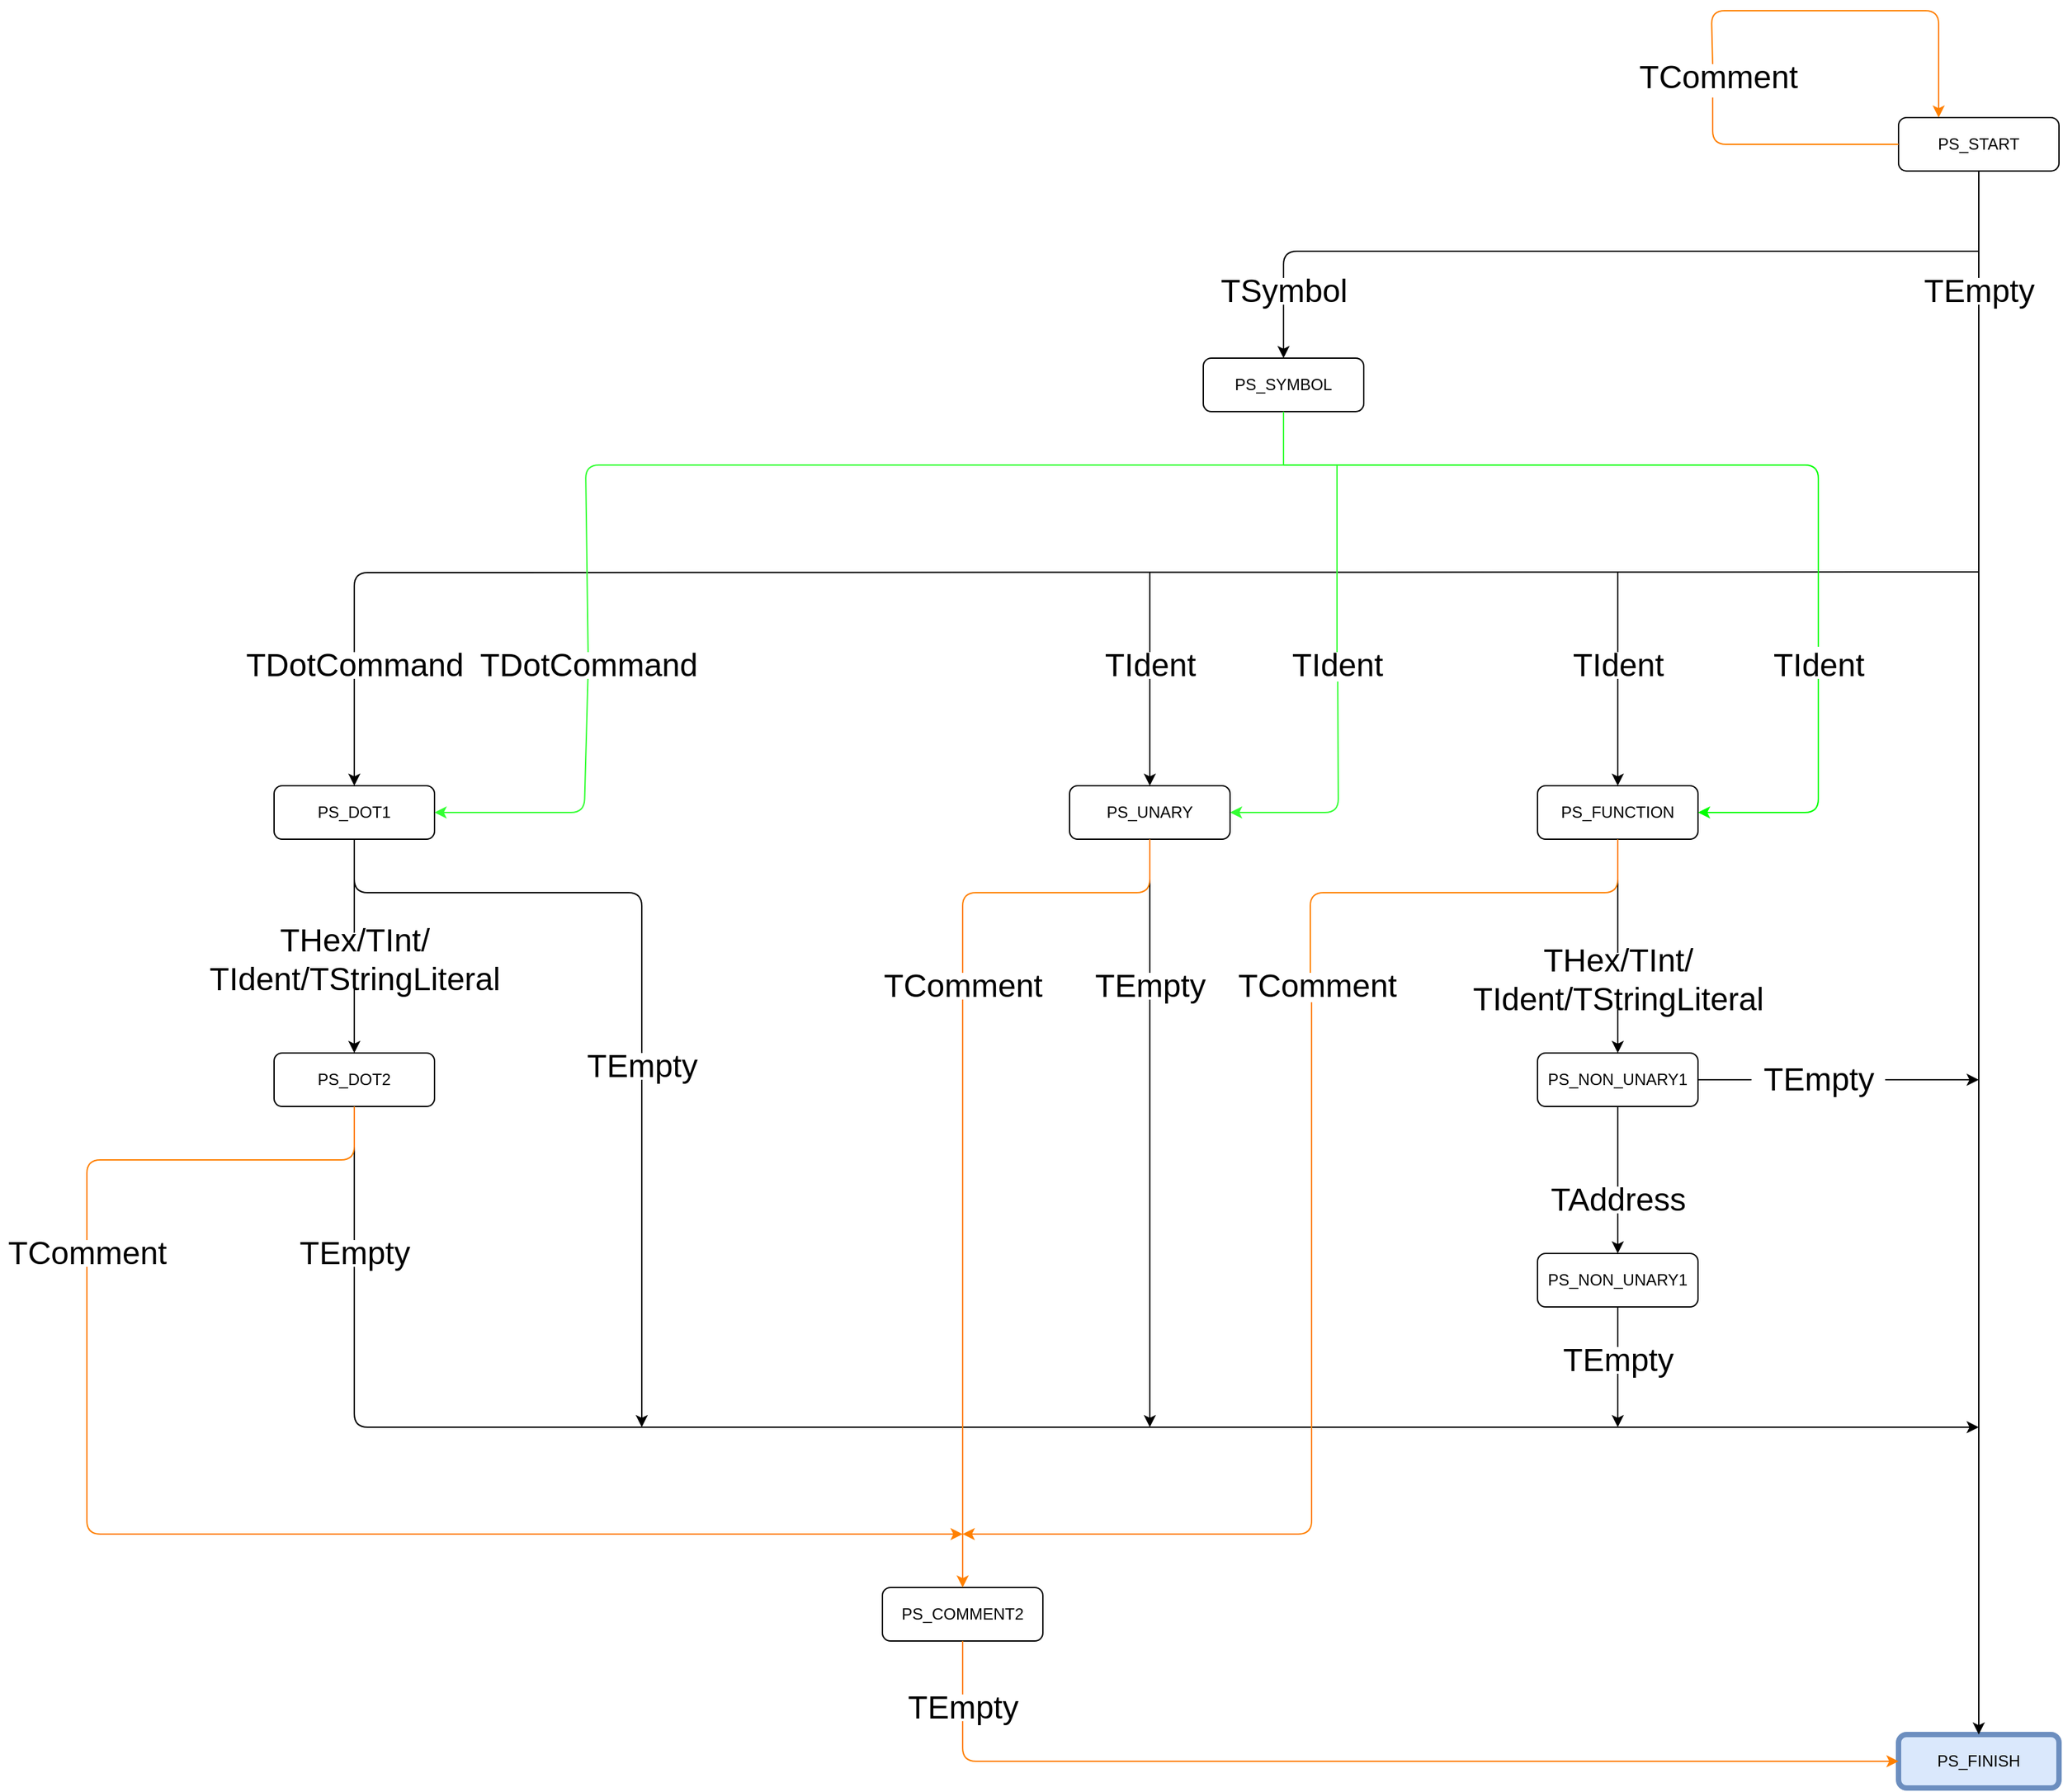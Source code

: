 <mxfile version="15.0.5" type="github" pages="7">
  <diagram name="Translator" id="MH78IomrJqzAsg-W4SIo">
    <mxGraphModel dx="2547" dy="2746" grid="1" gridSize="10" guides="1" tooltips="1" connect="1" arrows="1" fold="1" page="1" pageScale="1" pageWidth="827" pageHeight="1169" math="0" shadow="0">
      <root>
        <mxCell id="WIyWlLk6GJQsqaUBKTNV-0" />
        <mxCell id="WIyWlLk6GJQsqaUBKTNV-1" parent="WIyWlLk6GJQsqaUBKTNV-0" />
        <mxCell id="WIyWlLk6GJQsqaUBKTNV-3" value="PS_START" style="rounded=1;whiteSpace=wrap;html=1;fontSize=12;glass=0;strokeWidth=1;shadow=0;" parent="WIyWlLk6GJQsqaUBKTNV-1" vertex="1">
          <mxGeometry x="740" y="-60" width="120" height="40" as="geometry" />
        </mxCell>
        <mxCell id="9fOPiK6Cyf-GxQi1RAT0-7" style="edgeStyle=orthogonalEdgeStyle;rounded=0;orthogonalLoop=1;jettySize=auto;html=1;startArrow=none;" parent="WIyWlLk6GJQsqaUBKTNV-1" source="BwAWwdijLhmff7g70wNX-19" target="9fOPiK6Cyf-GxQi1RAT0-5" edge="1">
          <mxGeometry relative="1" as="geometry" />
        </mxCell>
        <mxCell id="9fOPiK6Cyf-GxQi1RAT0-0" value="PS_FUNCTION" style="rounded=1;whiteSpace=wrap;html=1;fontSize=12;glass=0;strokeWidth=1;shadow=0;" parent="WIyWlLk6GJQsqaUBKTNV-1" vertex="1">
          <mxGeometry x="470" y="440" width="120" height="40" as="geometry" />
        </mxCell>
        <mxCell id="9fOPiK6Cyf-GxQi1RAT0-11" style="edgeStyle=orthogonalEdgeStyle;rounded=0;orthogonalLoop=1;jettySize=auto;html=1;entryX=0.5;entryY=0;entryDx=0;entryDy=0;startArrow=none;" parent="WIyWlLk6GJQsqaUBKTNV-1" source="BwAWwdijLhmff7g70wNX-30" target="9fOPiK6Cyf-GxQi1RAT0-10" edge="1">
          <mxGeometry relative="1" as="geometry" />
        </mxCell>
        <mxCell id="9fOPiK6Cyf-GxQi1RAT0-1" value="PS_DOT1" style="rounded=1;whiteSpace=wrap;html=1;fontSize=12;glass=0;strokeWidth=1;shadow=0;" parent="WIyWlLk6GJQsqaUBKTNV-1" vertex="1">
          <mxGeometry x="-475" y="440" width="120" height="40" as="geometry" />
        </mxCell>
        <mxCell id="9fOPiK6Cyf-GxQi1RAT0-4" value="PS_FINISH" style="rounded=1;whiteSpace=wrap;html=1;fontSize=12;glass=0;strokeWidth=4;shadow=0;fillColor=#dae8fc;strokeColor=#6c8ebf;" parent="WIyWlLk6GJQsqaUBKTNV-1" vertex="1">
          <mxGeometry x="740" y="1150" width="120" height="40" as="geometry" />
        </mxCell>
        <mxCell id="9fOPiK6Cyf-GxQi1RAT0-9" style="edgeStyle=orthogonalEdgeStyle;rounded=0;orthogonalLoop=1;jettySize=auto;html=1;entryX=0.5;entryY=0;entryDx=0;entryDy=0;startArrow=none;" parent="WIyWlLk6GJQsqaUBKTNV-1" source="BwAWwdijLhmff7g70wNX-21" target="9fOPiK6Cyf-GxQi1RAT0-8" edge="1">
          <mxGeometry relative="1" as="geometry">
            <mxPoint x="530" y="575" as="targetPoint" />
          </mxGeometry>
        </mxCell>
        <mxCell id="9fOPiK6Cyf-GxQi1RAT0-5" value="PS_NON_UNARY1" style="rounded=1;whiteSpace=wrap;html=1;fontSize=12;glass=0;strokeWidth=1;shadow=0;" parent="WIyWlLk6GJQsqaUBKTNV-1" vertex="1">
          <mxGeometry x="470" y="640" width="120" height="40" as="geometry" />
        </mxCell>
        <mxCell id="9fOPiK6Cyf-GxQi1RAT0-8" value="PS_NON_UNARY1" style="rounded=1;whiteSpace=wrap;html=1;fontSize=12;glass=0;strokeWidth=1;shadow=0;" parent="WIyWlLk6GJQsqaUBKTNV-1" vertex="1">
          <mxGeometry x="470" y="790" width="120" height="40" as="geometry" />
        </mxCell>
        <mxCell id="9fOPiK6Cyf-GxQi1RAT0-10" value="PS_DOT2" style="rounded=1;whiteSpace=wrap;html=1;fontSize=12;glass=0;strokeWidth=1;shadow=0;" parent="WIyWlLk6GJQsqaUBKTNV-1" vertex="1">
          <mxGeometry x="-475" y="640" width="120" height="40" as="geometry" />
        </mxCell>
        <mxCell id="9fOPiK6Cyf-GxQi1RAT0-36" style="edgeStyle=orthogonalEdgeStyle;rounded=1;orthogonalLoop=1;jettySize=auto;html=1;exitX=0.5;exitY=1;exitDx=0;exitDy=0;startArrow=none;" parent="WIyWlLk6GJQsqaUBKTNV-1" source="BwAWwdijLhmff7g70wNX-26" edge="1">
          <mxGeometry relative="1" as="geometry">
            <Array as="points">
              <mxPoint x="-415" y="920" />
              <mxPoint x="800" y="920" />
            </Array>
            <mxPoint x="800" y="920" as="targetPoint" />
          </mxGeometry>
        </mxCell>
        <mxCell id="9fOPiK6Cyf-GxQi1RAT0-17" value="PS_UNARY" style="rounded=1;whiteSpace=wrap;html=1;fontSize=12;glass=0;strokeWidth=1;shadow=0;" parent="WIyWlLk6GJQsqaUBKTNV-1" vertex="1">
          <mxGeometry x="120" y="440" width="120" height="40" as="geometry" />
        </mxCell>
        <mxCell id="9fOPiK6Cyf-GxQi1RAT0-22" style="edgeStyle=orthogonalEdgeStyle;rounded=1;orthogonalLoop=1;jettySize=auto;html=1;startArrow=none;" parent="WIyWlLk6GJQsqaUBKTNV-1" source="BwAWwdijLhmff7g70wNX-2" target="9fOPiK6Cyf-GxQi1RAT0-1" edge="1">
          <mxGeometry relative="1" as="geometry">
            <mxPoint x="415" y="280" as="sourcePoint" />
            <mxPoint x="545" y="355" as="targetPoint" />
          </mxGeometry>
        </mxCell>
        <mxCell id="9fOPiK6Cyf-GxQi1RAT0-44" style="edgeStyle=orthogonalEdgeStyle;rounded=1;orthogonalLoop=1;jettySize=auto;html=1;entryX=1;entryY=0.5;entryDx=0;entryDy=0;strokeColor=#00FF00;startArrow=none;" parent="WIyWlLk6GJQsqaUBKTNV-1" source="BwAWwdijLhmff7g70wNX-64" target="9fOPiK6Cyf-GxQi1RAT0-0" edge="1">
          <mxGeometry relative="1" as="geometry">
            <mxPoint x="280" y="200" as="sourcePoint" />
            <Array as="points">
              <mxPoint x="680" y="460" />
            </Array>
          </mxGeometry>
        </mxCell>
        <mxCell id="9fOPiK6Cyf-GxQi1RAT0-40" value="PS_SYMBOL" style="rounded=1;whiteSpace=wrap;html=1;fontSize=12;glass=0;strokeWidth=1;shadow=0;" parent="WIyWlLk6GJQsqaUBKTNV-1" vertex="1">
          <mxGeometry x="220" y="120" width="120" height="40" as="geometry" />
        </mxCell>
        <mxCell id="9fOPiK6Cyf-GxQi1RAT0-56" value="" style="endArrow=classic;html=1;entryX=0.5;entryY=0;entryDx=0;entryDy=0;rounded=1;startArrow=none;" parent="WIyWlLk6GJQsqaUBKTNV-1" source="BwAWwdijLhmff7g70wNX-0" target="9fOPiK6Cyf-GxQi1RAT0-40" edge="1">
          <mxGeometry width="50" height="50" relative="1" as="geometry">
            <mxPoint x="280" y="-200" as="sourcePoint" />
            <mxPoint x="310" y="170" as="targetPoint" />
          </mxGeometry>
        </mxCell>
        <mxCell id="9fOPiK6Cyf-GxQi1RAT0-57" value="" style="endArrow=classic;html=1;strokeColor=#000000;entryX=0.5;entryY=0;entryDx=0;entryDy=0;startArrow=none;" parent="WIyWlLk6GJQsqaUBKTNV-1" source="BwAWwdijLhmff7g70wNX-7" target="9fOPiK6Cyf-GxQi1RAT0-17" edge="1">
          <mxGeometry width="50" height="50" relative="1" as="geometry">
            <mxPoint x="180" y="280" as="sourcePoint" />
            <mxPoint x="340" y="330" as="targetPoint" />
          </mxGeometry>
        </mxCell>
        <mxCell id="9fOPiK6Cyf-GxQi1RAT0-58" value="" style="endArrow=classic;html=1;strokeColor=#000000;startArrow=none;" parent="WIyWlLk6GJQsqaUBKTNV-1" source="BwAWwdijLhmff7g70wNX-11" target="9fOPiK6Cyf-GxQi1RAT0-0" edge="1">
          <mxGeometry width="50" height="50" relative="1" as="geometry">
            <mxPoint x="530" y="280" as="sourcePoint" />
            <mxPoint x="310" y="330" as="targetPoint" />
          </mxGeometry>
        </mxCell>
        <mxCell id="9fOPiK6Cyf-GxQi1RAT0-64" value="" style="endArrow=classic;html=1;strokeColor=#FF8000;startArrow=none;" parent="WIyWlLk6GJQsqaUBKTNV-1" source="BwAWwdijLhmff7g70wNX-34" edge="1">
          <mxGeometry width="50" height="50" relative="1" as="geometry">
            <mxPoint x="-515" y="680" as="sourcePoint" />
            <mxPoint x="40" y="1000" as="targetPoint" />
            <Array as="points">
              <mxPoint x="-615" y="1000" />
            </Array>
          </mxGeometry>
        </mxCell>
        <mxCell id="9fOPiK6Cyf-GxQi1RAT0-65" value="PS_COMMENT2" style="rounded=1;whiteSpace=wrap;html=1;fontSize=12;glass=0;strokeWidth=1;shadow=0;" parent="WIyWlLk6GJQsqaUBKTNV-1" vertex="1">
          <mxGeometry x="-20" y="1040" width="120" height="40" as="geometry" />
        </mxCell>
        <mxCell id="9fOPiK6Cyf-GxQi1RAT0-67" value="" style="endArrow=classic;html=1;strokeColor=#FF8000;exitX=0.5;exitY=1;exitDx=0;exitDy=0;startArrow=none;entryX=0.5;entryY=0;entryDx=0;entryDy=0;" parent="WIyWlLk6GJQsqaUBKTNV-1" source="BwAWwdijLhmff7g70wNX-74" target="9fOPiK6Cyf-GxQi1RAT0-65" edge="1">
          <mxGeometry width="50" height="50" relative="1" as="geometry">
            <mxPoint x="100" y="490" as="sourcePoint" />
            <mxPoint x="40" y="1000" as="targetPoint" />
            <Array as="points" />
          </mxGeometry>
        </mxCell>
        <mxCell id="9fOPiK6Cyf-GxQi1RAT0-73" value="" style="endArrow=classic;html=1;strokeColor=#000000;exitX=0.5;exitY=1;exitDx=0;exitDy=0;startArrow=none;" parent="WIyWlLk6GJQsqaUBKTNV-1" source="BwAWwdijLhmff7g70wNX-25" edge="1">
          <mxGeometry width="50" height="50" relative="1" as="geometry">
            <mxPoint x="130" y="820" as="sourcePoint" />
            <mxPoint x="180" y="920" as="targetPoint" />
          </mxGeometry>
        </mxCell>
        <mxCell id="9fOPiK6Cyf-GxQi1RAT0-74" value="" style="endArrow=classic;html=1;strokeColor=#000000;exitX=0.5;exitY=1;exitDx=0;exitDy=0;startArrow=none;" parent="WIyWlLk6GJQsqaUBKTNV-1" source="BwAWwdijLhmff7g70wNX-23" edge="1">
          <mxGeometry width="50" height="50" relative="1" as="geometry">
            <mxPoint x="130" y="820" as="sourcePoint" />
            <mxPoint x="530" y="920" as="targetPoint" />
          </mxGeometry>
        </mxCell>
        <mxCell id="9fOPiK6Cyf-GxQi1RAT0-76" value="" style="endArrow=classic;html=1;exitX=0.5;exitY=1;exitDx=0;exitDy=0;strokeColor=#FF8000;startArrow=none;" parent="WIyWlLk6GJQsqaUBKTNV-1" source="BwAWwdijLhmff7g70wNX-46" target="9fOPiK6Cyf-GxQi1RAT0-4" edge="1">
          <mxGeometry width="50" height="50" relative="1" as="geometry">
            <mxPoint x="130" y="600" as="sourcePoint" />
            <mxPoint x="-80" y="1000" as="targetPoint" />
            <Array as="points">
              <mxPoint x="40" y="1170" />
            </Array>
          </mxGeometry>
        </mxCell>
        <mxCell id="9fOPiK6Cyf-GxQi1RAT0-79" value="" style="endArrow=classic;html=1;strokeColor=#FF8000;startArrow=none;exitX=0.469;exitY=1.1;exitDx=0;exitDy=0;exitPerimeter=0;" parent="WIyWlLk6GJQsqaUBKTNV-1" source="BwAWwdijLhmff7g70wNX-55" edge="1">
          <mxGeometry width="50" height="50" relative="1" as="geometry">
            <mxPoint x="360" y="640" as="sourcePoint" />
            <mxPoint x="40" y="1000" as="targetPoint" />
            <Array as="points">
              <mxPoint x="301" y="1000" />
            </Array>
          </mxGeometry>
        </mxCell>
        <mxCell id="BwAWwdijLhmff7g70wNX-2" value="&lt;span style=&quot;font-size: 24px&quot;&gt;TDotCommand&lt;/span&gt;" style="text;html=1;align=center;verticalAlign=middle;resizable=0;points=[];autosize=1;strokeColor=none;" parent="WIyWlLk6GJQsqaUBKTNV-1" vertex="1">
          <mxGeometry x="-505" y="340" width="180" height="20" as="geometry" />
        </mxCell>
        <mxCell id="BwAWwdijLhmff7g70wNX-3" value="" style="edgeStyle=orthogonalEdgeStyle;rounded=1;orthogonalLoop=1;jettySize=auto;html=1;endArrow=none;" parent="WIyWlLk6GJQsqaUBKTNV-1" target="BwAWwdijLhmff7g70wNX-2" edge="1">
          <mxGeometry relative="1" as="geometry">
            <mxPoint x="800" y="280" as="sourcePoint" />
            <mxPoint x="-180" y="440" as="targetPoint" />
          </mxGeometry>
        </mxCell>
        <mxCell id="BwAWwdijLhmff7g70wNX-0" value="&lt;font style=&quot;font-size: 24px&quot;&gt;TSymbol&lt;/font&gt;" style="text;html=1;align=center;verticalAlign=middle;resizable=0;points=[];autosize=1;strokeColor=none;" parent="WIyWlLk6GJQsqaUBKTNV-1" vertex="1">
          <mxGeometry x="225" y="60" width="110" height="20" as="geometry" />
        </mxCell>
        <mxCell id="BwAWwdijLhmff7g70wNX-6" value="" style="endArrow=none;html=1;entryX=0.5;entryY=0;entryDx=0;entryDy=0;rounded=1;" parent="WIyWlLk6GJQsqaUBKTNV-1" target="BwAWwdijLhmff7g70wNX-0" edge="1">
          <mxGeometry width="50" height="50" relative="1" as="geometry">
            <mxPoint x="800" y="40" as="sourcePoint" />
            <mxPoint x="280" y="-120" as="targetPoint" />
            <Array as="points">
              <mxPoint x="280" y="40" />
            </Array>
          </mxGeometry>
        </mxCell>
        <mxCell id="BwAWwdijLhmff7g70wNX-7" value="&lt;span style=&quot;font-size: 24px&quot;&gt;TIdent&lt;/span&gt;" style="text;html=1;align=center;verticalAlign=middle;resizable=0;points=[];autosize=1;strokeColor=none;" parent="WIyWlLk6GJQsqaUBKTNV-1" vertex="1">
          <mxGeometry x="140" y="340" width="80" height="20" as="geometry" />
        </mxCell>
        <mxCell id="BwAWwdijLhmff7g70wNX-8" value="" style="endArrow=none;html=1;strokeColor=#000000;entryX=0.5;entryY=0;entryDx=0;entryDy=0;" parent="WIyWlLk6GJQsqaUBKTNV-1" target="BwAWwdijLhmff7g70wNX-7" edge="1">
          <mxGeometry width="50" height="50" relative="1" as="geometry">
            <mxPoint x="180" y="280" as="sourcePoint" />
            <mxPoint x="180" y="450" as="targetPoint" />
          </mxGeometry>
        </mxCell>
        <mxCell id="BwAWwdijLhmff7g70wNX-11" value="&lt;span style=&quot;font-size: 24px&quot;&gt;TIdent&lt;/span&gt;" style="text;html=1;align=center;verticalAlign=middle;resizable=0;points=[];autosize=1;strokeColor=none;" parent="WIyWlLk6GJQsqaUBKTNV-1" vertex="1">
          <mxGeometry x="490" y="340" width="80" height="20" as="geometry" />
        </mxCell>
        <mxCell id="BwAWwdijLhmff7g70wNX-12" value="" style="endArrow=none;html=1;strokeColor=#000000;" parent="WIyWlLk6GJQsqaUBKTNV-1" target="BwAWwdijLhmff7g70wNX-11" edge="1">
          <mxGeometry width="50" height="50" relative="1" as="geometry">
            <mxPoint x="530" y="280" as="sourcePoint" />
            <mxPoint x="530" y="440" as="targetPoint" />
          </mxGeometry>
        </mxCell>
        <mxCell id="BwAWwdijLhmff7g70wNX-13" value="&lt;font style=&quot;font-size: 24px&quot;&gt;TEmpty&lt;/font&gt;" style="text;html=1;align=center;verticalAlign=middle;resizable=0;points=[];autosize=1;strokeColor=none;" parent="WIyWlLk6GJQsqaUBKTNV-1" vertex="1">
          <mxGeometry x="750" y="60" width="100" height="20" as="geometry" />
        </mxCell>
        <mxCell id="BwAWwdijLhmff7g70wNX-14" value="" style="rounded=0;html=1;jettySize=auto;orthogonalLoop=1;fontSize=11;endArrow=none;endFill=0;endSize=8;strokeWidth=1;shadow=0;labelBackgroundColor=none;edgeStyle=orthogonalEdgeStyle;entryX=0.5;entryY=0;entryDx=0;entryDy=0;" parent="WIyWlLk6GJQsqaUBKTNV-1" source="WIyWlLk6GJQsqaUBKTNV-3" target="BwAWwdijLhmff7g70wNX-13" edge="1">
          <mxGeometry relative="1" as="geometry">
            <mxPoint x="650" y="960" as="targetPoint" />
            <Array as="points" />
            <mxPoint x="650" y="-160" as="sourcePoint" />
          </mxGeometry>
        </mxCell>
        <mxCell id="BwAWwdijLhmff7g70wNX-19" value="&lt;font style=&quot;font-size: 24px&quot;&gt;THex/TInt/&lt;br&gt;TIdent/TStringLiteral&lt;/font&gt;" style="text;html=1;align=center;verticalAlign=middle;resizable=0;points=[];autosize=1;strokeColor=none;" parent="WIyWlLk6GJQsqaUBKTNV-1" vertex="1">
          <mxGeometry x="415" y="565" width="230" height="40" as="geometry" />
        </mxCell>
        <mxCell id="BwAWwdijLhmff7g70wNX-20" value="" style="edgeStyle=orthogonalEdgeStyle;rounded=0;orthogonalLoop=1;jettySize=auto;html=1;endArrow=none;" parent="WIyWlLk6GJQsqaUBKTNV-1" source="9fOPiK6Cyf-GxQi1RAT0-0" target="BwAWwdijLhmff7g70wNX-19" edge="1">
          <mxGeometry relative="1" as="geometry">
            <mxPoint x="530" y="480" as="sourcePoint" />
            <mxPoint x="530" y="630" as="targetPoint" />
          </mxGeometry>
        </mxCell>
        <mxCell id="BwAWwdijLhmff7g70wNX-21" value="&lt;font style=&quot;font-size: 24px&quot;&gt;TAddress&lt;/font&gt;" style="text;html=1;align=center;verticalAlign=middle;resizable=0;points=[];autosize=1;strokeColor=none;" parent="WIyWlLk6GJQsqaUBKTNV-1" vertex="1">
          <mxGeometry x="470" y="740" width="120" height="20" as="geometry" />
        </mxCell>
        <mxCell id="BwAWwdijLhmff7g70wNX-22" value="" style="edgeStyle=orthogonalEdgeStyle;rounded=0;orthogonalLoop=1;jettySize=auto;html=1;entryX=0.5;entryY=0;entryDx=0;entryDy=0;endArrow=none;" parent="WIyWlLk6GJQsqaUBKTNV-1" source="9fOPiK6Cyf-GxQi1RAT0-5" target="BwAWwdijLhmff7g70wNX-21" edge="1">
          <mxGeometry relative="1" as="geometry">
            <mxPoint x="530" y="740" as="targetPoint" />
            <mxPoint x="530" y="670" as="sourcePoint" />
          </mxGeometry>
        </mxCell>
        <mxCell id="BwAWwdijLhmff7g70wNX-23" value="&lt;font style=&quot;font-size: 24px&quot;&gt;TEmpty&lt;/font&gt;" style="text;html=1;align=center;verticalAlign=middle;resizable=0;points=[];autosize=1;strokeColor=none;" parent="WIyWlLk6GJQsqaUBKTNV-1" vertex="1">
          <mxGeometry x="480" y="860" width="100" height="20" as="geometry" />
        </mxCell>
        <mxCell id="BwAWwdijLhmff7g70wNX-24" value="" style="endArrow=none;html=1;strokeColor=#000000;exitX=0.5;exitY=1;exitDx=0;exitDy=0;" parent="WIyWlLk6GJQsqaUBKTNV-1" source="9fOPiK6Cyf-GxQi1RAT0-8" target="BwAWwdijLhmff7g70wNX-23" edge="1">
          <mxGeometry width="50" height="50" relative="1" as="geometry">
            <mxPoint x="530" y="830" as="sourcePoint" />
            <mxPoint x="530" y="920" as="targetPoint" />
          </mxGeometry>
        </mxCell>
        <mxCell id="BwAWwdijLhmff7g70wNX-26" value="&lt;font style=&quot;font-size: 24px&quot;&gt;TEmpty&lt;/font&gt;" style="text;html=1;align=center;verticalAlign=middle;resizable=0;points=[];autosize=1;strokeColor=none;" parent="WIyWlLk6GJQsqaUBKTNV-1" vertex="1">
          <mxGeometry x="-465" y="780" width="100" height="20" as="geometry" />
        </mxCell>
        <mxCell id="BwAWwdijLhmff7g70wNX-27" value="" style="edgeStyle=orthogonalEdgeStyle;rounded=1;orthogonalLoop=1;jettySize=auto;html=1;entryX=0.5;entryY=0;entryDx=0;entryDy=0;exitX=0.5;exitY=1;exitDx=0;exitDy=0;endArrow=none;" parent="WIyWlLk6GJQsqaUBKTNV-1" source="9fOPiK6Cyf-GxQi1RAT0-10" target="BwAWwdijLhmff7g70wNX-26" edge="1">
          <mxGeometry relative="1" as="geometry">
            <Array as="points" />
            <mxPoint x="-415" y="680" as="sourcePoint" />
            <mxPoint x="505" y="1050" as="targetPoint" />
          </mxGeometry>
        </mxCell>
        <mxCell id="BwAWwdijLhmff7g70wNX-25" value="&lt;font style=&quot;font-size: 24px&quot;&gt;TEmpty&lt;/font&gt;" style="text;html=1;align=center;verticalAlign=middle;resizable=0;points=[];autosize=1;strokeColor=none;" parent="WIyWlLk6GJQsqaUBKTNV-1" vertex="1">
          <mxGeometry x="130" y="580" width="100" height="20" as="geometry" />
        </mxCell>
        <mxCell id="BwAWwdijLhmff7g70wNX-28" value="" style="endArrow=none;html=1;strokeColor=#000000;exitX=0.5;exitY=1;exitDx=0;exitDy=0;" parent="WIyWlLk6GJQsqaUBKTNV-1" source="9fOPiK6Cyf-GxQi1RAT0-17" target="BwAWwdijLhmff7g70wNX-25" edge="1">
          <mxGeometry width="50" height="50" relative="1" as="geometry">
            <mxPoint x="180" y="490" as="sourcePoint" />
            <mxPoint x="180" y="920" as="targetPoint" />
          </mxGeometry>
        </mxCell>
        <mxCell id="BwAWwdijLhmff7g70wNX-30" value="&lt;span style=&quot;font-size: 24px&quot;&gt;THex/TInt/&lt;br&gt;&lt;/span&gt;&lt;span style=&quot;font-size: 24px&quot;&gt;TIdent/TStringLiteral&lt;/span&gt;" style="text;html=1;align=center;verticalAlign=middle;resizable=0;points=[];autosize=1;strokeColor=none;" parent="WIyWlLk6GJQsqaUBKTNV-1" vertex="1">
          <mxGeometry x="-530" y="550" width="230" height="40" as="geometry" />
        </mxCell>
        <mxCell id="BwAWwdijLhmff7g70wNX-33" value="" style="edgeStyle=orthogonalEdgeStyle;rounded=0;orthogonalLoop=1;jettySize=auto;html=1;entryX=0.5;entryY=0;entryDx=0;entryDy=0;endArrow=none;" parent="WIyWlLk6GJQsqaUBKTNV-1" source="9fOPiK6Cyf-GxQi1RAT0-1" target="BwAWwdijLhmff7g70wNX-30" edge="1">
          <mxGeometry relative="1" as="geometry">
            <mxPoint x="-415" y="480" as="sourcePoint" />
            <mxPoint x="-415" y="640" as="targetPoint" />
          </mxGeometry>
        </mxCell>
        <mxCell id="BwAWwdijLhmff7g70wNX-34" value="&lt;font style=&quot;font-size: 24px&quot;&gt;TComment&lt;/font&gt;" style="text;html=1;align=center;verticalAlign=middle;resizable=0;points=[];autosize=1;strokeColor=none;" parent="WIyWlLk6GJQsqaUBKTNV-1" vertex="1">
          <mxGeometry x="-680" y="780" width="130" height="20" as="geometry" />
        </mxCell>
        <mxCell id="BwAWwdijLhmff7g70wNX-39" value="" style="endArrow=none;html=1;strokeColor=#FF8000;entryX=0.5;entryY=0;entryDx=0;entryDy=0;startArrow=none;" parent="WIyWlLk6GJQsqaUBKTNV-1" source="9fOPiK6Cyf-GxQi1RAT0-10" target="BwAWwdijLhmff7g70wNX-34" edge="1">
          <mxGeometry width="50" height="50" relative="1" as="geometry">
            <mxPoint x="-415" y="680" as="sourcePoint" />
            <mxPoint x="-615" y="930" as="targetPoint" />
            <Array as="points">
              <mxPoint x="-415" y="720" />
              <mxPoint x="-615" y="720" />
            </Array>
          </mxGeometry>
        </mxCell>
        <mxCell id="BwAWwdijLhmff7g70wNX-41" value="" style="endArrow=classic;html=1;exitX=1;exitY=0.5;exitDx=0;exitDy=0;startArrow=none;" parent="WIyWlLk6GJQsqaUBKTNV-1" source="BwAWwdijLhmff7g70wNX-42" edge="1">
          <mxGeometry width="50" height="50" relative="1" as="geometry">
            <mxPoint x="620" y="690" as="sourcePoint" />
            <mxPoint x="800" y="660" as="targetPoint" />
          </mxGeometry>
        </mxCell>
        <mxCell id="BwAWwdijLhmff7g70wNX-42" value="&lt;font style=&quot;font-size: 24px&quot;&gt;TEmpty&lt;/font&gt;" style="text;html=1;align=center;verticalAlign=middle;resizable=0;points=[];autosize=1;strokeColor=none;" parent="WIyWlLk6GJQsqaUBKTNV-1" vertex="1">
          <mxGeometry x="630" y="650" width="100" height="20" as="geometry" />
        </mxCell>
        <mxCell id="BwAWwdijLhmff7g70wNX-43" value="" style="endArrow=none;html=1;exitX=1;exitY=0.5;exitDx=0;exitDy=0;" parent="WIyWlLk6GJQsqaUBKTNV-1" source="9fOPiK6Cyf-GxQi1RAT0-5" target="BwAWwdijLhmff7g70wNX-42" edge="1">
          <mxGeometry width="50" height="50" relative="1" as="geometry">
            <mxPoint x="590" y="660" as="sourcePoint" />
            <mxPoint x="740" y="660" as="targetPoint" />
          </mxGeometry>
        </mxCell>
        <mxCell id="BwAWwdijLhmff7g70wNX-46" value="&lt;font style=&quot;font-size: 24px&quot;&gt;TEmpty&lt;/font&gt;" style="text;html=1;align=center;verticalAlign=middle;resizable=0;points=[];autosize=1;strokeColor=none;" parent="WIyWlLk6GJQsqaUBKTNV-1" vertex="1">
          <mxGeometry x="-10" y="1120" width="100" height="20" as="geometry" />
        </mxCell>
        <mxCell id="BwAWwdijLhmff7g70wNX-47" value="" style="endArrow=none;html=1;exitX=0.5;exitY=1;exitDx=0;exitDy=0;strokeColor=#FF8000;" parent="WIyWlLk6GJQsqaUBKTNV-1" source="9fOPiK6Cyf-GxQi1RAT0-65" target="BwAWwdijLhmff7g70wNX-46" edge="1">
          <mxGeometry width="50" height="50" relative="1" as="geometry">
            <mxPoint x="-615" y="920" as="sourcePoint" />
            <mxPoint x="-235" y="1000" as="targetPoint" />
            <Array as="points" />
          </mxGeometry>
        </mxCell>
        <mxCell id="BwAWwdijLhmff7g70wNX-55" value="&lt;font style=&quot;font-size: 24px&quot;&gt;TComment&lt;/font&gt;" style="text;html=1;align=center;verticalAlign=middle;resizable=0;points=[];autosize=1;strokeColor=none;" parent="WIyWlLk6GJQsqaUBKTNV-1" vertex="1">
          <mxGeometry x="240" y="580" width="130" height="20" as="geometry" />
        </mxCell>
        <mxCell id="BwAWwdijLhmff7g70wNX-56" value="" style="endArrow=none;html=1;strokeColor=#FF8000;entryX=0.462;entryY=0;entryDx=0;entryDy=0;entryPerimeter=0;" parent="WIyWlLk6GJQsqaUBKTNV-1" target="BwAWwdijLhmff7g70wNX-55" edge="1">
          <mxGeometry width="50" height="50" relative="1" as="geometry">
            <mxPoint x="530" y="480" as="sourcePoint" />
            <mxPoint x="360" y="610" as="targetPoint" />
            <Array as="points">
              <mxPoint x="530" y="520" />
              <mxPoint x="300" y="520" />
            </Array>
          </mxGeometry>
        </mxCell>
        <mxCell id="BwAWwdijLhmff7g70wNX-58" value="&lt;span style=&quot;font-size: 24px&quot;&gt;TDotCommand&lt;/span&gt;" style="text;html=1;align=center;verticalAlign=middle;resizable=0;points=[];autosize=1;strokeColor=none;" parent="WIyWlLk6GJQsqaUBKTNV-1" vertex="1">
          <mxGeometry x="-330" y="340" width="180" height="20" as="geometry" />
        </mxCell>
        <mxCell id="BwAWwdijLhmff7g70wNX-64" value="&lt;span style=&quot;font-size: 24px&quot;&gt;TIdent&lt;/span&gt;" style="text;html=1;align=center;verticalAlign=middle;resizable=0;points=[];autosize=1;strokeColor=none;" parent="WIyWlLk6GJQsqaUBKTNV-1" vertex="1">
          <mxGeometry x="640" y="340" width="80" height="20" as="geometry" />
        </mxCell>
        <mxCell id="BwAWwdijLhmff7g70wNX-68" value="" style="edgeStyle=orthogonalEdgeStyle;rounded=1;orthogonalLoop=1;jettySize=auto;html=1;strokeColor=#00FF00;endArrow=none;" parent="WIyWlLk6GJQsqaUBKTNV-1" edge="1">
          <mxGeometry relative="1" as="geometry">
            <mxPoint x="280" y="200" as="sourcePoint" />
            <Array as="points">
              <mxPoint x="280" y="200" />
              <mxPoint x="680" y="200" />
            </Array>
            <mxPoint x="680" y="336" as="targetPoint" />
          </mxGeometry>
        </mxCell>
        <mxCell id="BwAWwdijLhmff7g70wNX-72" value="&lt;span style=&quot;font-size: 24px&quot;&gt;TIdent&lt;/span&gt;" style="text;html=1;align=center;verticalAlign=middle;resizable=0;points=[];autosize=1;strokeColor=none;" parent="WIyWlLk6GJQsqaUBKTNV-1" vertex="1">
          <mxGeometry x="280" y="340" width="80" height="20" as="geometry" />
        </mxCell>
        <mxCell id="BwAWwdijLhmff7g70wNX-74" value="&lt;font style=&quot;font-size: 24px&quot;&gt;TComment&lt;/font&gt;" style="text;html=1;align=center;verticalAlign=middle;resizable=0;points=[];autosize=1;strokeColor=none;" parent="WIyWlLk6GJQsqaUBKTNV-1" vertex="1">
          <mxGeometry x="-25" y="580" width="130" height="20" as="geometry" />
        </mxCell>
        <mxCell id="BwAWwdijLhmff7g70wNX-75" value="" style="endArrow=none;html=1;strokeColor=#FF8000;exitX=0.5;exitY=1;exitDx=0;exitDy=0;" parent="WIyWlLk6GJQsqaUBKTNV-1" source="9fOPiK6Cyf-GxQi1RAT0-17" target="BwAWwdijLhmff7g70wNX-74" edge="1">
          <mxGeometry width="50" height="50" relative="1" as="geometry">
            <mxPoint x="180" y="490" as="sourcePoint" />
            <mxPoint x="80" y="840" as="targetPoint" />
            <Array as="points">
              <mxPoint x="180" y="520" />
              <mxPoint x="40" y="520" />
            </Array>
          </mxGeometry>
        </mxCell>
        <mxCell id="BwAWwdijLhmff7g70wNX-76" value="" style="endArrow=classic;html=1;strokeColor=#FF8000;exitX=0.469;exitY=0;exitDx=0;exitDy=0;entryX=0.25;entryY=0;entryDx=0;entryDy=0;startArrow=none;exitPerimeter=0;" parent="WIyWlLk6GJQsqaUBKTNV-1" source="BwAWwdijLhmff7g70wNX-79" target="WIyWlLk6GJQsqaUBKTNV-3" edge="1">
          <mxGeometry width="50" height="50" relative="1" as="geometry">
            <mxPoint x="390" y="130" as="sourcePoint" />
            <mxPoint x="700" y="-160" as="targetPoint" />
            <Array as="points">
              <mxPoint x="600" y="-140" />
              <mxPoint x="770" y="-140" />
            </Array>
          </mxGeometry>
        </mxCell>
        <mxCell id="BwAWwdijLhmff7g70wNX-79" value="&lt;font style=&quot;font-size: 24px&quot;&gt;TComment&lt;/font&gt;" style="text;html=1;align=center;verticalAlign=middle;resizable=0;points=[];autosize=1;strokeColor=none;" parent="WIyWlLk6GJQsqaUBKTNV-1" vertex="1">
          <mxGeometry x="540" y="-100" width="130" height="20" as="geometry" />
        </mxCell>
        <mxCell id="BwAWwdijLhmff7g70wNX-82" value="" style="endArrow=none;html=1;strokeColor=#FF8000;exitX=0;exitY=0.5;exitDx=0;exitDy=0;entryX=0.469;entryY=1.25;entryDx=0;entryDy=0;entryPerimeter=0;" parent="WIyWlLk6GJQsqaUBKTNV-1" source="WIyWlLk6GJQsqaUBKTNV-3" target="BwAWwdijLhmff7g70wNX-79" edge="1">
          <mxGeometry width="50" height="50" relative="1" as="geometry">
            <mxPoint x="740" y="-40" as="sourcePoint" />
            <mxPoint x="770" y="-60" as="targetPoint" />
            <Array as="points">
              <mxPoint x="601" y="-40" />
            </Array>
          </mxGeometry>
        </mxCell>
        <mxCell id="_FcQ6w-wz9mEZq4ZfC42-0" value="" style="endArrow=classic;html=1;exitX=0.5;exitY=1;exitDx=0;exitDy=0;exitPerimeter=0;" parent="WIyWlLk6GJQsqaUBKTNV-1" source="BwAWwdijLhmff7g70wNX-13" target="9fOPiK6Cyf-GxQi1RAT0-4" edge="1">
          <mxGeometry width="50" height="50" relative="1" as="geometry">
            <mxPoint x="520" y="370" as="sourcePoint" />
            <mxPoint x="570" y="320" as="targetPoint" />
          </mxGeometry>
        </mxCell>
        <mxCell id="_FcQ6w-wz9mEZq4ZfC42-2" value="" style="endArrow=classic;html=1;strokeColor=#33FF33;entryX=1;entryY=0.5;entryDx=0;entryDy=0;" parent="WIyWlLk6GJQsqaUBKTNV-1" source="BwAWwdijLhmff7g70wNX-58" target="9fOPiK6Cyf-GxQi1RAT0-1" edge="1">
          <mxGeometry width="50" height="50" relative="1" as="geometry">
            <mxPoint x="-310" y="373" as="sourcePoint" />
            <mxPoint x="120" y="340" as="targetPoint" />
            <Array as="points">
              <mxPoint x="-243" y="460" />
            </Array>
          </mxGeometry>
        </mxCell>
        <mxCell id="_FcQ6w-wz9mEZq4ZfC42-3" value="" style="endArrow=none;html=1;strokeColor=#33FF33;" parent="WIyWlLk6GJQsqaUBKTNV-1" source="BwAWwdijLhmff7g70wNX-58" edge="1">
          <mxGeometry width="50" height="50" relative="1" as="geometry">
            <mxPoint x="70" y="390" as="sourcePoint" />
            <mxPoint x="280" y="200" as="targetPoint" />
            <Array as="points">
              <mxPoint x="-242" y="200" />
            </Array>
          </mxGeometry>
        </mxCell>
        <mxCell id="lcEyt09xjSLfSt4ivCsN-3" value="" style="endArrow=classic;html=1;exitX=0.507;exitY=1.1;exitDx=0;exitDy=0;exitPerimeter=0;entryX=1;entryY=0.5;entryDx=0;entryDy=0;strokeColor=#33FF33;" parent="WIyWlLk6GJQsqaUBKTNV-1" source="BwAWwdijLhmff7g70wNX-72" target="9fOPiK6Cyf-GxQi1RAT0-17" edge="1">
          <mxGeometry width="50" height="50" relative="1" as="geometry">
            <mxPoint x="20" y="710" as="sourcePoint" />
            <mxPoint x="70" y="660" as="targetPoint" />
            <Array as="points">
              <mxPoint x="321" y="460" />
            </Array>
          </mxGeometry>
        </mxCell>
        <mxCell id="lcEyt09xjSLfSt4ivCsN-4" value="" style="endArrow=none;html=1;strokeColor=#33FF33;" parent="WIyWlLk6GJQsqaUBKTNV-1" target="BwAWwdijLhmff7g70wNX-72" edge="1">
          <mxGeometry width="50" height="50" relative="1" as="geometry">
            <mxPoint x="320" y="200" as="sourcePoint" />
            <mxPoint x="210" y="570" as="targetPoint" />
          </mxGeometry>
        </mxCell>
        <mxCell id="lcEyt09xjSLfSt4ivCsN-5" value="" style="endArrow=none;html=1;strokeColor=#33FF33;exitX=0.5;exitY=1;exitDx=0;exitDy=0;" parent="WIyWlLk6GJQsqaUBKTNV-1" source="9fOPiK6Cyf-GxQi1RAT0-40" edge="1">
          <mxGeometry width="50" height="50" relative="1" as="geometry">
            <mxPoint x="160" y="620" as="sourcePoint" />
            <mxPoint x="280" y="200" as="targetPoint" />
          </mxGeometry>
        </mxCell>
        <mxCell id="IXmrDewo1QXf85BInkCj-0" value="" style="endArrow=classic;html=1;exitX=0.5;exitY=1;exitDx=0;exitDy=0;startArrow=none;" parent="WIyWlLk6GJQsqaUBKTNV-1" source="IXmrDewo1QXf85BInkCj-1" edge="1">
          <mxGeometry width="50" height="50" relative="1" as="geometry">
            <mxPoint x="260" y="530" as="sourcePoint" />
            <mxPoint x="-200" y="920" as="targetPoint" />
            <Array as="points" />
          </mxGeometry>
        </mxCell>
        <mxCell id="IXmrDewo1QXf85BInkCj-1" value="&lt;font style=&quot;font-size: 24px&quot;&gt;TEmpty&lt;/font&gt;" style="text;html=1;align=center;verticalAlign=middle;resizable=0;points=[];autosize=1;strokeColor=none;" parent="WIyWlLk6GJQsqaUBKTNV-1" vertex="1">
          <mxGeometry x="-250" y="640" width="100" height="20" as="geometry" />
        </mxCell>
        <mxCell id="IXmrDewo1QXf85BInkCj-2" value="" style="endArrow=none;html=1;exitX=0.5;exitY=1;exitDx=0;exitDy=0;" parent="WIyWlLk6GJQsqaUBKTNV-1" source="9fOPiK6Cyf-GxQi1RAT0-1" target="IXmrDewo1QXf85BInkCj-1" edge="1">
          <mxGeometry width="50" height="50" relative="1" as="geometry">
            <mxPoint x="-415" y="480" as="sourcePoint" />
            <mxPoint x="-200" y="920" as="targetPoint" />
            <Array as="points">
              <mxPoint x="-415" y="520" />
              <mxPoint x="-200" y="520" />
            </Array>
          </mxGeometry>
        </mxCell>
      </root>
    </mxGraphModel>
  </diagram>
  <diagram id="RYAMC7czJ1SRBqrOaCQX" name="Tokenizer">
    <mxGraphModel dx="1720" dy="1577" grid="1" gridSize="10" guides="1" tooltips="1" connect="1" arrows="1" fold="1" page="1" pageScale="1" pageWidth="850" pageHeight="1100" math="0" shadow="0">
      <root>
        <mxCell id="9igGc7xNILyxVrzB3KSH-0" />
        <mxCell id="9igGc7xNILyxVrzB3KSH-1" parent="9igGc7xNILyxVrzB3KSH-0" />
        <mxCell id="9igGc7xNILyxVrzB3KSH-2" style="edgeStyle=orthogonalEdgeStyle;rounded=0;orthogonalLoop=1;jettySize=auto;html=1;exitX=0;exitY=0.5;exitDx=0;exitDy=0;entryX=0.5;entryY=0;entryDx=0;entryDy=0;" edge="1" parent="9igGc7xNILyxVrzB3KSH-1" source="9igGc7xNILyxVrzB3KSH-4" target="9igGc7xNILyxVrzB3KSH-4">
          <mxGeometry relative="1" as="geometry">
            <mxPoint x="180" y="400" as="targetPoint" />
            <Array as="points">
              <mxPoint x="40" y="450" />
              <mxPoint x="40" y="360" />
              <mxPoint x="180" y="360" />
            </Array>
          </mxGeometry>
        </mxCell>
        <mxCell id="9igGc7xNILyxVrzB3KSH-3" style="edgeStyle=orthogonalEdgeStyle;rounded=0;orthogonalLoop=1;jettySize=auto;html=1;entryX=0;entryY=0.5;entryDx=0;entryDy=0;" edge="1" parent="9igGc7xNILyxVrzB3KSH-1" source="9igGc7xNILyxVrzB3KSH-4" target="9igGc7xNILyxVrzB3KSH-35">
          <mxGeometry relative="1" as="geometry">
            <Array as="points">
              <mxPoint x="280" y="450" />
              <mxPoint x="280" y="1370" />
            </Array>
          </mxGeometry>
        </mxCell>
        <mxCell id="9igGc7xNILyxVrzB3KSH-4" value="LS_START" style="rounded=0;whiteSpace=wrap;html=1;strokeWidth=4;fillColor=#dae8fc;strokeColor=#6c8ebf;" vertex="1" parent="9igGc7xNILyxVrzB3KSH-1">
          <mxGeometry x="120" y="410" width="120" height="80" as="geometry" />
        </mxCell>
        <mxCell id="9igGc7xNILyxVrzB3KSH-5" style="edgeStyle=orthogonalEdgeStyle;rounded=0;orthogonalLoop=1;jettySize=auto;html=1;entryX=0.5;entryY=0;entryDx=0;entryDy=0;startArrow=none;" edge="1" parent="9igGc7xNILyxVrzB3KSH-1" source="9igGc7xNILyxVrzB3KSH-61" target="9igGc7xNILyxVrzB3KSH-8">
          <mxGeometry relative="1" as="geometry" />
        </mxCell>
        <mxCell id="9igGc7xNILyxVrzB3KSH-6" style="edgeStyle=orthogonalEdgeStyle;rounded=0;orthogonalLoop=1;jettySize=auto;html=1;startArrow=none;" edge="1" parent="9igGc7xNILyxVrzB3KSH-1" source="9igGc7xNILyxVrzB3KSH-76" target="9igGc7xNILyxVrzB3KSH-18">
          <mxGeometry relative="1" as="geometry" />
        </mxCell>
        <mxCell id="9igGc7xNILyxVrzB3KSH-7" value="LS_INT1" style="rounded=0;whiteSpace=wrap;html=1;" vertex="1" parent="9igGc7xNILyxVrzB3KSH-1">
          <mxGeometry x="385" y="90" width="120" height="80" as="geometry" />
        </mxCell>
        <mxCell id="9igGc7xNILyxVrzB3KSH-8" value="LS_INT2" style="rounded=0;whiteSpace=wrap;html=1;strokeWidth=4;fillColor=#dae8fc;strokeColor=#6c8ebf;" vertex="1" parent="9igGc7xNILyxVrzB3KSH-1">
          <mxGeometry x="385" y="250" width="120" height="80" as="geometry" />
        </mxCell>
        <mxCell id="9igGc7xNILyxVrzB3KSH-9" style="edgeStyle=orthogonalEdgeStyle;rounded=0;orthogonalLoop=1;jettySize=auto;html=1;entryX=0.5;entryY=1;entryDx=0;entryDy=0;startArrow=none;" edge="1" parent="9igGc7xNILyxVrzB3KSH-1" source="9igGc7xNILyxVrzB3KSH-63" target="9igGc7xNILyxVrzB3KSH-8">
          <mxGeometry relative="1" as="geometry" />
        </mxCell>
        <mxCell id="9igGc7xNILyxVrzB3KSH-10" value="LS_SIGN" style="rounded=0;whiteSpace=wrap;html=1;" vertex="1" parent="9igGc7xNILyxVrzB3KSH-1">
          <mxGeometry x="385" y="410" width="120" height="80" as="geometry" />
        </mxCell>
        <mxCell id="9igGc7xNILyxVrzB3KSH-11" style="edgeStyle=orthogonalEdgeStyle;rounded=0;orthogonalLoop=1;jettySize=auto;html=1;exitX=1;exitY=0.5;exitDx=0;exitDy=0;startArrow=none;" edge="1" parent="9igGc7xNILyxVrzB3KSH-1" source="9igGc7xNILyxVrzB3KSH-68" target="9igGc7xNILyxVrzB3KSH-20">
          <mxGeometry relative="1" as="geometry">
            <mxPoint x="520" y="730" as="sourcePoint" />
          </mxGeometry>
        </mxCell>
        <mxCell id="9igGc7xNILyxVrzB3KSH-12" value="LS_Ident" style="rounded=0;whiteSpace=wrap;html=1;strokeWidth=4;fillColor=#dae8fc;strokeColor=#6c8ebf;" vertex="1" parent="9igGc7xNILyxVrzB3KSH-1">
          <mxGeometry x="405" y="690" width="120" height="80" as="geometry" />
        </mxCell>
        <mxCell id="9igGc7xNILyxVrzB3KSH-13" style="edgeStyle=orthogonalEdgeStyle;rounded=0;orthogonalLoop=1;jettySize=auto;html=1;exitX=1;exitY=0.5;exitDx=0;exitDy=0;" edge="1" parent="9igGc7xNILyxVrzB3KSH-1" source="9igGc7xNILyxVrzB3KSH-14" target="9igGc7xNILyxVrzB3KSH-22">
          <mxGeometry relative="1" as="geometry">
            <mxPoint x="570" y="1050" as="sourcePoint" />
          </mxGeometry>
        </mxCell>
        <mxCell id="9igGc7xNILyxVrzB3KSH-14" value="LS_ADDR1" style="rounded=0;whiteSpace=wrap;html=1;" vertex="1" parent="9igGc7xNILyxVrzB3KSH-1">
          <mxGeometry x="410" y="1010" width="120" height="80" as="geometry" />
        </mxCell>
        <mxCell id="9igGc7xNILyxVrzB3KSH-15" style="edgeStyle=orthogonalEdgeStyle;rounded=0;orthogonalLoop=1;jettySize=auto;html=1;startArrow=none;" edge="1" parent="9igGc7xNILyxVrzB3KSH-1" source="9igGc7xNILyxVrzB3KSH-66" target="9igGc7xNILyxVrzB3KSH-12">
          <mxGeometry relative="1" as="geometry">
            <mxPoint x="480" y="890" as="sourcePoint" />
            <mxPoint x="640" y="880" as="targetPoint" />
            <Array as="points" />
          </mxGeometry>
        </mxCell>
        <mxCell id="9igGc7xNILyxVrzB3KSH-16" value="LS_DOT1" style="rounded=0;whiteSpace=wrap;html=1;" vertex="1" parent="9igGc7xNILyxVrzB3KSH-1">
          <mxGeometry x="405" y="850" width="120" height="80" as="geometry" />
        </mxCell>
        <mxCell id="9igGc7xNILyxVrzB3KSH-17" style="edgeStyle=orthogonalEdgeStyle;rounded=0;orthogonalLoop=1;jettySize=auto;html=1;startArrow=none;" edge="1" parent="9igGc7xNILyxVrzB3KSH-1" source="9igGc7xNILyxVrzB3KSH-72" target="9igGc7xNILyxVrzB3KSH-19">
          <mxGeometry relative="1" as="geometry" />
        </mxCell>
        <mxCell id="9igGc7xNILyxVrzB3KSH-18" value="LS_HEX1" style="rounded=0;whiteSpace=wrap;html=1;" vertex="1" parent="9igGc7xNILyxVrzB3KSH-1">
          <mxGeometry x="640" y="90" width="120" height="80" as="geometry" />
        </mxCell>
        <mxCell id="9igGc7xNILyxVrzB3KSH-19" value="LS_HEX2" style="rounded=0;whiteSpace=wrap;html=1;strokeWidth=4;fillColor=#dae8fc;strokeColor=#6c8ebf;" vertex="1" parent="9igGc7xNILyxVrzB3KSH-1">
          <mxGeometry x="920" y="90" width="120" height="80" as="geometry" />
        </mxCell>
        <mxCell id="9igGc7xNILyxVrzB3KSH-20" value="LS_SYMBOL" style="rounded=0;whiteSpace=wrap;html=1;strokeWidth=4;fillColor=#dae8fc;strokeColor=#6c8ebf;" vertex="1" parent="9igGc7xNILyxVrzB3KSH-1">
          <mxGeometry x="640" y="690" width="120" height="80" as="geometry" />
        </mxCell>
        <mxCell id="9igGc7xNILyxVrzB3KSH-21" style="edgeStyle=orthogonalEdgeStyle;rounded=0;orthogonalLoop=1;jettySize=auto;html=1;exitX=1;exitY=0.5;exitDx=0;exitDy=0;" edge="1" parent="9igGc7xNILyxVrzB3KSH-1" source="9igGc7xNILyxVrzB3KSH-22">
          <mxGeometry relative="1" as="geometry">
            <mxPoint x="750" y="1010" as="targetPoint" />
            <Array as="points">
              <mxPoint x="850" y="1050" />
              <mxPoint x="850" y="970" />
              <mxPoint x="750" y="970" />
            </Array>
          </mxGeometry>
        </mxCell>
        <mxCell id="9igGc7xNILyxVrzB3KSH-22" value="LS_ADDR2" style="rounded=0;whiteSpace=wrap;html=1;strokeWidth=4;fillColor=#dae8fc;strokeColor=#6c8ebf;" vertex="1" parent="9igGc7xNILyxVrzB3KSH-1">
          <mxGeometry x="690" y="1010" width="120" height="80" as="geometry" />
        </mxCell>
        <mxCell id="9igGc7xNILyxVrzB3KSH-23" style="edgeStyle=orthogonalEdgeStyle;rounded=0;orthogonalLoop=1;jettySize=auto;html=1;entryX=0.5;entryY=0;entryDx=0;entryDy=0;exitX=-0.02;exitY=0.548;exitDx=0;exitDy=0;startArrow=none;exitPerimeter=0;" edge="1" parent="9igGc7xNILyxVrzB3KSH-1" source="9igGc7xNILyxVrzB3KSH-74" target="9igGc7xNILyxVrzB3KSH-19">
          <mxGeometry relative="1" as="geometry">
            <mxPoint x="950" y="90" as="targetPoint" />
            <mxPoint x="1050" y="140" as="sourcePoint" />
            <Array as="points">
              <mxPoint x="980" y="50" />
            </Array>
          </mxGeometry>
        </mxCell>
        <mxCell id="9igGc7xNILyxVrzB3KSH-24" value="&lt;font style=&quot;font-size: 24px&quot;&gt;Letter&lt;/font&gt;" style="text;html=1;resizable=0;autosize=1;align=center;verticalAlign=middle;points=[];fillColor=none;strokeColor=none;rounded=0;" vertex="1" parent="9igGc7xNILyxVrzB3KSH-1">
          <mxGeometry x="575" y="990" width="80" height="20" as="geometry" />
        </mxCell>
        <mxCell id="9igGc7xNILyxVrzB3KSH-25" value="&lt;font style=&quot;font-size: 24px&quot;&gt;Letter&lt;/font&gt;" style="text;html=1;resizable=0;autosize=1;align=center;verticalAlign=middle;points=[];fillColor=none;strokeColor=none;rounded=0;" vertex="1" parent="9igGc7xNILyxVrzB3KSH-1">
          <mxGeometry x="760" y="950" width="80" height="20" as="geometry" />
        </mxCell>
        <mxCell id="9igGc7xNILyxVrzB3KSH-26" style="edgeStyle=orthogonalEdgeStyle;rounded=0;orthogonalLoop=1;jettySize=auto;html=1;startArrow=none;exitX=-0.01;exitY=0.429;exitDx=0;exitDy=0;exitPerimeter=0;" edge="1" parent="9igGc7xNILyxVrzB3KSH-1" source="9igGc7xNILyxVrzB3KSH-70">
          <mxGeometry relative="1" as="geometry">
            <mxPoint x="710" y="690" as="targetPoint" />
            <mxPoint x="770" y="730" as="sourcePoint" />
            <Array as="points">
              <mxPoint x="710" y="629" />
            </Array>
          </mxGeometry>
        </mxCell>
        <mxCell id="9igGc7xNILyxVrzB3KSH-27" style="edgeStyle=orthogonalEdgeStyle;rounded=0;orthogonalLoop=1;jettySize=auto;html=1;exitX=1;exitY=0.5;exitDx=0;exitDy=0;" edge="1" parent="9igGc7xNILyxVrzB3KSH-1" source="9igGc7xNILyxVrzB3KSH-28" target="9igGc7xNILyxVrzB3KSH-30">
          <mxGeometry relative="1" as="geometry">
            <mxPoint x="570" y="1210" as="sourcePoint" />
          </mxGeometry>
        </mxCell>
        <mxCell id="9igGc7xNILyxVrzB3KSH-28" value="LS_COMMENT1" style="rounded=0;whiteSpace=wrap;html=1;strokeWidth=4;fillColor=#dae8fc;strokeColor=#6c8ebf;" vertex="1" parent="9igGc7xNILyxVrzB3KSH-1">
          <mxGeometry x="410" y="1170" width="120" height="80" as="geometry" />
        </mxCell>
        <mxCell id="9igGc7xNILyxVrzB3KSH-29" style="edgeStyle=orthogonalEdgeStyle;rounded=0;orthogonalLoop=1;jettySize=auto;html=1;exitX=1;exitY=0.5;exitDx=0;exitDy=0;" edge="1" parent="9igGc7xNILyxVrzB3KSH-1" source="9igGc7xNILyxVrzB3KSH-30">
          <mxGeometry relative="1" as="geometry">
            <mxPoint x="750" y="1170" as="targetPoint" />
            <Array as="points">
              <mxPoint x="850" y="1210" />
              <mxPoint x="850" y="1130" />
              <mxPoint x="750" y="1130" />
            </Array>
          </mxGeometry>
        </mxCell>
        <mxCell id="9igGc7xNILyxVrzB3KSH-30" value="LS_COMMENT2" style="rounded=0;whiteSpace=wrap;html=1;strokeWidth=1;" vertex="1" parent="9igGc7xNILyxVrzB3KSH-1">
          <mxGeometry x="690" y="1170" width="120" height="80" as="geometry" />
        </mxCell>
        <mxCell id="9igGc7xNILyxVrzB3KSH-31" value="&lt;font style=&quot;font-size: 24px&quot;&gt;Space&lt;/font&gt;" style="text;html=1;resizable=0;autosize=1;align=center;verticalAlign=middle;points=[];fillColor=none;strokeColor=none;rounded=0;" vertex="1" parent="9igGc7xNILyxVrzB3KSH-1">
          <mxGeometry x="70" y="320" width="80" height="20" as="geometry" />
        </mxCell>
        <mxCell id="9igGc7xNILyxVrzB3KSH-32" value="&lt;font style=&quot;font-size: 24px&quot;&gt;;&lt;/font&gt;" style="text;html=1;resizable=0;autosize=1;align=center;verticalAlign=middle;points=[];fillColor=none;strokeColor=none;rounded=0;" vertex="1" parent="9igGc7xNILyxVrzB3KSH-1">
          <mxGeometry x="340" y="1190" width="20" height="20" as="geometry" />
        </mxCell>
        <mxCell id="9igGc7xNILyxVrzB3KSH-33" value="&lt;span style=&quot;font-size: 24px&quot;&gt;Char&lt;/span&gt;" style="text;html=1;resizable=0;autosize=1;align=center;verticalAlign=middle;points=[];fillColor=none;strokeColor=none;rounded=0;" vertex="1" parent="9igGc7xNILyxVrzB3KSH-1">
          <mxGeometry x="575" y="1190" width="70" height="20" as="geometry" />
        </mxCell>
        <mxCell id="9igGc7xNILyxVrzB3KSH-34" value="&lt;span style=&quot;font-size: 24px&quot;&gt;Char&lt;/span&gt;" style="text;html=1;resizable=0;autosize=1;align=center;verticalAlign=middle;points=[];fillColor=none;strokeColor=none;rounded=0;" vertex="1" parent="9igGc7xNILyxVrzB3KSH-1">
          <mxGeometry x="760" y="1110" width="70" height="20" as="geometry" />
        </mxCell>
        <mxCell id="9igGc7xNILyxVrzB3KSH-35" value="LS_STRLIT1" style="rounded=0;whiteSpace=wrap;html=1;" vertex="1" parent="9igGc7xNILyxVrzB3KSH-1">
          <mxGeometry x="410" y="1330" width="120" height="80" as="geometry" />
        </mxCell>
        <mxCell id="9igGc7xNILyxVrzB3KSH-36" value="" style="endArrow=classic;html=1;entryX=0;entryY=0.5;entryDx=0;entryDy=0;startArrow=none;" edge="1" parent="9igGc7xNILyxVrzB3KSH-1" source="9igGc7xNILyxVrzB3KSH-84" target="9igGc7xNILyxVrzB3KSH-16">
          <mxGeometry width="50" height="50" relative="1" as="geometry">
            <mxPoint x="280" y="890" as="sourcePoint" />
            <mxPoint x="540" y="830" as="targetPoint" />
          </mxGeometry>
        </mxCell>
        <mxCell id="9igGc7xNILyxVrzB3KSH-37" value="" style="endArrow=classic;html=1;entryX=0;entryY=0.5;entryDx=0;entryDy=0;startArrow=none;" edge="1" parent="9igGc7xNILyxVrzB3KSH-1" source="9igGc7xNILyxVrzB3KSH-88" target="9igGc7xNILyxVrzB3KSH-14">
          <mxGeometry width="50" height="50" relative="1" as="geometry">
            <mxPoint x="280" y="1049.5" as="sourcePoint" />
            <mxPoint x="360" y="1049.5" as="targetPoint" />
          </mxGeometry>
        </mxCell>
        <mxCell id="9igGc7xNILyxVrzB3KSH-38" value="" style="endArrow=classic;html=1;startArrow=none;" edge="1" parent="9igGc7xNILyxVrzB3KSH-1" source="9igGc7xNILyxVrzB3KSH-86" target="9igGc7xNILyxVrzB3KSH-12">
          <mxGeometry width="50" height="50" relative="1" as="geometry">
            <mxPoint x="280" y="729.71" as="sourcePoint" />
            <mxPoint x="360" y="729.71" as="targetPoint" />
          </mxGeometry>
        </mxCell>
        <mxCell id="9igGc7xNILyxVrzB3KSH-39" value="" style="endArrow=classic;html=1;startArrow=none;" edge="1" parent="9igGc7xNILyxVrzB3KSH-1" source="9igGc7xNILyxVrzB3KSH-82">
          <mxGeometry width="50" height="50" relative="1" as="geometry">
            <mxPoint x="280" y="289.5" as="sourcePoint" />
            <mxPoint x="390" y="290" as="targetPoint" />
          </mxGeometry>
        </mxCell>
        <mxCell id="9igGc7xNILyxVrzB3KSH-40" value="" style="endArrow=classic;html=1;startArrow=none;" edge="1" parent="9igGc7xNILyxVrzB3KSH-1" source="9igGc7xNILyxVrzB3KSH-80" target="9igGc7xNILyxVrzB3KSH-10">
          <mxGeometry width="50" height="50" relative="1" as="geometry">
            <mxPoint x="280" y="450" as="sourcePoint" />
            <mxPoint x="360" y="450" as="targetPoint" />
          </mxGeometry>
        </mxCell>
        <mxCell id="9igGc7xNILyxVrzB3KSH-41" value="" style="endArrow=classic;html=1;" edge="1" parent="9igGc7xNILyxVrzB3KSH-1" target="9igGc7xNILyxVrzB3KSH-28">
          <mxGeometry width="50" height="50" relative="1" as="geometry">
            <mxPoint x="280" y="1209.5" as="sourcePoint" />
            <mxPoint x="360" y="1209.5" as="targetPoint" />
          </mxGeometry>
        </mxCell>
        <mxCell id="9igGc7xNILyxVrzB3KSH-42" value="LS_STRLIT2" style="rounded=0;whiteSpace=wrap;html=1;" vertex="1" parent="9igGc7xNILyxVrzB3KSH-1">
          <mxGeometry x="690" y="1330" width="120" height="80" as="geometry" />
        </mxCell>
        <mxCell id="9igGc7xNILyxVrzB3KSH-43" value="LS_STRLIT3" style="rounded=0;whiteSpace=wrap;html=1;strokeWidth=4;fillColor=#dae8fc;strokeColor=#6c8ebf;" vertex="1" parent="9igGc7xNILyxVrzB3KSH-1">
          <mxGeometry x="970" y="1330" width="120" height="80" as="geometry" />
        </mxCell>
        <mxCell id="9igGc7xNILyxVrzB3KSH-44" style="edgeStyle=orthogonalEdgeStyle;rounded=0;orthogonalLoop=1;jettySize=auto;html=1;exitX=1;exitY=0.5;exitDx=0;exitDy=0;" edge="1" parent="9igGc7xNILyxVrzB3KSH-1">
          <mxGeometry relative="1" as="geometry">
            <mxPoint x="530" y="1369.5" as="sourcePoint" />
            <mxPoint x="690" y="1369.5" as="targetPoint" />
          </mxGeometry>
        </mxCell>
        <mxCell id="9igGc7xNILyxVrzB3KSH-45" style="edgeStyle=orthogonalEdgeStyle;rounded=0;orthogonalLoop=1;jettySize=auto;html=1;exitX=1;exitY=0.5;exitDx=0;exitDy=0;" edge="1" parent="9igGc7xNILyxVrzB3KSH-1">
          <mxGeometry relative="1" as="geometry">
            <mxPoint x="810" y="1369.5" as="sourcePoint" />
            <mxPoint x="970" y="1369.5" as="targetPoint" />
          </mxGeometry>
        </mxCell>
        <mxCell id="9igGc7xNILyxVrzB3KSH-46" style="edgeStyle=orthogonalEdgeStyle;rounded=0;orthogonalLoop=1;jettySize=auto;html=1;exitX=1;exitY=0.5;exitDx=0;exitDy=0;" edge="1" parent="9igGc7xNILyxVrzB3KSH-1">
          <mxGeometry relative="1" as="geometry">
            <mxPoint x="750" y="1330" as="targetPoint" />
            <Array as="points">
              <mxPoint x="840" y="1370" />
              <mxPoint x="840" y="1290" />
              <mxPoint x="750" y="1290" />
            </Array>
            <mxPoint x="810" y="1370" as="sourcePoint" />
          </mxGeometry>
        </mxCell>
        <mxCell id="9igGc7xNILyxVrzB3KSH-47" value="&lt;span style=&quot;font-size: 24px&quot;&gt;Char&lt;/span&gt;" style="text;html=1;resizable=0;autosize=1;align=center;verticalAlign=middle;points=[];fillColor=none;strokeColor=none;rounded=0;" vertex="1" parent="9igGc7xNILyxVrzB3KSH-1">
          <mxGeometry x="765" y="1270" width="70" height="20" as="geometry" />
        </mxCell>
        <mxCell id="9igGc7xNILyxVrzB3KSH-48" style="edgeStyle=orthogonalEdgeStyle;rounded=0;orthogonalLoop=1;jettySize=auto;html=1;exitX=1;exitY=0.5;exitDx=0;exitDy=0;" edge="1" parent="9igGc7xNILyxVrzB3KSH-1">
          <mxGeometry relative="1" as="geometry">
            <mxPoint x="810" y="1209.5" as="sourcePoint" />
            <mxPoint x="970" y="1209.5" as="targetPoint" />
          </mxGeometry>
        </mxCell>
        <mxCell id="9igGc7xNILyxVrzB3KSH-49" value="LS_COMMENT3" style="rounded=0;whiteSpace=wrap;html=1;strokeWidth=4;fillColor=#dae8fc;strokeColor=#6c8ebf;" vertex="1" parent="9igGc7xNILyxVrzB3KSH-1">
          <mxGeometry x="970" y="1170" width="120" height="80" as="geometry" />
        </mxCell>
        <mxCell id="9igGc7xNILyxVrzB3KSH-50" value="&lt;span style=&quot;font-size: 24px&quot;&gt;&quot;&lt;/span&gt;" style="text;html=1;resizable=0;autosize=1;align=center;verticalAlign=middle;points=[];fillColor=none;strokeColor=none;rounded=0;" vertex="1" parent="9igGc7xNILyxVrzB3KSH-1">
          <mxGeometry x="310" y="1340" width="20" height="20" as="geometry" />
        </mxCell>
        <mxCell id="9igGc7xNILyxVrzB3KSH-51" value="&lt;span style=&quot;font-size: 24px&quot;&gt;Char&lt;/span&gt;" style="text;html=1;resizable=0;autosize=1;align=center;verticalAlign=middle;points=[];fillColor=none;strokeColor=none;rounded=0;" vertex="1" parent="9igGc7xNILyxVrzB3KSH-1">
          <mxGeometry x="575" y="1340" width="70" height="20" as="geometry" />
        </mxCell>
        <mxCell id="9igGc7xNILyxVrzB3KSH-52" value="&lt;span style=&quot;font-size: 24px&quot;&gt;&quot;&lt;/span&gt;" style="text;html=1;resizable=0;autosize=1;align=center;verticalAlign=middle;points=[];fillColor=none;strokeColor=none;rounded=0;" vertex="1" parent="9igGc7xNILyxVrzB3KSH-1">
          <mxGeometry x="885" y="1340" width="20" height="20" as="geometry" />
        </mxCell>
        <mxCell id="9igGc7xNILyxVrzB3KSH-53" value="&lt;span style=&quot;font-size: 24px&quot;&gt;\n&lt;/span&gt;" style="text;html=1;resizable=0;autosize=1;align=center;verticalAlign=middle;points=[];fillColor=none;strokeColor=none;rounded=0;" vertex="1" parent="9igGc7xNILyxVrzB3KSH-1">
          <mxGeometry x="875" y="1180" width="40" height="20" as="geometry" />
        </mxCell>
        <mxCell id="9igGc7xNILyxVrzB3KSH-54" value="&lt;font style=&quot;font-size: 36px&quot;&gt;&lt;b&gt;THex&lt;/b&gt;&lt;/font&gt;" style="text;html=1;align=center;verticalAlign=middle;resizable=0;points=[];autosize=1;strokeColor=none;" vertex="1" parent="9igGc7xNILyxVrzB3KSH-1">
          <mxGeometry x="1200" y="90" width="100" height="30" as="geometry" />
        </mxCell>
        <mxCell id="9igGc7xNILyxVrzB3KSH-55" value="&lt;font style=&quot;font-size: 36px&quot;&gt;&lt;b&gt;TInt&lt;/b&gt;&lt;/font&gt;" style="text;html=1;align=center;verticalAlign=middle;resizable=0;points=[];autosize=1;strokeColor=none;" vertex="1" parent="9igGc7xNILyxVrzB3KSH-1">
          <mxGeometry x="535" y="270" width="80" height="30" as="geometry" />
        </mxCell>
        <mxCell id="9igGc7xNILyxVrzB3KSH-56" value="&lt;span style=&quot;font-size: 36px&quot;&gt;&lt;b&gt;TSymbol&lt;/b&gt;&lt;/span&gt;" style="text;html=1;align=center;verticalAlign=middle;resizable=0;points=[];autosize=1;strokeColor=none;" vertex="1" parent="9igGc7xNILyxVrzB3KSH-1">
          <mxGeometry x="920" y="730" width="170" height="30" as="geometry" />
        </mxCell>
        <mxCell id="9igGc7xNILyxVrzB3KSH-57" value="&lt;font style=&quot;font-size: 36px&quot;&gt;&lt;b&gt;TAddress&lt;/b&gt;&lt;/font&gt;" style="text;html=1;align=center;verticalAlign=middle;resizable=0;points=[];autosize=1;strokeColor=none;" vertex="1" parent="9igGc7xNILyxVrzB3KSH-1">
          <mxGeometry x="875" y="1015" width="180" height="30" as="geometry" />
        </mxCell>
        <mxCell id="9igGc7xNILyxVrzB3KSH-58" value="&lt;font style=&quot;font-size: 36px&quot;&gt;&lt;b&gt;TComment&lt;/b&gt;&lt;/font&gt;" style="text;html=1;align=center;verticalAlign=middle;resizable=0;points=[];autosize=1;strokeColor=none;" vertex="1" parent="9igGc7xNILyxVrzB3KSH-1">
          <mxGeometry x="1080" y="1220" width="200" height="30" as="geometry" />
        </mxCell>
        <mxCell id="9igGc7xNILyxVrzB3KSH-59" value="&lt;font style=&quot;font-size: 36px&quot;&gt;&lt;b&gt;TStringLiteral&lt;/b&gt;&lt;/font&gt;" style="text;html=1;align=center;verticalAlign=middle;resizable=0;points=[];autosize=1;strokeColor=none;" vertex="1" parent="9igGc7xNILyxVrzB3KSH-1">
          <mxGeometry x="1080" y="1380" width="250" height="30" as="geometry" />
        </mxCell>
        <mxCell id="9igGc7xNILyxVrzB3KSH-60" value="&lt;span style=&quot;font-size: 36px&quot;&gt;&lt;b&gt;TIdent&lt;/b&gt;&lt;/span&gt;" style="text;html=1;align=center;verticalAlign=middle;resizable=0;points=[];autosize=1;strokeColor=none;" vertex="1" parent="9igGc7xNILyxVrzB3KSH-1">
          <mxGeometry x="370" y="615" width="120" height="30" as="geometry" />
        </mxCell>
        <mxCell id="9igGc7xNILyxVrzB3KSH-61" value="&lt;font style=&quot;font-size: 24px&quot;&gt;Digit&lt;/font&gt;" style="text;html=1;resizable=0;autosize=1;align=center;verticalAlign=middle;points=[];fillColor=none;strokeColor=none;rounded=0;" vertex="1" parent="9igGc7xNILyxVrzB3KSH-1">
          <mxGeometry x="415" y="200" width="60" height="20" as="geometry" />
        </mxCell>
        <mxCell id="9igGc7xNILyxVrzB3KSH-62" value="" style="edgeStyle=orthogonalEdgeStyle;rounded=0;orthogonalLoop=1;jettySize=auto;html=1;entryX=0.5;entryY=0;entryDx=0;entryDy=0;endArrow=none;" edge="1" parent="9igGc7xNILyxVrzB3KSH-1" source="9igGc7xNILyxVrzB3KSH-7" target="9igGc7xNILyxVrzB3KSH-61">
          <mxGeometry relative="1" as="geometry">
            <mxPoint x="420" y="170" as="sourcePoint" />
            <mxPoint x="420" y="250" as="targetPoint" />
          </mxGeometry>
        </mxCell>
        <mxCell id="9igGc7xNILyxVrzB3KSH-63" value="&lt;font style=&quot;font-size: 24px&quot;&gt;Digit&lt;/font&gt;" style="text;html=1;resizable=0;autosize=1;align=center;verticalAlign=middle;points=[];fillColor=none;strokeColor=none;rounded=0;" vertex="1" parent="9igGc7xNILyxVrzB3KSH-1">
          <mxGeometry x="415" y="360" width="60" height="20" as="geometry" />
        </mxCell>
        <mxCell id="9igGc7xNILyxVrzB3KSH-64" value="" style="edgeStyle=orthogonalEdgeStyle;rounded=0;orthogonalLoop=1;jettySize=auto;html=1;entryX=0.5;entryY=1;entryDx=0;entryDy=0;endArrow=none;" edge="1" parent="9igGc7xNILyxVrzB3KSH-1" source="9igGc7xNILyxVrzB3KSH-10" target="9igGc7xNILyxVrzB3KSH-63">
          <mxGeometry relative="1" as="geometry">
            <mxPoint x="420" y="410" as="sourcePoint" />
            <mxPoint x="420" y="330" as="targetPoint" />
          </mxGeometry>
        </mxCell>
        <mxCell id="9igGc7xNILyxVrzB3KSH-65" value="&lt;font style=&quot;font-size: 24px&quot;&gt;0&lt;/font&gt;" style="text;html=1;resizable=0;autosize=1;align=center;verticalAlign=middle;points=[];fillColor=none;strokeColor=none;rounded=0;" vertex="1" parent="9igGc7xNILyxVrzB3KSH-1">
          <mxGeometry x="295" y="120" width="30" height="20" as="geometry" />
        </mxCell>
        <mxCell id="9igGc7xNILyxVrzB3KSH-66" value="&lt;font style=&quot;font-size: 24px&quot;&gt;Letter&lt;/font&gt;" style="text;html=1;resizable=0;autosize=1;align=center;verticalAlign=middle;points=[];fillColor=none;strokeColor=none;rounded=0;" vertex="1" parent="9igGc7xNILyxVrzB3KSH-1">
          <mxGeometry x="425" y="800" width="80" height="20" as="geometry" />
        </mxCell>
        <mxCell id="9igGc7xNILyxVrzB3KSH-67" value="" style="edgeStyle=orthogonalEdgeStyle;rounded=0;orthogonalLoop=1;jettySize=auto;html=1;endArrow=none;" edge="1" parent="9igGc7xNILyxVrzB3KSH-1" source="9igGc7xNILyxVrzB3KSH-16" target="9igGc7xNILyxVrzB3KSH-66">
          <mxGeometry relative="1" as="geometry">
            <mxPoint x="420" y="850" as="sourcePoint" />
            <mxPoint x="420" y="770" as="targetPoint" />
            <Array as="points" />
          </mxGeometry>
        </mxCell>
        <mxCell id="9igGc7xNILyxVrzB3KSH-68" value="&lt;font style=&quot;font-size: 24px&quot;&gt;:&lt;/font&gt;" style="text;html=1;resizable=0;autosize=1;align=center;verticalAlign=middle;points=[];fillColor=none;strokeColor=none;rounded=0;" vertex="1" parent="9igGc7xNILyxVrzB3KSH-1">
          <mxGeometry x="550" y="720" width="20" height="20" as="geometry" />
        </mxCell>
        <mxCell id="9igGc7xNILyxVrzB3KSH-69" value="" style="edgeStyle=orthogonalEdgeStyle;rounded=0;orthogonalLoop=1;jettySize=auto;html=1;exitX=1;exitY=0.5;exitDx=0;exitDy=0;endArrow=none;" edge="1" parent="9igGc7xNILyxVrzB3KSH-1" source="9igGc7xNILyxVrzB3KSH-12" target="9igGc7xNILyxVrzB3KSH-68">
          <mxGeometry relative="1" as="geometry">
            <mxPoint x="480.0" y="730" as="sourcePoint" />
            <mxPoint x="640" y="730" as="targetPoint" />
          </mxGeometry>
        </mxCell>
        <mxCell id="9igGc7xNILyxVrzB3KSH-70" value="&lt;font style=&quot;font-size: 24px&quot;&gt;Letter/Digit&lt;/font&gt;" style="text;html=1;resizable=0;autosize=1;align=center;verticalAlign=middle;points=[];fillColor=none;strokeColor=none;rounded=0;" vertex="1" parent="9igGc7xNILyxVrzB3KSH-1">
          <mxGeometry x="735" y="620" width="130" height="20" as="geometry" />
        </mxCell>
        <mxCell id="9igGc7xNILyxVrzB3KSH-71" value="" style="endArrow=none;html=1;entryX=1;entryY=0.5;entryDx=0;entryDy=0;entryPerimeter=0;rounded=0;" edge="1" parent="9igGc7xNILyxVrzB3KSH-1" source="9igGc7xNILyxVrzB3KSH-20" target="9igGc7xNILyxVrzB3KSH-70">
          <mxGeometry width="50" height="50" relative="1" as="geometry">
            <mxPoint x="950" y="710" as="sourcePoint" />
            <mxPoint x="1000" y="660" as="targetPoint" />
            <Array as="points">
              <mxPoint x="890" y="730" />
              <mxPoint x="890" y="630" />
            </Array>
          </mxGeometry>
        </mxCell>
        <mxCell id="9igGc7xNILyxVrzB3KSH-72" value="&lt;span style=&quot;font-size: 24px&quot;&gt;Hexdigit&lt;/span&gt;" style="text;html=1;resizable=0;autosize=1;align=center;verticalAlign=middle;points=[];fillColor=none;strokeColor=none;rounded=0;" vertex="1" parent="9igGc7xNILyxVrzB3KSH-1">
          <mxGeometry x="790" y="120" width="100" height="20" as="geometry" />
        </mxCell>
        <mxCell id="9igGc7xNILyxVrzB3KSH-73" value="" style="edgeStyle=orthogonalEdgeStyle;rounded=0;orthogonalLoop=1;jettySize=auto;html=1;endArrow=none;" edge="1" parent="9igGc7xNILyxVrzB3KSH-1" source="9igGc7xNILyxVrzB3KSH-18" target="9igGc7xNILyxVrzB3KSH-72">
          <mxGeometry relative="1" as="geometry">
            <mxPoint x="760" y="130" as="sourcePoint" />
            <mxPoint x="920" y="130" as="targetPoint" />
          </mxGeometry>
        </mxCell>
        <mxCell id="9igGc7xNILyxVrzB3KSH-74" value="&lt;font style=&quot;font-size: 24px&quot;&gt;Hexdigit&lt;/font&gt;" style="text;html=1;resizable=0;autosize=1;align=center;verticalAlign=middle;points=[];fillColor=none;strokeColor=none;rounded=0;" vertex="1" parent="9igGc7xNILyxVrzB3KSH-1">
          <mxGeometry x="1030" y="40" width="100" height="20" as="geometry" />
        </mxCell>
        <mxCell id="9igGc7xNILyxVrzB3KSH-75" value="" style="endArrow=none;html=1;entryX=1.019;entryY=0.667;entryDx=0;entryDy=0;entryPerimeter=0;rounded=0;" edge="1" parent="9igGc7xNILyxVrzB3KSH-1" target="9igGc7xNILyxVrzB3KSH-74">
          <mxGeometry width="50" height="50" relative="1" as="geometry">
            <mxPoint x="1040" y="130" as="sourcePoint" />
            <mxPoint x="1140" y="110" as="targetPoint" />
            <Array as="points">
              <mxPoint x="1160" y="130" />
              <mxPoint x="1160" y="53" />
            </Array>
          </mxGeometry>
        </mxCell>
        <mxCell id="9igGc7xNILyxVrzB3KSH-76" value="&lt;font style=&quot;font-size: 24px&quot;&gt;xx&lt;/font&gt;" style="text;html=1;resizable=0;autosize=1;align=center;verticalAlign=middle;points=[];fillColor=none;strokeColor=none;rounded=0;" vertex="1" parent="9igGc7xNILyxVrzB3KSH-1">
          <mxGeometry x="540" y="120" width="40" height="20" as="geometry" />
        </mxCell>
        <mxCell id="9igGc7xNILyxVrzB3KSH-77" value="" style="edgeStyle=orthogonalEdgeStyle;rounded=0;orthogonalLoop=1;jettySize=auto;html=1;endArrow=none;" edge="1" parent="9igGc7xNILyxVrzB3KSH-1" source="9igGc7xNILyxVrzB3KSH-7" target="9igGc7xNILyxVrzB3KSH-76">
          <mxGeometry relative="1" as="geometry">
            <mxPoint x="480" y="130" as="sourcePoint" />
            <mxPoint x="640" y="130" as="targetPoint" />
          </mxGeometry>
        </mxCell>
        <mxCell id="9igGc7xNILyxVrzB3KSH-78" value="" style="endArrow=none;html=1;rounded=0;entryX=-0.025;entryY=0.5;entryDx=0;entryDy=0;entryPerimeter=0;" edge="1" parent="9igGc7xNILyxVrzB3KSH-1" target="9igGc7xNILyxVrzB3KSH-65">
          <mxGeometry width="50" height="50" relative="1" as="geometry">
            <mxPoint x="280" y="450" as="sourcePoint" />
            <mxPoint x="620" y="-30" as="targetPoint" />
            <Array as="points">
              <mxPoint x="280" y="130" />
            </Array>
          </mxGeometry>
        </mxCell>
        <mxCell id="9igGc7xNILyxVrzB3KSH-79" value="" style="endArrow=classic;html=1;" edge="1" parent="9igGc7xNILyxVrzB3KSH-1" source="9igGc7xNILyxVrzB3KSH-65" target="9igGc7xNILyxVrzB3KSH-7">
          <mxGeometry width="50" height="50" relative="1" as="geometry">
            <mxPoint x="330" y="120" as="sourcePoint" />
            <mxPoint x="380" y="70" as="targetPoint" />
          </mxGeometry>
        </mxCell>
        <mxCell id="9igGc7xNILyxVrzB3KSH-80" value="&lt;font style=&quot;font-size: 24px&quot;&gt;+/-&lt;/font&gt;" style="text;html=1;resizable=0;autosize=1;align=center;verticalAlign=middle;points=[];fillColor=none;strokeColor=none;rounded=0;" vertex="1" parent="9igGc7xNILyxVrzB3KSH-1">
          <mxGeometry x="320" y="440" width="40" height="20" as="geometry" />
        </mxCell>
        <mxCell id="9igGc7xNILyxVrzB3KSH-81" value="" style="endArrow=none;html=1;entryX=0;entryY=0.5;entryDx=0;entryDy=0;" edge="1" parent="9igGc7xNILyxVrzB3KSH-1" target="9igGc7xNILyxVrzB3KSH-80">
          <mxGeometry width="50" height="50" relative="1" as="geometry">
            <mxPoint x="280" y="450" as="sourcePoint" />
            <mxPoint x="360" y="450" as="targetPoint" />
          </mxGeometry>
        </mxCell>
        <mxCell id="9igGc7xNILyxVrzB3KSH-82" value="&lt;font style=&quot;font-size: 24px&quot;&gt;1..9&lt;/font&gt;" style="text;html=1;resizable=0;autosize=1;align=center;verticalAlign=middle;points=[];fillColor=none;strokeColor=none;rounded=0;" vertex="1" parent="9igGc7xNILyxVrzB3KSH-1">
          <mxGeometry x="300" y="280" width="60" height="20" as="geometry" />
        </mxCell>
        <mxCell id="9igGc7xNILyxVrzB3KSH-83" value="" style="endArrow=none;html=1;entryX=0;entryY=0.5;entryDx=0;entryDy=0;" edge="1" parent="9igGc7xNILyxVrzB3KSH-1" target="9igGc7xNILyxVrzB3KSH-82">
          <mxGeometry width="50" height="50" relative="1" as="geometry">
            <mxPoint x="280" y="289.5" as="sourcePoint" />
            <mxPoint x="360" y="289.5" as="targetPoint" />
          </mxGeometry>
        </mxCell>
        <mxCell id="9igGc7xNILyxVrzB3KSH-84" value="&lt;font style=&quot;font-size: 24px&quot;&gt;.&lt;/font&gt;" style="text;html=1;resizable=0;autosize=1;align=center;verticalAlign=middle;points=[];fillColor=none;strokeColor=none;rounded=0;" vertex="1" parent="9igGc7xNILyxVrzB3KSH-1">
          <mxGeometry x="330" y="880" width="20" height="20" as="geometry" />
        </mxCell>
        <mxCell id="9igGc7xNILyxVrzB3KSH-85" value="" style="endArrow=none;html=1;entryX=0;entryY=0.5;entryDx=0;entryDy=0;" edge="1" parent="9igGc7xNILyxVrzB3KSH-1" target="9igGc7xNILyxVrzB3KSH-84">
          <mxGeometry width="50" height="50" relative="1" as="geometry">
            <mxPoint x="280" y="890.0" as="sourcePoint" />
            <mxPoint x="360" y="890.0" as="targetPoint" />
          </mxGeometry>
        </mxCell>
        <mxCell id="9igGc7xNILyxVrzB3KSH-86" value="&lt;font style=&quot;font-size: 24px&quot;&gt;Letter&lt;/font&gt;" style="text;html=1;resizable=0;autosize=1;align=center;verticalAlign=middle;points=[];fillColor=none;strokeColor=none;rounded=0;" vertex="1" parent="9igGc7xNILyxVrzB3KSH-1">
          <mxGeometry x="305" y="720" width="80" height="20" as="geometry" />
        </mxCell>
        <mxCell id="9igGc7xNILyxVrzB3KSH-87" value="" style="endArrow=none;html=1;" edge="1" parent="9igGc7xNILyxVrzB3KSH-1" target="9igGc7xNILyxVrzB3KSH-86">
          <mxGeometry width="50" height="50" relative="1" as="geometry">
            <mxPoint x="280" y="729.71" as="sourcePoint" />
            <mxPoint x="405" y="729.906" as="targetPoint" />
          </mxGeometry>
        </mxCell>
        <mxCell id="9igGc7xNILyxVrzB3KSH-88" value="&lt;font style=&quot;font-size: 24px&quot;&gt;,&lt;/font&gt;" style="text;html=1;resizable=0;autosize=1;align=center;verticalAlign=middle;points=[];fillColor=none;strokeColor=none;rounded=0;" vertex="1" parent="9igGc7xNILyxVrzB3KSH-1">
          <mxGeometry x="340" y="1040" width="20" height="20" as="geometry" />
        </mxCell>
        <mxCell id="9igGc7xNILyxVrzB3KSH-89" value="" style="endArrow=none;html=1;entryX=0;entryY=0.5;entryDx=0;entryDy=0;" edge="1" parent="9igGc7xNILyxVrzB3KSH-1" target="9igGc7xNILyxVrzB3KSH-88">
          <mxGeometry width="50" height="50" relative="1" as="geometry">
            <mxPoint x="280" y="1049.5" as="sourcePoint" />
            <mxPoint x="410" y="1050" as="targetPoint" />
          </mxGeometry>
        </mxCell>
      </root>
    </mxGraphModel>
  </diagram>
  <diagram id="Ypq1rjrA1peFRGNKabIA" name="Instructions UML">
    <mxGraphModel dx="1416" dy="1299" grid="1" gridSize="10" guides="1" tooltips="1" connect="1" arrows="1" fold="1" page="1" pageScale="1" pageWidth="850" pageHeight="1100" math="0" shadow="0">
      <root>
        <mxCell id="0" />
        <mxCell id="1" parent="0" />
        <mxCell id="r54TK2zgipbRfYalsghI-1" value="ACode" style="swimlane;fontStyle=1;align=center;verticalAlign=top;childLayout=stackLayout;horizontal=1;startSize=26;horizontalStack=0;resizeParent=1;resizeParentMax=0;resizeLast=0;collapsible=1;marginBottom=0;" vertex="1" parent="1">
          <mxGeometry x="240" y="40" width="160" height="120" as="geometry" />
        </mxCell>
        <mxCell id="r54TK2zgipbRfYalsghI-2" value="byteSize: int" style="text;strokeColor=none;fillColor=none;align=left;verticalAlign=top;spacingLeft=4;spacingRight=4;overflow=hidden;rotatable=0;points=[[0,0.5],[1,0.5]];portConstraint=eastwest;" vertex="1" parent="r54TK2zgipbRfYalsghI-1">
          <mxGeometry y="26" width="160" height="26" as="geometry" />
        </mxCell>
        <mxCell id="r54TK2zgipbRfYalsghI-3" value="" style="line;strokeWidth=1;fillColor=none;align=left;verticalAlign=middle;spacingTop=-1;spacingLeft=3;spacingRight=3;rotatable=0;labelPosition=right;points=[];portConstraint=eastwest;" vertex="1" parent="r54TK2zgipbRfYalsghI-1">
          <mxGeometry y="52" width="160" height="8" as="geometry" />
        </mxCell>
        <mxCell id="r54TK2zgipbRfYalsghI-4" value="+ generateCode(): String&#xa;+ generateListing(): String&#xa;+ getByteSize(): int" style="text;strokeColor=none;fillColor=none;align=left;verticalAlign=top;spacingLeft=4;spacingRight=4;overflow=hidden;rotatable=0;points=[[0,0.5],[1,0.5]];portConstraint=eastwest;" vertex="1" parent="r54TK2zgipbRfYalsghI-1">
          <mxGeometry y="60" width="160" height="60" as="geometry" />
        </mxCell>
        <mxCell id="r54TK2zgipbRfYalsghI-5" value="Error" style="swimlane;fontStyle=1;align=center;verticalAlign=top;childLayout=stackLayout;horizontal=1;startSize=26;horizontalStack=0;resizeParent=1;resizeParentMax=0;resizeLast=0;collapsible=1;marginBottom=0;" vertex="1" parent="1">
          <mxGeometry x="40" y="410" width="160" height="86" as="geometry" />
        </mxCell>
        <mxCell id="r54TK2zgipbRfYalsghI-6" value="- errorMessage: String" style="text;strokeColor=none;fillColor=none;align=left;verticalAlign=top;spacingLeft=4;spacingRight=4;overflow=hidden;rotatable=0;points=[[0,0.5],[1,0.5]];portConstraint=eastwest;" vertex="1" parent="r54TK2zgipbRfYalsghI-5">
          <mxGeometry y="26" width="160" height="26" as="geometry" />
        </mxCell>
        <mxCell id="r54TK2zgipbRfYalsghI-7" value="" style="line;strokeWidth=1;fillColor=none;align=left;verticalAlign=middle;spacingTop=-1;spacingLeft=3;spacingRight=3;rotatable=0;labelPosition=right;points=[];portConstraint=eastwest;" vertex="1" parent="r54TK2zgipbRfYalsghI-5">
          <mxGeometry y="52" width="160" height="8" as="geometry" />
        </mxCell>
        <mxCell id="r54TK2zgipbRfYalsghI-8" value="  " style="text;strokeColor=none;fillColor=none;align=left;verticalAlign=top;spacingLeft=4;spacingRight=4;overflow=hidden;rotatable=0;points=[[0,0.5],[1,0.5]];portConstraint=eastwest;" vertex="1" parent="r54TK2zgipbRfYalsghI-5">
          <mxGeometry y="60" width="160" height="26" as="geometry" />
        </mxCell>
        <mxCell id="r54TK2zgipbRfYalsghI-9" value="Extends" style="endArrow=block;endSize=16;endFill=0;html=1;exitX=0.456;exitY=0.023;exitDx=0;exitDy=0;exitPerimeter=0;" edge="1" parent="1" source="r54TK2zgipbRfYalsghI-5" target="r54TK2zgipbRfYalsghI-4">
          <mxGeometry x="-0.772" width="160" relative="1" as="geometry">
            <mxPoint x="310" y="650" as="sourcePoint" />
            <mxPoint x="470" y="650" as="targetPoint" />
            <Array as="points">
              <mxPoint x="113" y="300" />
              <mxPoint x="320" y="300" />
            </Array>
            <mxPoint as="offset" />
          </mxGeometry>
        </mxCell>
        <mxCell id="r54TK2zgipbRfYalsghI-10" value="Extends" style="endArrow=block;endSize=16;endFill=0;html=1;exitX=0.5;exitY=0;exitDx=0;exitDy=0;" edge="1" parent="1" source="r54TK2zgipbRfYalsghI-11" target="r54TK2zgipbRfYalsghI-4">
          <mxGeometry x="-0.5" width="160" relative="1" as="geometry">
            <mxPoint x="400" y="420" as="sourcePoint" />
            <mxPoint x="330" y="260" as="targetPoint" />
            <Array as="points">
              <mxPoint x="320" y="300" />
            </Array>
            <mxPoint as="offset" />
          </mxGeometry>
        </mxCell>
        <mxCell id="r54TK2zgipbRfYalsghI-11" value="EmptyInstr" style="swimlane;fontStyle=1;align=center;verticalAlign=top;childLayout=stackLayout;horizontal=1;startSize=26;horizontalStack=0;resizeParent=1;resizeParentMax=0;resizeLast=0;collapsible=1;marginBottom=0;" vertex="1" parent="1">
          <mxGeometry x="240" y="410" width="160" height="86" as="geometry" />
        </mxCell>
        <mxCell id="r54TK2zgipbRfYalsghI-12" value=" " style="text;strokeColor=none;fillColor=none;align=left;verticalAlign=top;spacingLeft=4;spacingRight=4;overflow=hidden;rotatable=0;points=[[0,0.5],[1,0.5]];portConstraint=eastwest;" vertex="1" parent="r54TK2zgipbRfYalsghI-11">
          <mxGeometry y="26" width="160" height="26" as="geometry" />
        </mxCell>
        <mxCell id="r54TK2zgipbRfYalsghI-13" value="" style="line;strokeWidth=1;fillColor=none;align=left;verticalAlign=middle;spacingTop=-1;spacingLeft=3;spacingRight=3;rotatable=0;labelPosition=right;points=[];portConstraint=eastwest;" vertex="1" parent="r54TK2zgipbRfYalsghI-11">
          <mxGeometry y="52" width="160" height="8" as="geometry" />
        </mxCell>
        <mxCell id="r54TK2zgipbRfYalsghI-14" value="  " style="text;strokeColor=none;fillColor=none;align=left;verticalAlign=top;spacingLeft=4;spacingRight=4;overflow=hidden;rotatable=0;points=[[0,0.5],[1,0.5]];portConstraint=eastwest;" vertex="1" parent="r54TK2zgipbRfYalsghI-11">
          <mxGeometry y="60" width="160" height="26" as="geometry" />
        </mxCell>
        <mxCell id="r54TK2zgipbRfYalsghI-15" value="Extends" style="endArrow=block;endSize=16;endFill=0;html=1;exitX=0.5;exitY=0;exitDx=0;exitDy=0;" edge="1" parent="1" source="r54TK2zgipbRfYalsghI-16" target="r54TK2zgipbRfYalsghI-4">
          <mxGeometry x="-0.778" width="160" relative="1" as="geometry">
            <mxPoint x="600" y="420" as="sourcePoint" />
            <mxPoint x="520" y="250" as="targetPoint" />
            <Array as="points">
              <mxPoint x="520" y="300" />
              <mxPoint x="320" y="300" />
            </Array>
            <mxPoint as="offset" />
          </mxGeometry>
        </mxCell>
        <mxCell id="r54TK2zgipbRfYalsghI-16" value="UnaryInstr" style="swimlane;fontStyle=1;align=center;verticalAlign=top;childLayout=stackLayout;horizontal=1;startSize=26;horizontalStack=0;resizeParent=1;resizeParentMax=0;resizeLast=0;collapsible=1;marginBottom=0;" vertex="1" parent="1">
          <mxGeometry x="440" y="410" width="160" height="86" as="geometry" />
        </mxCell>
        <mxCell id="r54TK2zgipbRfYalsghI-17" value="- mnemonic: Mnemon" style="text;strokeColor=none;fillColor=none;align=left;verticalAlign=top;spacingLeft=4;spacingRight=4;overflow=hidden;rotatable=0;points=[[0,0.5],[1,0.5]];portConstraint=eastwest;" vertex="1" parent="r54TK2zgipbRfYalsghI-16">
          <mxGeometry y="26" width="160" height="26" as="geometry" />
        </mxCell>
        <mxCell id="r54TK2zgipbRfYalsghI-18" value="" style="line;strokeWidth=1;fillColor=none;align=left;verticalAlign=middle;spacingTop=-1;spacingLeft=3;spacingRight=3;rotatable=0;labelPosition=right;points=[];portConstraint=eastwest;" vertex="1" parent="r54TK2zgipbRfYalsghI-16">
          <mxGeometry y="52" width="160" height="8" as="geometry" />
        </mxCell>
        <mxCell id="r54TK2zgipbRfYalsghI-19" value="  " style="text;strokeColor=none;fillColor=none;align=left;verticalAlign=top;spacingLeft=4;spacingRight=4;overflow=hidden;rotatable=0;points=[[0,0.5],[1,0.5]];portConstraint=eastwest;" vertex="1" parent="r54TK2zgipbRfYalsghI-16">
          <mxGeometry y="60" width="160" height="26" as="geometry" />
        </mxCell>
        <mxCell id="r54TK2zgipbRfYalsghI-20" value="NonUnaryAddrInstr" style="swimlane;fontStyle=1;align=center;verticalAlign=top;childLayout=stackLayout;horizontal=1;startSize=26;horizontalStack=0;resizeParent=1;resizeParentMax=0;resizeLast=0;collapsible=1;marginBottom=0;" vertex="1" parent="1">
          <mxGeometry x="720" y="401" width="160" height="104" as="geometry" />
        </mxCell>
        <mxCell id="r54TK2zgipbRfYalsghI-21" value="- mnemonic: Mnemon&#xa;- aArg: AArg&#xa;- addr: AddresssMode" style="text;strokeColor=none;fillColor=none;align=left;verticalAlign=top;spacingLeft=4;spacingRight=4;overflow=hidden;rotatable=0;points=[[0,0.5],[1,0.5]];portConstraint=eastwest;" vertex="1" parent="r54TK2zgipbRfYalsghI-20">
          <mxGeometry y="26" width="160" height="44" as="geometry" />
        </mxCell>
        <mxCell id="r54TK2zgipbRfYalsghI-22" value="" style="line;strokeWidth=1;fillColor=none;align=left;verticalAlign=middle;spacingTop=-1;spacingLeft=3;spacingRight=3;rotatable=0;labelPosition=right;points=[];portConstraint=eastwest;" vertex="1" parent="r54TK2zgipbRfYalsghI-20">
          <mxGeometry y="70" width="160" height="8" as="geometry" />
        </mxCell>
        <mxCell id="r54TK2zgipbRfYalsghI-23" value="  " style="text;strokeColor=none;fillColor=none;align=left;verticalAlign=top;spacingLeft=4;spacingRight=4;overflow=hidden;rotatable=0;points=[[0,0.5],[1,0.5]];portConstraint=eastwest;" vertex="1" parent="r54TK2zgipbRfYalsghI-20">
          <mxGeometry y="78" width="160" height="26" as="geometry" />
        </mxCell>
        <mxCell id="r54TK2zgipbRfYalsghI-24" value="Extends" style="endArrow=block;endSize=16;endFill=0;html=1;" edge="1" parent="1" source="r54TK2zgipbRfYalsghI-20" target="r54TK2zgipbRfYalsghI-4">
          <mxGeometry x="-0.87" width="160" relative="1" as="geometry">
            <mxPoint x="730" y="420" as="sourcePoint" />
            <mxPoint x="330" y="260" as="targetPoint" />
            <Array as="points">
              <mxPoint x="800" y="300" />
              <mxPoint x="320" y="300" />
            </Array>
            <mxPoint as="offset" />
          </mxGeometry>
        </mxCell>
        <mxCell id="r54TK2zgipbRfYalsghI-25" value="DotCommandInstr" style="swimlane;fontStyle=1;align=center;verticalAlign=top;childLayout=stackLayout;horizontal=1;startSize=26;horizontalStack=0;resizeParent=1;resizeParentMax=0;resizeLast=0;collapsible=1;marginBottom=0;" vertex="1" parent="1">
          <mxGeometry x="1040" y="410" width="160" height="86" as="geometry" />
        </mxCell>
        <mxCell id="r54TK2zgipbRfYalsghI-26" value="- mnemonic: Mnemon" style="text;strokeColor=none;fillColor=none;align=left;verticalAlign=top;spacingLeft=4;spacingRight=4;overflow=hidden;rotatable=0;points=[[0,0.5],[1,0.5]];portConstraint=eastwest;" vertex="1" parent="r54TK2zgipbRfYalsghI-25">
          <mxGeometry y="26" width="160" height="26" as="geometry" />
        </mxCell>
        <mxCell id="r54TK2zgipbRfYalsghI-27" value="" style="line;strokeWidth=1;fillColor=none;align=left;verticalAlign=middle;spacingTop=-1;spacingLeft=3;spacingRight=3;rotatable=0;labelPosition=right;points=[];portConstraint=eastwest;" vertex="1" parent="r54TK2zgipbRfYalsghI-25">
          <mxGeometry y="52" width="160" height="8" as="geometry" />
        </mxCell>
        <mxCell id="r54TK2zgipbRfYalsghI-28" value="  " style="text;strokeColor=none;fillColor=none;align=left;verticalAlign=top;spacingLeft=4;spacingRight=4;overflow=hidden;rotatable=0;points=[[0,0.5],[1,0.5]];portConstraint=eastwest;" vertex="1" parent="r54TK2zgipbRfYalsghI-25">
          <mxGeometry y="60" width="160" height="26" as="geometry" />
        </mxCell>
        <mxCell id="r54TK2zgipbRfYalsghI-29" value="Extends" style="endArrow=block;endSize=16;endFill=0;html=1;" edge="1" parent="1" source="r54TK2zgipbRfYalsghI-25" target="r54TK2zgipbRfYalsghI-4">
          <mxGeometry x="-0.87" width="160" relative="1" as="geometry">
            <mxPoint x="930" y="420" as="sourcePoint" />
            <mxPoint x="520" y="250" as="targetPoint" />
            <Array as="points">
              <mxPoint x="1120" y="300" />
              <mxPoint x="320" y="300" />
            </Array>
            <mxPoint as="offset" />
          </mxGeometry>
        </mxCell>
        <mxCell id="r54TK2zgipbRfYalsghI-30" value="AArg" style="swimlane;fontStyle=1;align=center;verticalAlign=top;childLayout=stackLayout;horizontal=1;startSize=26;horizontalStack=0;resizeParent=1;resizeParentMax=0;resizeLast=0;collapsible=1;marginBottom=0;" vertex="1" parent="1">
          <mxGeometry x="720" y="730" width="160" height="86" as="geometry" />
        </mxCell>
        <mxCell id="r54TK2zgipbRfYalsghI-31" value="+ field: type" style="text;strokeColor=none;fillColor=none;align=left;verticalAlign=top;spacingLeft=4;spacingRight=4;overflow=hidden;rotatable=0;points=[[0,0.5],[1,0.5]];portConstraint=eastwest;" vertex="1" parent="r54TK2zgipbRfYalsghI-30">
          <mxGeometry y="26" width="160" height="26" as="geometry" />
        </mxCell>
        <mxCell id="r54TK2zgipbRfYalsghI-32" value="" style="line;strokeWidth=1;fillColor=none;align=left;verticalAlign=middle;spacingTop=-1;spacingLeft=3;spacingRight=3;rotatable=0;labelPosition=right;points=[];portConstraint=eastwest;" vertex="1" parent="r54TK2zgipbRfYalsghI-30">
          <mxGeometry y="52" width="160" height="8" as="geometry" />
        </mxCell>
        <mxCell id="r54TK2zgipbRfYalsghI-33" value="+ generateListing(): String" style="text;strokeColor=none;fillColor=none;align=left;verticalAlign=top;spacingLeft=4;spacingRight=4;overflow=hidden;rotatable=0;points=[[0,0.5],[1,0.5]];portConstraint=eastwest;" vertex="1" parent="r54TK2zgipbRfYalsghI-30">
          <mxGeometry y="60" width="160" height="26" as="geometry" />
        </mxCell>
        <mxCell id="r54TK2zgipbRfYalsghI-34" value="IdentifierArg" style="swimlane;fontStyle=1;align=center;verticalAlign=top;childLayout=stackLayout;horizontal=1;startSize=26;horizontalStack=0;resizeParent=1;resizeParentMax=0;resizeLast=0;collapsible=1;marginBottom=0;" vertex="1" parent="1">
          <mxGeometry x="520" y="940" width="160" height="100" as="geometry" />
        </mxCell>
        <mxCell id="r54TK2zgipbRfYalsghI-35" value="- stringValue: String" style="text;strokeColor=none;fillColor=none;align=left;verticalAlign=top;spacingLeft=4;spacingRight=4;overflow=hidden;rotatable=0;points=[[0,0.5],[1,0.5]];portConstraint=eastwest;" vertex="1" parent="r54TK2zgipbRfYalsghI-34">
          <mxGeometry y="26" width="160" height="34" as="geometry" />
        </mxCell>
        <mxCell id="r54TK2zgipbRfYalsghI-36" value="" style="line;strokeWidth=1;fillColor=none;align=left;verticalAlign=middle;spacingTop=-1;spacingLeft=3;spacingRight=3;rotatable=0;labelPosition=right;points=[];portConstraint=eastwest;" vertex="1" parent="r54TK2zgipbRfYalsghI-34">
          <mxGeometry y="60" width="160" height="8" as="geometry" />
        </mxCell>
        <mxCell id="r54TK2zgipbRfYalsghI-37" value="+IdentifierArg(str: String)" style="text;strokeColor=none;fillColor=none;align=left;verticalAlign=top;spacingLeft=4;spacingRight=4;overflow=hidden;rotatable=0;points=[[0,0.5],[1,0.5]];portConstraint=eastwest;" vertex="1" parent="r54TK2zgipbRfYalsghI-34">
          <mxGeometry y="68" width="160" height="32" as="geometry" />
        </mxCell>
        <mxCell id="r54TK2zgipbRfYalsghI-38" value="Extends" style="endArrow=block;endSize=16;endFill=0;html=1;" edge="1" parent="1" source="r54TK2zgipbRfYalsghI-34" target="r54TK2zgipbRfYalsghI-33">
          <mxGeometry x="-0.725" width="160" relative="1" as="geometry">
            <mxPoint x="620" y="920" as="sourcePoint" />
            <mxPoint x="800" y="830" as="targetPoint" />
            <Array as="points">
              <mxPoint x="600" y="860" />
              <mxPoint x="800" y="860" />
            </Array>
            <mxPoint as="offset" />
          </mxGeometry>
        </mxCell>
        <mxCell id="r54TK2zgipbRfYalsghI-39" value="IntArg" style="swimlane;fontStyle=1;align=center;verticalAlign=top;childLayout=stackLayout;horizontal=1;startSize=26;horizontalStack=0;resizeParent=1;resizeParentMax=0;resizeLast=0;collapsible=1;marginBottom=0;" vertex="1" parent="1">
          <mxGeometry x="720" y="940" width="160" height="86" as="geometry" />
        </mxCell>
        <mxCell id="r54TK2zgipbRfYalsghI-40" value="- intValue: int        " style="text;strokeColor=none;fillColor=none;align=left;verticalAlign=top;spacingLeft=4;spacingRight=4;overflow=hidden;rotatable=0;points=[[0,0.5],[1,0.5]];portConstraint=eastwest;" vertex="1" parent="r54TK2zgipbRfYalsghI-39">
          <mxGeometry y="26" width="160" height="26" as="geometry" />
        </mxCell>
        <mxCell id="r54TK2zgipbRfYalsghI-41" value="" style="line;strokeWidth=1;fillColor=none;align=left;verticalAlign=middle;spacingTop=-1;spacingLeft=3;spacingRight=3;rotatable=0;labelPosition=right;points=[];portConstraint=eastwest;" vertex="1" parent="r54TK2zgipbRfYalsghI-39">
          <mxGeometry y="52" width="160" height="8" as="geometry" />
        </mxCell>
        <mxCell id="r54TK2zgipbRfYalsghI-42" value="+ IntArg(i: int)" style="text;strokeColor=none;fillColor=none;align=left;verticalAlign=top;spacingLeft=4;spacingRight=4;overflow=hidden;rotatable=0;points=[[0,0.5],[1,0.5]];portConstraint=eastwest;" vertex="1" parent="r54TK2zgipbRfYalsghI-39">
          <mxGeometry y="60" width="160" height="26" as="geometry" />
        </mxCell>
        <mxCell id="r54TK2zgipbRfYalsghI-43" value="Extends" style="endArrow=block;endSize=16;endFill=0;html=1;" edge="1" parent="1" source="r54TK2zgipbRfYalsghI-39" target="r54TK2zgipbRfYalsghI-33">
          <mxGeometry x="-0.39" width="160" relative="1" as="geometry">
            <mxPoint x="560" y="970" as="sourcePoint" />
            <mxPoint x="770" y="836" as="targetPoint" />
            <Array as="points">
              <mxPoint x="800" y="860" />
            </Array>
            <mxPoint as="offset" />
          </mxGeometry>
        </mxCell>
        <mxCell id="r54TK2zgipbRfYalsghI-44" value="HexArg" style="swimlane;fontStyle=1;align=center;verticalAlign=top;childLayout=stackLayout;horizontal=1;startSize=26;horizontalStack=0;resizeParent=1;resizeParentMax=0;resizeLast=0;collapsible=1;marginBottom=0;" vertex="1" parent="1">
          <mxGeometry x="920" y="940" width="160" height="108" as="geometry" />
        </mxCell>
        <mxCell id="r54TK2zgipbRfYalsghI-45" value="- intValue: int        &#xa;- hexStr: String" style="text;strokeColor=none;fillColor=none;align=left;verticalAlign=top;spacingLeft=4;spacingRight=4;overflow=hidden;rotatable=0;points=[[0,0.5],[1,0.5]];portConstraint=eastwest;" vertex="1" parent="r54TK2zgipbRfYalsghI-44">
          <mxGeometry y="26" width="160" height="34" as="geometry" />
        </mxCell>
        <mxCell id="r54TK2zgipbRfYalsghI-46" value="" style="line;strokeWidth=1;fillColor=none;align=left;verticalAlign=middle;spacingTop=-1;spacingLeft=3;spacingRight=3;rotatable=0;labelPosition=right;points=[];portConstraint=eastwest;" vertex="1" parent="r54TK2zgipbRfYalsghI-44">
          <mxGeometry y="60" width="160" height="8" as="geometry" />
        </mxCell>
        <mxCell id="r54TK2zgipbRfYalsghI-47" value="+ HexArg(i: int) &#xa;+ HexArg(s: String)" style="text;strokeColor=none;fillColor=none;align=left;verticalAlign=top;spacingLeft=4;spacingRight=4;overflow=hidden;rotatable=0;points=[[0,0.5],[1,0.5]];portConstraint=eastwest;" vertex="1" parent="r54TK2zgipbRfYalsghI-44">
          <mxGeometry y="68" width="160" height="40" as="geometry" />
        </mxCell>
        <mxCell id="r54TK2zgipbRfYalsghI-48" value="Extends" style="endArrow=block;endSize=16;endFill=0;html=1;" edge="1" parent="1" source="r54TK2zgipbRfYalsghI-44" target="r54TK2zgipbRfYalsghI-33">
          <mxGeometry x="-0.752" width="160" relative="1" as="geometry">
            <mxPoint x="1070" y="954" as="sourcePoint" />
            <mxPoint x="950.388" y="790" as="targetPoint" />
            <Array as="points">
              <mxPoint x="1000" y="860" />
              <mxPoint x="800" y="860" />
            </Array>
            <mxPoint as="offset" />
          </mxGeometry>
        </mxCell>
        <mxCell id="r54TK2zgipbRfYalsghI-49" value="1" style="endArrow=open;html=1;endSize=12;startArrow=diamondThin;startSize=14;startFill=1;edgeStyle=orthogonalEdgeStyle;align=left;verticalAlign=bottom;entryX=0.5;entryY=0;entryDx=0;entryDy=0;" edge="1" parent="1" source="r54TK2zgipbRfYalsghI-23" target="r54TK2zgipbRfYalsghI-30">
          <mxGeometry x="-1" y="3" relative="1" as="geometry">
            <mxPoint x="500" y="620" as="sourcePoint" />
            <mxPoint x="800" y="710" as="targetPoint" />
            <Array as="points">
              <mxPoint x="800" y="710" />
            </Array>
          </mxGeometry>
        </mxCell>
      </root>
    </mxGraphModel>
  </diagram>
  <diagram name="AToken UML - 001" id="6Q-RGVqSDGVyamL5vcTy">
    <mxGraphModel dx="3258" dy="2208" grid="1" gridSize="10" guides="1" tooltips="1" connect="1" arrows="1" fold="1" page="1" pageScale="1" pageWidth="850" pageHeight="1100" math="0" shadow="0">
      <root>
        <mxCell id="0" />
        <mxCell id="1" parent="0" />
        <mxCell id="onpqcnygxdSsIgm2WQr1-6" value="TInteger" style="swimlane;fontStyle=1;align=center;verticalAlign=top;childLayout=stackLayout;horizontal=1;startSize=26;horizontalStack=0;resizeParent=1;resizeParentMax=0;resizeLast=0;collapsible=1;marginBottom=0;" parent="1" vertex="1">
          <mxGeometry x="480" y="360" width="160" height="100" as="geometry">
            <mxRectangle x="40" y="360" width="80" height="26" as="alternateBounds" />
          </mxGeometry>
        </mxCell>
        <mxCell id="onpqcnygxdSsIgm2WQr1-7" value="- intValue: int" style="text;strokeColor=none;fillColor=none;align=left;verticalAlign=top;spacingLeft=4;spacingRight=4;overflow=hidden;rotatable=0;points=[[0,0.5],[1,0.5]];portConstraint=eastwest;" parent="onpqcnygxdSsIgm2WQr1-6" vertex="1">
          <mxGeometry y="26" width="160" height="26" as="geometry" />
        </mxCell>
        <mxCell id="onpqcnygxdSsIgm2WQr1-8" value="" style="line;strokeWidth=1;fillColor=none;align=left;verticalAlign=middle;spacingTop=-1;spacingLeft=3;spacingRight=3;rotatable=0;labelPosition=right;points=[];portConstraint=eastwest;" parent="onpqcnygxdSsIgm2WQr1-6" vertex="1">
          <mxGeometry y="52" width="160" height="8" as="geometry" />
        </mxCell>
        <mxCell id="onpqcnygxdSsIgm2WQr1-9" value="+ TInteger(i: int)&#xa;+ getIntValue(): int" style="text;strokeColor=none;fillColor=none;align=left;verticalAlign=top;spacingLeft=4;spacingRight=4;overflow=hidden;rotatable=0;points=[[0,0.5],[1,0.5]];portConstraint=eastwest;" parent="onpqcnygxdSsIgm2WQr1-6" vertex="1">
          <mxGeometry y="60" width="160" height="40" as="geometry" />
        </mxCell>
        <mxCell id="onpqcnygxdSsIgm2WQr1-14" value="AToken" style="swimlane;fontStyle=1;align=center;verticalAlign=top;childLayout=stackLayout;horizontal=1;startSize=26;horizontalStack=0;resizeParent=1;resizeParentMax=0;resizeLast=0;collapsible=1;marginBottom=0;" parent="1" vertex="1">
          <mxGeometry x="360" y="40" width="160" height="86" as="geometry" />
        </mxCell>
        <mxCell id="onpqcnygxdSsIgm2WQr1-15" value="  " style="text;strokeColor=none;fillColor=none;align=left;verticalAlign=top;spacingLeft=4;spacingRight=4;overflow=hidden;rotatable=0;points=[[0,0.5],[1,0.5]];portConstraint=eastwest;" parent="onpqcnygxdSsIgm2WQr1-14" vertex="1">
          <mxGeometry y="26" width="160" height="26" as="geometry" />
        </mxCell>
        <mxCell id="onpqcnygxdSsIgm2WQr1-16" value="" style="line;strokeWidth=1;fillColor=none;align=left;verticalAlign=middle;spacingTop=-1;spacingLeft=3;spacingRight=3;rotatable=0;labelPosition=right;points=[];portConstraint=eastwest;" parent="onpqcnygxdSsIgm2WQr1-14" vertex="1">
          <mxGeometry y="52" width="160" height="8" as="geometry" />
        </mxCell>
        <mxCell id="onpqcnygxdSsIgm2WQr1-17" value="+ getDescribtion()" style="text;strokeColor=none;fillColor=none;align=left;verticalAlign=top;spacingLeft=4;spacingRight=4;overflow=hidden;rotatable=0;points=[[0,0.5],[1,0.5]];portConstraint=eastwest;" parent="onpqcnygxdSsIgm2WQr1-14" vertex="1">
          <mxGeometry y="60" width="160" height="26" as="geometry" />
        </mxCell>
        <mxCell id="onpqcnygxdSsIgm2WQr1-29" value="Extends" style="endArrow=block;endSize=16;endFill=0;html=1;exitX=0.5;exitY=0;exitDx=0;exitDy=0;" parent="1" source="onpqcnygxdSsIgm2WQr1-6" target="onpqcnygxdSsIgm2WQr1-17" edge="1">
          <mxGeometry x="-0.711" width="160" relative="1" as="geometry">
            <mxPoint x="450" y="480" as="sourcePoint" />
            <mxPoint x="443" y="130" as="targetPoint" />
            <Array as="points">
              <mxPoint x="560" y="200" />
              <mxPoint x="440" y="200" />
            </Array>
            <mxPoint as="offset" />
          </mxGeometry>
        </mxCell>
        <mxCell id="onpqcnygxdSsIgm2WQr1-30" value="Extends" style="endArrow=block;endSize=16;endFill=0;html=1;" parent="1" source="onpqcnygxdSsIgm2WQr1-56" target="onpqcnygxdSsIgm2WQr1-17" edge="1">
          <mxGeometry x="-0.878" width="160" relative="1" as="geometry">
            <mxPoint x="-640" y="360" as="sourcePoint" />
            <mxPoint x="433.684" y="126" as="targetPoint" />
            <Array as="points">
              <mxPoint x="-620" y="200" />
              <mxPoint x="440" y="200" />
            </Array>
            <mxPoint as="offset" />
          </mxGeometry>
        </mxCell>
        <mxCell id="onpqcnygxdSsIgm2WQr1-31" value="TEmpty" style="swimlane;fontStyle=1;align=center;verticalAlign=top;childLayout=stackLayout;horizontal=1;startSize=26;horizontalStack=0;resizeParent=1;resizeParentMax=0;resizeLast=0;collapsible=1;marginBottom=0;" parent="1" vertex="1">
          <mxGeometry x="-200" y="360" width="160" height="100" as="geometry">
            <mxRectangle x="40" y="360" width="80" height="26" as="alternateBounds" />
          </mxGeometry>
        </mxCell>
        <mxCell id="onpqcnygxdSsIgm2WQr1-32" value=" " style="text;strokeColor=none;fillColor=none;align=left;verticalAlign=top;spacingLeft=4;spacingRight=4;overflow=hidden;rotatable=0;points=[[0,0.5],[1,0.5]];portConstraint=eastwest;" parent="onpqcnygxdSsIgm2WQr1-31" vertex="1">
          <mxGeometry y="26" width="160" height="26" as="geometry" />
        </mxCell>
        <mxCell id="onpqcnygxdSsIgm2WQr1-33" value="" style="line;strokeWidth=1;fillColor=none;align=left;verticalAlign=middle;spacingTop=-1;spacingLeft=3;spacingRight=3;rotatable=0;labelPosition=right;points=[];portConstraint=eastwest;" parent="onpqcnygxdSsIgm2WQr1-31" vertex="1">
          <mxGeometry y="52" width="160" height="8" as="geometry" />
        </mxCell>
        <mxCell id="onpqcnygxdSsIgm2WQr1-34" value="  " style="text;strokeColor=none;fillColor=none;align=left;verticalAlign=top;spacingLeft=4;spacingRight=4;overflow=hidden;rotatable=0;points=[[0,0.5],[1,0.5]];portConstraint=eastwest;" parent="onpqcnygxdSsIgm2WQr1-31" vertex="1">
          <mxGeometry y="60" width="160" height="40" as="geometry" />
        </mxCell>
        <mxCell id="onpqcnygxdSsIgm2WQr1-35" value="Extends" style="endArrow=block;endSize=16;endFill=0;html=1;exitX=0.5;exitY=0;exitDx=0;exitDy=0;" parent="1" source="onpqcnygxdSsIgm2WQr1-31" target="onpqcnygxdSsIgm2WQr1-17" edge="1">
          <mxGeometry x="-0.801" width="160" relative="1" as="geometry">
            <mxPoint x="520" y="360" as="sourcePoint" />
            <mxPoint x="640" y="126" as="targetPoint" />
            <Array as="points">
              <mxPoint x="-120" y="200" />
              <mxPoint x="440" y="200" />
            </Array>
            <mxPoint as="offset" />
          </mxGeometry>
        </mxCell>
        <mxCell id="onpqcnygxdSsIgm2WQr1-36" value="TIdent" style="swimlane;fontStyle=1;align=center;verticalAlign=top;childLayout=stackLayout;horizontal=1;startSize=26;horizontalStack=0;resizeParent=1;resizeParentMax=0;resizeLast=0;collapsible=1;marginBottom=0;" parent="1" vertex="1">
          <mxGeometry x="200" y="360" width="220" height="100" as="geometry">
            <mxRectangle x="40" y="360" width="80" height="26" as="alternateBounds" />
          </mxGeometry>
        </mxCell>
        <mxCell id="onpqcnygxdSsIgm2WQr1-37" value="- stringValue: String" style="text;strokeColor=none;fillColor=none;align=left;verticalAlign=top;spacingLeft=4;spacingRight=4;overflow=hidden;rotatable=0;points=[[0,0.5],[1,0.5]];portConstraint=eastwest;" parent="onpqcnygxdSsIgm2WQr1-36" vertex="1">
          <mxGeometry y="26" width="220" height="26" as="geometry" />
        </mxCell>
        <mxCell id="onpqcnygxdSsIgm2WQr1-38" value="" style="line;strokeWidth=1;fillColor=none;align=left;verticalAlign=middle;spacingTop=-1;spacingLeft=3;spacingRight=3;rotatable=0;labelPosition=right;points=[];portConstraint=eastwest;" parent="onpqcnygxdSsIgm2WQr1-36" vertex="1">
          <mxGeometry y="52" width="220" height="8" as="geometry" />
        </mxCell>
        <mxCell id="onpqcnygxdSsIgm2WQr1-39" value="+ TIdent(instr: String)&#xa;+ getStringValue(): String" style="text;strokeColor=none;fillColor=none;align=left;verticalAlign=top;spacingLeft=4;spacingRight=4;overflow=hidden;rotatable=0;points=[[0,0.5],[1,0.5]];portConstraint=eastwest;" parent="onpqcnygxdSsIgm2WQr1-36" vertex="1">
          <mxGeometry y="60" width="220" height="40" as="geometry" />
        </mxCell>
        <mxCell id="onpqcnygxdSsIgm2WQr1-40" value="Extends" style="endArrow=block;endSize=16;endFill=0;html=1;exitX=0.5;exitY=0;exitDx=0;exitDy=0;" parent="1" source="onpqcnygxdSsIgm2WQr1-36" target="onpqcnygxdSsIgm2WQr1-17" edge="1">
          <mxGeometry x="-0.804" width="160" relative="1" as="geometry">
            <mxPoint x="-80" y="354" as="sourcePoint" />
            <mxPoint x="40" y="120" as="targetPoint" />
            <Array as="points">
              <mxPoint x="310" y="200" />
              <mxPoint x="440" y="200" />
            </Array>
            <mxPoint as="offset" />
          </mxGeometry>
        </mxCell>
        <mxCell id="onpqcnygxdSsIgm2WQr1-41" value="TInvalid" style="swimlane;fontStyle=1;align=center;verticalAlign=top;childLayout=stackLayout;horizontal=1;startSize=26;horizontalStack=0;resizeParent=1;resizeParentMax=0;resizeLast=0;collapsible=1;marginBottom=0;" parent="1" vertex="1">
          <mxGeometry x="680" y="360" width="160" height="120" as="geometry">
            <mxRectangle x="40" y="360" width="80" height="26" as="alternateBounds" />
          </mxGeometry>
        </mxCell>
        <mxCell id="onpqcnygxdSsIgm2WQr1-42" value="- errorMessage: string" style="text;strokeColor=none;fillColor=none;align=left;verticalAlign=top;spacingLeft=4;spacingRight=4;overflow=hidden;rotatable=0;points=[[0,0.5],[1,0.5]];portConstraint=eastwest;" parent="onpqcnygxdSsIgm2WQr1-41" vertex="1">
          <mxGeometry y="26" width="160" height="26" as="geometry" />
        </mxCell>
        <mxCell id="onpqcnygxdSsIgm2WQr1-43" value="" style="line;strokeWidth=1;fillColor=none;align=left;verticalAlign=middle;spacingTop=-1;spacingLeft=3;spacingRight=3;rotatable=0;labelPosition=right;points=[];portConstraint=eastwest;" parent="onpqcnygxdSsIgm2WQr1-41" vertex="1">
          <mxGeometry y="52" width="160" height="8" as="geometry" />
        </mxCell>
        <mxCell id="onpqcnygxdSsIgm2WQr1-44" value="+ TInvalid(errmsg: String)&#xa;+ getErrorMessage(): String&#xa;" style="text;strokeColor=none;fillColor=none;align=left;verticalAlign=top;spacingLeft=4;spacingRight=4;overflow=hidden;rotatable=0;points=[[0,0.5],[1,0.5]];portConstraint=eastwest;" parent="onpqcnygxdSsIgm2WQr1-41" vertex="1">
          <mxGeometry y="60" width="160" height="60" as="geometry" />
        </mxCell>
        <mxCell id="onpqcnygxdSsIgm2WQr1-45" value="Extends" style="endArrow=block;endSize=16;endFill=0;html=1;exitX=0.5;exitY=0;exitDx=0;exitDy=0;" parent="1" source="onpqcnygxdSsIgm2WQr1-41" target="onpqcnygxdSsIgm2WQr1-17" edge="1">
          <mxGeometry x="-0.85" width="160" relative="1" as="geometry">
            <mxPoint x="780" y="354" as="sourcePoint" />
            <mxPoint x="700" y="120" as="targetPoint" />
            <Array as="points">
              <mxPoint x="760" y="200" />
              <mxPoint x="440" y="200" />
            </Array>
            <mxPoint as="offset" />
          </mxGeometry>
        </mxCell>
        <mxCell id="onpqcnygxdSsIgm2WQr1-51" value="THex" style="swimlane;fontStyle=1;align=center;verticalAlign=top;childLayout=stackLayout;horizontal=1;startSize=26;horizontalStack=0;resizeParent=1;resizeParentMax=0;resizeLast=0;collapsible=1;marginBottom=0;" parent="1" vertex="1">
          <mxGeometry y="360" width="160" height="140" as="geometry" />
        </mxCell>
        <mxCell id="onpqcnygxdSsIgm2WQr1-52" value="- intValue: int&#xa;- stringValue: String" style="text;strokeColor=none;fillColor=none;align=left;verticalAlign=top;spacingLeft=4;spacingRight=4;overflow=hidden;rotatable=0;points=[[0,0.5],[1,0.5]];portConstraint=eastwest;" parent="onpqcnygxdSsIgm2WQr1-51" vertex="1">
          <mxGeometry y="26" width="160" height="34" as="geometry" />
        </mxCell>
        <mxCell id="onpqcnygxdSsIgm2WQr1-53" value="" style="line;strokeWidth=1;fillColor=none;align=left;verticalAlign=middle;spacingTop=-1;spacingLeft=3;spacingRight=3;rotatable=0;labelPosition=right;points=[];portConstraint=eastwest;" parent="onpqcnygxdSsIgm2WQr1-51" vertex="1">
          <mxGeometry y="60" width="160" height="8" as="geometry" />
        </mxCell>
        <mxCell id="onpqcnygxdSsIgm2WQr1-54" value="+ THex(i : int)&#xa;+ THhex(h: String)&#xa;+ getIntValue() : int&#xa;+ getStringValue(): String&#xa;" style="text;strokeColor=none;fillColor=none;align=left;verticalAlign=top;spacingLeft=4;spacingRight=4;overflow=hidden;rotatable=0;points=[[0,0.5],[1,0.5]];portConstraint=eastwest;" parent="onpqcnygxdSsIgm2WQr1-51" vertex="1">
          <mxGeometry y="68" width="160" height="72" as="geometry" />
        </mxCell>
        <mxCell id="onpqcnygxdSsIgm2WQr1-56" value="TAddress" style="swimlane;fontStyle=1;align=center;verticalAlign=top;childLayout=stackLayout;horizontal=1;startSize=26;horizontalStack=0;resizeParent=1;resizeParentMax=0;resizeLast=0;collapsible=1;marginBottom=0;" parent="1" vertex="1">
          <mxGeometry x="-760" y="360" width="280" height="100" as="geometry">
            <mxRectangle x="40" y="360" width="80" height="26" as="alternateBounds" />
          </mxGeometry>
        </mxCell>
        <mxCell id="onpqcnygxdSsIgm2WQr1-57" value="- stringValue: String" style="text;strokeColor=none;fillColor=none;align=left;verticalAlign=top;spacingLeft=4;spacingRight=4;overflow=hidden;rotatable=0;points=[[0,0.5],[1,0.5]];portConstraint=eastwest;" parent="onpqcnygxdSsIgm2WQr1-56" vertex="1">
          <mxGeometry y="26" width="280" height="26" as="geometry" />
        </mxCell>
        <mxCell id="onpqcnygxdSsIgm2WQr1-58" value="" style="line;strokeWidth=1;fillColor=none;align=left;verticalAlign=middle;spacingTop=-1;spacingLeft=3;spacingRight=3;rotatable=0;labelPosition=right;points=[];portConstraint=eastwest;" parent="onpqcnygxdSsIgm2WQr1-56" vertex="1">
          <mxGeometry y="52" width="280" height="8" as="geometry" />
        </mxCell>
        <mxCell id="onpqcnygxdSsIgm2WQr1-59" value="+ TAddress(addrss: String)&#xa;+ getStringValue(): String" style="text;strokeColor=none;fillColor=none;align=left;verticalAlign=top;spacingLeft=4;spacingRight=4;overflow=hidden;rotatable=0;points=[[0,0.5],[1,0.5]];portConstraint=eastwest;" parent="onpqcnygxdSsIgm2WQr1-56" vertex="1">
          <mxGeometry y="60" width="280" height="40" as="geometry" />
        </mxCell>
        <mxCell id="KIehKJ6DLFjDkGbRngQa-1" value="Extends" style="endArrow=block;endSize=16;endFill=0;html=1;exitX=0.5;exitY=0;exitDx=0;exitDy=0;" parent="1" target="onpqcnygxdSsIgm2WQr1-17" edge="1">
          <mxGeometry x="-0.804" width="160" relative="1" as="geometry">
            <mxPoint x="80" y="360" as="sourcePoint" />
            <mxPoint x="180" y="126" as="targetPoint" />
            <Array as="points">
              <mxPoint x="80" y="200" />
              <mxPoint x="440" y="200" />
            </Array>
            <mxPoint as="offset" />
          </mxGeometry>
        </mxCell>
        <mxCell id="KIehKJ6DLFjDkGbRngQa-2" value="TSymbol" style="swimlane;fontStyle=1;align=center;verticalAlign=top;childLayout=stackLayout;horizontal=1;startSize=26;horizontalStack=0;resizeParent=1;resizeParentMax=0;resizeLast=0;collapsible=1;marginBottom=0;" parent="1" vertex="1">
          <mxGeometry x="1080" y="360" width="160" height="120" as="geometry">
            <mxRectangle x="40" y="360" width="80" height="26" as="alternateBounds" />
          </mxGeometry>
        </mxCell>
        <mxCell id="KIehKJ6DLFjDkGbRngQa-3" value="- stringValue: String" style="text;strokeColor=none;fillColor=none;align=left;verticalAlign=top;spacingLeft=4;spacingRight=4;overflow=hidden;rotatable=0;points=[[0,0.5],[1,0.5]];portConstraint=eastwest;" parent="KIehKJ6DLFjDkGbRngQa-2" vertex="1">
          <mxGeometry y="26" width="160" height="26" as="geometry" />
        </mxCell>
        <mxCell id="KIehKJ6DLFjDkGbRngQa-4" value="" style="line;strokeWidth=1;fillColor=none;align=left;verticalAlign=middle;spacingTop=-1;spacingLeft=3;spacingRight=3;rotatable=0;labelPosition=right;points=[];portConstraint=eastwest;" parent="KIehKJ6DLFjDkGbRngQa-2" vertex="1">
          <mxGeometry y="52" width="160" height="8" as="geometry" />
        </mxCell>
        <mxCell id="KIehKJ6DLFjDkGbRngQa-5" value="+ TSymbol(symbol: String)&#xa;+ getStringValue(): String&#xa;" style="text;strokeColor=none;fillColor=none;align=left;verticalAlign=top;spacingLeft=4;spacingRight=4;overflow=hidden;rotatable=0;points=[[0,0.5],[1,0.5]];portConstraint=eastwest;" parent="KIehKJ6DLFjDkGbRngQa-2" vertex="1">
          <mxGeometry y="60" width="160" height="60" as="geometry" />
        </mxCell>
        <mxCell id="KIehKJ6DLFjDkGbRngQa-6" value="Extends" style="endArrow=block;endSize=16;endFill=0;html=1;exitX=0.5;exitY=0;exitDx=0;exitDy=0;" parent="1" source="KIehKJ6DLFjDkGbRngQa-2" target="onpqcnygxdSsIgm2WQr1-17" edge="1">
          <mxGeometry x="-0.85" width="160" relative="1" as="geometry">
            <mxPoint x="990" y="354" as="sourcePoint" />
            <mxPoint x="650" y="126" as="targetPoint" />
            <Array as="points">
              <mxPoint x="1160" y="200" />
              <mxPoint x="440" y="200" />
            </Array>
            <mxPoint as="offset" />
          </mxGeometry>
        </mxCell>
        <mxCell id="KIehKJ6DLFjDkGbRngQa-8" value="TComment" style="swimlane;fontStyle=1;align=center;verticalAlign=top;childLayout=stackLayout;horizontal=1;startSize=26;horizontalStack=0;resizeParent=1;resizeParentMax=0;resizeLast=0;collapsible=1;marginBottom=0;" parent="1" vertex="1">
          <mxGeometry x="-440" y="360" width="200" height="120" as="geometry">
            <mxRectangle x="40" y="360" width="80" height="26" as="alternateBounds" />
          </mxGeometry>
        </mxCell>
        <mxCell id="KIehKJ6DLFjDkGbRngQa-9" value="- stringValue: String" style="text;strokeColor=none;fillColor=none;align=left;verticalAlign=top;spacingLeft=4;spacingRight=4;overflow=hidden;rotatable=0;points=[[0,0.5],[1,0.5]];portConstraint=eastwest;" parent="KIehKJ6DLFjDkGbRngQa-8" vertex="1">
          <mxGeometry y="26" width="200" height="26" as="geometry" />
        </mxCell>
        <mxCell id="KIehKJ6DLFjDkGbRngQa-10" value="" style="line;strokeWidth=1;fillColor=none;align=left;verticalAlign=middle;spacingTop=-1;spacingLeft=3;spacingRight=3;rotatable=0;labelPosition=right;points=[];portConstraint=eastwest;" parent="KIehKJ6DLFjDkGbRngQa-8" vertex="1">
          <mxGeometry y="52" width="200" height="8" as="geometry" />
        </mxCell>
        <mxCell id="KIehKJ6DLFjDkGbRngQa-11" value="+ TComment(cmnt: String)&#xa;+ getStringValue(): String&#xa;" style="text;strokeColor=none;fillColor=none;align=left;verticalAlign=top;spacingLeft=4;spacingRight=4;overflow=hidden;rotatable=0;points=[[0,0.5],[1,0.5]];portConstraint=eastwest;" parent="KIehKJ6DLFjDkGbRngQa-8" vertex="1">
          <mxGeometry y="60" width="200" height="60" as="geometry" />
        </mxCell>
        <mxCell id="KIehKJ6DLFjDkGbRngQa-12" value="Extends" style="endArrow=block;endSize=16;endFill=0;html=1;" parent="1" source="KIehKJ6DLFjDkGbRngQa-8" target="onpqcnygxdSsIgm2WQr1-17" edge="1">
          <mxGeometry x="-0.878" width="160" relative="1" as="geometry">
            <mxPoint x="-930" y="370" as="sourcePoint" />
            <mxPoint x="470" y="140" as="targetPoint" />
            <Array as="points">
              <mxPoint x="-340" y="200" />
              <mxPoint x="440" y="200" />
            </Array>
            <mxPoint as="offset" />
          </mxGeometry>
        </mxCell>
        <mxCell id="KIehKJ6DLFjDkGbRngQa-13" value="TStringLiteral" style="swimlane;fontStyle=1;align=center;verticalAlign=top;childLayout=stackLayout;horizontal=1;startSize=26;horizontalStack=0;resizeParent=1;resizeParentMax=0;resizeLast=0;collapsible=1;marginBottom=0;" parent="1" vertex="1">
          <mxGeometry x="880" y="360" width="160" height="120" as="geometry">
            <mxRectangle x="40" y="360" width="80" height="26" as="alternateBounds" />
          </mxGeometry>
        </mxCell>
        <mxCell id="KIehKJ6DLFjDkGbRngQa-14" value="- stringValue: String" style="text;strokeColor=none;fillColor=none;align=left;verticalAlign=top;spacingLeft=4;spacingRight=4;overflow=hidden;rotatable=0;points=[[0,0.5],[1,0.5]];portConstraint=eastwest;" parent="KIehKJ6DLFjDkGbRngQa-13" vertex="1">
          <mxGeometry y="26" width="160" height="26" as="geometry" />
        </mxCell>
        <mxCell id="KIehKJ6DLFjDkGbRngQa-15" value="" style="line;strokeWidth=1;fillColor=none;align=left;verticalAlign=middle;spacingTop=-1;spacingLeft=3;spacingRight=3;rotatable=0;labelPosition=right;points=[];portConstraint=eastwest;" parent="KIehKJ6DLFjDkGbRngQa-13" vertex="1">
          <mxGeometry y="52" width="160" height="8" as="geometry" />
        </mxCell>
        <mxCell id="KIehKJ6DLFjDkGbRngQa-16" value="+ TStringLiteral(str: String)&#xa;+ getStringValue(): String&#xa;" style="text;strokeColor=none;fillColor=none;align=left;verticalAlign=top;spacingLeft=4;spacingRight=4;overflow=hidden;rotatable=0;points=[[0,0.5],[1,0.5]];portConstraint=eastwest;" parent="KIehKJ6DLFjDkGbRngQa-13" vertex="1">
          <mxGeometry y="60" width="160" height="60" as="geometry" />
        </mxCell>
        <mxCell id="KIehKJ6DLFjDkGbRngQa-17" value="Extends" style="endArrow=block;endSize=16;endFill=0;html=1;exitX=0.5;exitY=0;exitDx=0;exitDy=0;" parent="1" source="KIehKJ6DLFjDkGbRngQa-13" target="onpqcnygxdSsIgm2WQr1-17" edge="1">
          <mxGeometry x="-0.85" width="160" relative="1" as="geometry">
            <mxPoint x="1170" y="370" as="sourcePoint" />
            <mxPoint x="450" y="136" as="targetPoint" />
            <Array as="points">
              <mxPoint x="960" y="200" />
              <mxPoint x="440" y="200" />
            </Array>
            <mxPoint as="offset" />
          </mxGeometry>
        </mxCell>
      </root>
    </mxGraphModel>
  </diagram>
  <diagram name="Copy of AToken UML - 001" id="k0tCqZHdPlN5HMsD_UIt">
    <mxGraphModel dx="2570" dy="1577" grid="1" gridSize="10" guides="1" tooltips="1" connect="1" arrows="1" fold="1" page="1" pageScale="1" pageWidth="850" pageHeight="1100" math="0" shadow="0">
      <root>
        <mxCell id="vXnV-pwzw2AVVzY67xEj-0" />
        <mxCell id="vXnV-pwzw2AVVzY67xEj-1" parent="vXnV-pwzw2AVVzY67xEj-0" />
        <mxCell id="vXnV-pwzw2AVVzY67xEj-2" value="TInteger" style="swimlane;fontStyle=1;align=center;verticalAlign=top;childLayout=stackLayout;horizontal=1;startSize=26;horizontalStack=0;resizeParent=1;resizeParentMax=0;resizeLast=0;collapsible=1;marginBottom=0;" vertex="1" parent="vXnV-pwzw2AVVzY67xEj-1">
          <mxGeometry x="880" y="630" width="160" height="100" as="geometry">
            <mxRectangle x="40" y="360" width="80" height="26" as="alternateBounds" />
          </mxGeometry>
        </mxCell>
        <mxCell id="vXnV-pwzw2AVVzY67xEj-3" value="- intValue: int" style="text;strokeColor=none;fillColor=none;align=left;verticalAlign=top;spacingLeft=4;spacingRight=4;overflow=hidden;rotatable=0;points=[[0,0.5],[1,0.5]];portConstraint=eastwest;" vertex="1" parent="vXnV-pwzw2AVVzY67xEj-2">
          <mxGeometry y="26" width="160" height="26" as="geometry" />
        </mxCell>
        <mxCell id="vXnV-pwzw2AVVzY67xEj-4" value="" style="line;strokeWidth=1;fillColor=none;align=left;verticalAlign=middle;spacingTop=-1;spacingLeft=3;spacingRight=3;rotatable=0;labelPosition=right;points=[];portConstraint=eastwest;" vertex="1" parent="vXnV-pwzw2AVVzY67xEj-2">
          <mxGeometry y="52" width="160" height="8" as="geometry" />
        </mxCell>
        <mxCell id="vXnV-pwzw2AVVzY67xEj-5" value="+ TInteger(i: int)" style="text;strokeColor=none;fillColor=none;align=left;verticalAlign=top;spacingLeft=4;spacingRight=4;overflow=hidden;rotatable=0;points=[[0,0.5],[1,0.5]];portConstraint=eastwest;" vertex="1" parent="vXnV-pwzw2AVVzY67xEj-2">
          <mxGeometry y="60" width="160" height="40" as="geometry" />
        </mxCell>
        <mxCell id="vXnV-pwzw2AVVzY67xEj-6" value="AToken" style="swimlane;fontStyle=1;align=center;verticalAlign=top;childLayout=stackLayout;horizontal=1;startSize=26;horizontalStack=0;resizeParent=1;resizeParentMax=0;resizeLast=0;collapsible=1;marginBottom=0;" vertex="1" parent="vXnV-pwzw2AVVzY67xEj-1">
          <mxGeometry x="760" y="80" width="160" height="86" as="geometry" />
        </mxCell>
        <mxCell id="vXnV-pwzw2AVVzY67xEj-7" value="  " style="text;strokeColor=none;fillColor=none;align=left;verticalAlign=top;spacingLeft=4;spacingRight=4;overflow=hidden;rotatable=0;points=[[0,0.5],[1,0.5]];portConstraint=eastwest;" vertex="1" parent="vXnV-pwzw2AVVzY67xEj-6">
          <mxGeometry y="26" width="160" height="26" as="geometry" />
        </mxCell>
        <mxCell id="vXnV-pwzw2AVVzY67xEj-8" value="" style="line;strokeWidth=1;fillColor=none;align=left;verticalAlign=middle;spacingTop=-1;spacingLeft=3;spacingRight=3;rotatable=0;labelPosition=right;points=[];portConstraint=eastwest;" vertex="1" parent="vXnV-pwzw2AVVzY67xEj-6">
          <mxGeometry y="52" width="160" height="8" as="geometry" />
        </mxCell>
        <mxCell id="vXnV-pwzw2AVVzY67xEj-9" value="+ getDescribtion()" style="text;strokeColor=none;fillColor=none;align=left;verticalAlign=top;spacingLeft=4;spacingRight=4;overflow=hidden;rotatable=0;points=[[0,0.5],[1,0.5]];portConstraint=eastwest;" vertex="1" parent="vXnV-pwzw2AVVzY67xEj-6">
          <mxGeometry y="60" width="160" height="26" as="geometry" />
        </mxCell>
        <mxCell id="vXnV-pwzw2AVVzY67xEj-10" value="Extends" style="endArrow=block;endSize=16;endFill=0;html=1;exitX=0.5;exitY=0;exitDx=0;exitDy=0;" edge="1" parent="vXnV-pwzw2AVVzY67xEj-1" source="vXnV-pwzw2AVVzY67xEj-2" target="vXnV-pwzw2AVVzY67xEj-9">
          <mxGeometry x="-0.711" width="160" relative="1" as="geometry">
            <mxPoint x="850" y="520" as="sourcePoint" />
            <mxPoint x="843" y="170" as="targetPoint" />
            <Array as="points">
              <mxPoint x="960" y="240" />
              <mxPoint x="840" y="240" />
            </Array>
            <mxPoint as="offset" />
          </mxGeometry>
        </mxCell>
        <mxCell id="vXnV-pwzw2AVVzY67xEj-11" value="Extends" style="endArrow=block;endSize=16;endFill=0;html=1;" edge="1" parent="vXnV-pwzw2AVVzY67xEj-1" source="vXnV-pwzw2AVVzY67xEj-31" target="vXnV-pwzw2AVVzY67xEj-9">
          <mxGeometry x="-0.878" width="160" relative="1" as="geometry">
            <mxPoint x="-240" y="400" as="sourcePoint" />
            <mxPoint x="833.684" y="166" as="targetPoint" />
            <Array as="points">
              <mxPoint x="-220" y="240" />
              <mxPoint x="840" y="240" />
            </Array>
            <mxPoint as="offset" />
          </mxGeometry>
        </mxCell>
        <mxCell id="vXnV-pwzw2AVVzY67xEj-12" value="TEmpty" style="swimlane;fontStyle=1;align=center;verticalAlign=top;childLayout=stackLayout;horizontal=1;startSize=26;horizontalStack=0;resizeParent=1;resizeParentMax=0;resizeLast=0;collapsible=1;marginBottom=0;" vertex="1" parent="vXnV-pwzw2AVVzY67xEj-1">
          <mxGeometry x="200" y="610" width="160" height="100" as="geometry">
            <mxRectangle x="40" y="360" width="80" height="26" as="alternateBounds" />
          </mxGeometry>
        </mxCell>
        <mxCell id="vXnV-pwzw2AVVzY67xEj-13" value=" " style="text;strokeColor=none;fillColor=none;align=left;verticalAlign=top;spacingLeft=4;spacingRight=4;overflow=hidden;rotatable=0;points=[[0,0.5],[1,0.5]];portConstraint=eastwest;" vertex="1" parent="vXnV-pwzw2AVVzY67xEj-12">
          <mxGeometry y="26" width="160" height="26" as="geometry" />
        </mxCell>
        <mxCell id="vXnV-pwzw2AVVzY67xEj-14" value="" style="line;strokeWidth=1;fillColor=none;align=left;verticalAlign=middle;spacingTop=-1;spacingLeft=3;spacingRight=3;rotatable=0;labelPosition=right;points=[];portConstraint=eastwest;" vertex="1" parent="vXnV-pwzw2AVVzY67xEj-12">
          <mxGeometry y="52" width="160" height="8" as="geometry" />
        </mxCell>
        <mxCell id="vXnV-pwzw2AVVzY67xEj-15" value="  " style="text;strokeColor=none;fillColor=none;align=left;verticalAlign=top;spacingLeft=4;spacingRight=4;overflow=hidden;rotatable=0;points=[[0,0.5],[1,0.5]];portConstraint=eastwest;" vertex="1" parent="vXnV-pwzw2AVVzY67xEj-12">
          <mxGeometry y="60" width="160" height="40" as="geometry" />
        </mxCell>
        <mxCell id="vXnV-pwzw2AVVzY67xEj-16" value="Extends" style="endArrow=block;endSize=16;endFill=0;html=1;exitX=0.5;exitY=0;exitDx=0;exitDy=0;" edge="1" parent="vXnV-pwzw2AVVzY67xEj-1" source="vXnV-pwzw2AVVzY67xEj-12" target="vXnV-pwzw2AVVzY67xEj-9">
          <mxGeometry x="-0.801" width="160" relative="1" as="geometry">
            <mxPoint x="920" y="400" as="sourcePoint" />
            <mxPoint x="1040" y="166" as="targetPoint" />
            <Array as="points">
              <mxPoint x="280" y="240" />
              <mxPoint x="840" y="240" />
            </Array>
            <mxPoint as="offset" />
          </mxGeometry>
        </mxCell>
        <mxCell id="vXnV-pwzw2AVVzY67xEj-17" value="TIdent" style="swimlane;fontStyle=1;align=center;verticalAlign=top;childLayout=stackLayout;horizontal=1;startSize=26;horizontalStack=0;resizeParent=1;resizeParentMax=0;resizeLast=0;collapsible=1;marginBottom=0;" vertex="1" parent="vXnV-pwzw2AVVzY67xEj-1">
          <mxGeometry x="600" y="610" width="220" height="100" as="geometry">
            <mxRectangle x="40" y="360" width="80" height="26" as="alternateBounds" />
          </mxGeometry>
        </mxCell>
        <mxCell id="vXnV-pwzw2AVVzY67xEj-18" value="indentifier: String" style="text;strokeColor=none;fillColor=none;align=left;verticalAlign=top;spacingLeft=4;spacingRight=4;overflow=hidden;rotatable=0;points=[[0,0.5],[1,0.5]];portConstraint=eastwest;" vertex="1" parent="vXnV-pwzw2AVVzY67xEj-17">
          <mxGeometry y="26" width="220" height="26" as="geometry" />
        </mxCell>
        <mxCell id="vXnV-pwzw2AVVzY67xEj-19" value="" style="line;strokeWidth=1;fillColor=none;align=left;verticalAlign=middle;spacingTop=-1;spacingLeft=3;spacingRight=3;rotatable=0;labelPosition=right;points=[];portConstraint=eastwest;" vertex="1" parent="vXnV-pwzw2AVVzY67xEj-17">
          <mxGeometry y="52" width="220" height="8" as="geometry" />
        </mxCell>
        <mxCell id="vXnV-pwzw2AVVzY67xEj-20" value="+ TIdent(instr: String)" style="text;strokeColor=none;fillColor=none;align=left;verticalAlign=top;spacingLeft=4;spacingRight=4;overflow=hidden;rotatable=0;points=[[0,0.5],[1,0.5]];portConstraint=eastwest;" vertex="1" parent="vXnV-pwzw2AVVzY67xEj-17">
          <mxGeometry y="60" width="220" height="40" as="geometry" />
        </mxCell>
        <mxCell id="vXnV-pwzw2AVVzY67xEj-21" value="Extends" style="endArrow=block;endSize=16;endFill=0;html=1;exitX=0.5;exitY=0;exitDx=0;exitDy=0;" edge="1" parent="vXnV-pwzw2AVVzY67xEj-1" source="vXnV-pwzw2AVVzY67xEj-17" target="vXnV-pwzw2AVVzY67xEj-9">
          <mxGeometry x="-0.804" width="160" relative="1" as="geometry">
            <mxPoint x="320" y="394" as="sourcePoint" />
            <mxPoint x="440" y="160" as="targetPoint" />
            <Array as="points">
              <mxPoint x="710" y="240" />
              <mxPoint x="840" y="240" />
            </Array>
            <mxPoint as="offset" />
          </mxGeometry>
        </mxCell>
        <mxCell id="vXnV-pwzw2AVVzY67xEj-22" value="TInvalid" style="swimlane;fontStyle=1;align=center;verticalAlign=top;childLayout=stackLayout;horizontal=1;startSize=26;horizontalStack=0;resizeParent=1;resizeParentMax=0;resizeLast=0;collapsible=1;marginBottom=0;" vertex="1" parent="vXnV-pwzw2AVVzY67xEj-1">
          <mxGeometry x="1080" y="610" width="160" height="120" as="geometry">
            <mxRectangle x="40" y="360" width="80" height="26" as="alternateBounds" />
          </mxGeometry>
        </mxCell>
        <mxCell id="vXnV-pwzw2AVVzY67xEj-23" value="- errorMessage: string" style="text;strokeColor=none;fillColor=none;align=left;verticalAlign=top;spacingLeft=4;spacingRight=4;overflow=hidden;rotatable=0;points=[[0,0.5],[1,0.5]];portConstraint=eastwest;" vertex="1" parent="vXnV-pwzw2AVVzY67xEj-22">
          <mxGeometry y="26" width="160" height="26" as="geometry" />
        </mxCell>
        <mxCell id="vXnV-pwzw2AVVzY67xEj-24" value="" style="line;strokeWidth=1;fillColor=none;align=left;verticalAlign=middle;spacingTop=-1;spacingLeft=3;spacingRight=3;rotatable=0;labelPosition=right;points=[];portConstraint=eastwest;" vertex="1" parent="vXnV-pwzw2AVVzY67xEj-22">
          <mxGeometry y="52" width="160" height="8" as="geometry" />
        </mxCell>
        <mxCell id="vXnV-pwzw2AVVzY67xEj-25" value="+ TInvalid(errmsg: String)" style="text;strokeColor=none;fillColor=none;align=left;verticalAlign=top;spacingLeft=4;spacingRight=4;overflow=hidden;rotatable=0;points=[[0,0.5],[1,0.5]];portConstraint=eastwest;" vertex="1" parent="vXnV-pwzw2AVVzY67xEj-22">
          <mxGeometry y="60" width="160" height="60" as="geometry" />
        </mxCell>
        <mxCell id="vXnV-pwzw2AVVzY67xEj-26" value="Extends" style="endArrow=block;endSize=16;endFill=0;html=1;exitX=0.5;exitY=0;exitDx=0;exitDy=0;" edge="1" parent="vXnV-pwzw2AVVzY67xEj-1" source="vXnV-pwzw2AVVzY67xEj-22" target="vXnV-pwzw2AVVzY67xEj-9">
          <mxGeometry x="-0.85" width="160" relative="1" as="geometry">
            <mxPoint x="1180" y="394" as="sourcePoint" />
            <mxPoint x="1100" y="160" as="targetPoint" />
            <Array as="points">
              <mxPoint x="1160" y="240" />
              <mxPoint x="840" y="240" />
            </Array>
            <mxPoint as="offset" />
          </mxGeometry>
        </mxCell>
        <mxCell id="vXnV-pwzw2AVVzY67xEj-27" value="THex" style="swimlane;fontStyle=1;align=center;verticalAlign=top;childLayout=stackLayout;horizontal=1;startSize=26;horizontalStack=0;resizeParent=1;resizeParentMax=0;resizeLast=0;collapsible=1;marginBottom=0;" vertex="1" parent="vXnV-pwzw2AVVzY67xEj-1">
          <mxGeometry x="400" y="610" width="160" height="140" as="geometry" />
        </mxCell>
        <mxCell id="vXnV-pwzw2AVVzY67xEj-28" value="hexValue: int&#xa;hexCode: String" style="text;strokeColor=none;fillColor=none;align=left;verticalAlign=top;spacingLeft=4;spacingRight=4;overflow=hidden;rotatable=0;points=[[0,0.5],[1,0.5]];portConstraint=eastwest;" vertex="1" parent="vXnV-pwzw2AVVzY67xEj-27">
          <mxGeometry y="26" width="160" height="34" as="geometry" />
        </mxCell>
        <mxCell id="vXnV-pwzw2AVVzY67xEj-29" value="" style="line;strokeWidth=1;fillColor=none;align=left;verticalAlign=middle;spacingTop=-1;spacingLeft=3;spacingRight=3;rotatable=0;labelPosition=right;points=[];portConstraint=eastwest;" vertex="1" parent="vXnV-pwzw2AVVzY67xEj-27">
          <mxGeometry y="60" width="160" height="8" as="geometry" />
        </mxCell>
        <mxCell id="vXnV-pwzw2AVVzY67xEj-30" value="+ THex(i : int)&#xa;+ THhex(h: String)" style="text;strokeColor=none;fillColor=none;align=left;verticalAlign=top;spacingLeft=4;spacingRight=4;overflow=hidden;rotatable=0;points=[[0,0.5],[1,0.5]];portConstraint=eastwest;" vertex="1" parent="vXnV-pwzw2AVVzY67xEj-27">
          <mxGeometry y="68" width="160" height="72" as="geometry" />
        </mxCell>
        <mxCell id="vXnV-pwzw2AVVzY67xEj-31" value="TAddress" style="swimlane;fontStyle=1;align=center;verticalAlign=top;childLayout=stackLayout;horizontal=1;startSize=26;horizontalStack=0;resizeParent=1;resizeParentMax=0;resizeLast=0;collapsible=1;marginBottom=0;" vertex="1" parent="vXnV-pwzw2AVVzY67xEj-1">
          <mxGeometry x="-360" y="610" width="280" height="100" as="geometry">
            <mxRectangle x="40" y="360" width="80" height="26" as="alternateBounds" />
          </mxGeometry>
        </mxCell>
        <mxCell id="vXnV-pwzw2AVVzY67xEj-32" value="- address: String" style="text;strokeColor=none;fillColor=none;align=left;verticalAlign=top;spacingLeft=4;spacingRight=4;overflow=hidden;rotatable=0;points=[[0,0.5],[1,0.5]];portConstraint=eastwest;" vertex="1" parent="vXnV-pwzw2AVVzY67xEj-31">
          <mxGeometry y="26" width="280" height="26" as="geometry" />
        </mxCell>
        <mxCell id="vXnV-pwzw2AVVzY67xEj-33" value="" style="line;strokeWidth=1;fillColor=none;align=left;verticalAlign=middle;spacingTop=-1;spacingLeft=3;spacingRight=3;rotatable=0;labelPosition=right;points=[];portConstraint=eastwest;" vertex="1" parent="vXnV-pwzw2AVVzY67xEj-31">
          <mxGeometry y="52" width="280" height="8" as="geometry" />
        </mxCell>
        <mxCell id="vXnV-pwzw2AVVzY67xEj-34" value="+ TAddress(addrss: String)" style="text;strokeColor=none;fillColor=none;align=left;verticalAlign=top;spacingLeft=4;spacingRight=4;overflow=hidden;rotatable=0;points=[[0,0.5],[1,0.5]];portConstraint=eastwest;" vertex="1" parent="vXnV-pwzw2AVVzY67xEj-31">
          <mxGeometry y="60" width="280" height="40" as="geometry" />
        </mxCell>
        <mxCell id="vXnV-pwzw2AVVzY67xEj-35" value="Extends" style="endArrow=block;endSize=16;endFill=0;html=1;exitX=0.5;exitY=0;exitDx=0;exitDy=0;" edge="1" parent="vXnV-pwzw2AVVzY67xEj-1" target="vXnV-pwzw2AVVzY67xEj-9" source="vXnV-pwzw2AVVzY67xEj-27">
          <mxGeometry x="-0.804" width="160" relative="1" as="geometry">
            <mxPoint x="470" y="620" as="sourcePoint" />
            <mxPoint x="580" y="166" as="targetPoint" />
            <Array as="points">
              <mxPoint x="480" y="240" />
              <mxPoint x="840" y="240" />
            </Array>
            <mxPoint as="offset" />
          </mxGeometry>
        </mxCell>
        <mxCell id="vXnV-pwzw2AVVzY67xEj-36" value="TSymbol" style="swimlane;fontStyle=1;align=center;verticalAlign=top;childLayout=stackLayout;horizontal=1;startSize=26;horizontalStack=0;resizeParent=1;resizeParentMax=0;resizeLast=0;collapsible=1;marginBottom=0;" vertex="1" parent="vXnV-pwzw2AVVzY67xEj-1">
          <mxGeometry x="1480" y="610" width="160" height="120" as="geometry">
            <mxRectangle x="40" y="360" width="80" height="26" as="alternateBounds" />
          </mxGeometry>
        </mxCell>
        <mxCell id="vXnV-pwzw2AVVzY67xEj-37" value="symbol: String" style="text;strokeColor=none;fillColor=none;align=left;verticalAlign=top;spacingLeft=4;spacingRight=4;overflow=hidden;rotatable=0;points=[[0,0.5],[1,0.5]];portConstraint=eastwest;" vertex="1" parent="vXnV-pwzw2AVVzY67xEj-36">
          <mxGeometry y="26" width="160" height="26" as="geometry" />
        </mxCell>
        <mxCell id="vXnV-pwzw2AVVzY67xEj-38" value="" style="line;strokeWidth=1;fillColor=none;align=left;verticalAlign=middle;spacingTop=-1;spacingLeft=3;spacingRight=3;rotatable=0;labelPosition=right;points=[];portConstraint=eastwest;" vertex="1" parent="vXnV-pwzw2AVVzY67xEj-36">
          <mxGeometry y="52" width="160" height="8" as="geometry" />
        </mxCell>
        <mxCell id="vXnV-pwzw2AVVzY67xEj-39" value="+ TSymbol(symbol: String)&#xa;" style="text;strokeColor=none;fillColor=none;align=left;verticalAlign=top;spacingLeft=4;spacingRight=4;overflow=hidden;rotatable=0;points=[[0,0.5],[1,0.5]];portConstraint=eastwest;" vertex="1" parent="vXnV-pwzw2AVVzY67xEj-36">
          <mxGeometry y="60" width="160" height="60" as="geometry" />
        </mxCell>
        <mxCell id="vXnV-pwzw2AVVzY67xEj-40" value="Extends" style="endArrow=block;endSize=16;endFill=0;html=1;exitX=0.5;exitY=0;exitDx=0;exitDy=0;" edge="1" parent="vXnV-pwzw2AVVzY67xEj-1" source="vXnV-pwzw2AVVzY67xEj-36" target="vXnV-pwzw2AVVzY67xEj-9">
          <mxGeometry x="-0.85" width="160" relative="1" as="geometry">
            <mxPoint x="1390" y="394" as="sourcePoint" />
            <mxPoint x="1050" y="166" as="targetPoint" />
            <Array as="points">
              <mxPoint x="1560" y="240" />
              <mxPoint x="840" y="240" />
            </Array>
            <mxPoint as="offset" />
          </mxGeometry>
        </mxCell>
        <mxCell id="vXnV-pwzw2AVVzY67xEj-41" value="TComment" style="swimlane;fontStyle=1;align=center;verticalAlign=top;childLayout=stackLayout;horizontal=1;startSize=26;horizontalStack=0;resizeParent=1;resizeParentMax=0;resizeLast=0;collapsible=1;marginBottom=0;" vertex="1" parent="vXnV-pwzw2AVVzY67xEj-1">
          <mxGeometry x="-40" y="610" width="200" height="120" as="geometry">
            <mxRectangle x="40" y="360" width="80" height="26" as="alternateBounds" />
          </mxGeometry>
        </mxCell>
        <mxCell id="vXnV-pwzw2AVVzY67xEj-42" value="comment: String" style="text;strokeColor=none;fillColor=none;align=left;verticalAlign=top;spacingLeft=4;spacingRight=4;overflow=hidden;rotatable=0;points=[[0,0.5],[1,0.5]];portConstraint=eastwest;" vertex="1" parent="vXnV-pwzw2AVVzY67xEj-41">
          <mxGeometry y="26" width="200" height="26" as="geometry" />
        </mxCell>
        <mxCell id="vXnV-pwzw2AVVzY67xEj-43" value="" style="line;strokeWidth=1;fillColor=none;align=left;verticalAlign=middle;spacingTop=-1;spacingLeft=3;spacingRight=3;rotatable=0;labelPosition=right;points=[];portConstraint=eastwest;" vertex="1" parent="vXnV-pwzw2AVVzY67xEj-41">
          <mxGeometry y="52" width="200" height="8" as="geometry" />
        </mxCell>
        <mxCell id="vXnV-pwzw2AVVzY67xEj-44" value="+ TComment(cmnt: String)" style="text;strokeColor=none;fillColor=none;align=left;verticalAlign=top;spacingLeft=4;spacingRight=4;overflow=hidden;rotatable=0;points=[[0,0.5],[1,0.5]];portConstraint=eastwest;" vertex="1" parent="vXnV-pwzw2AVVzY67xEj-41">
          <mxGeometry y="60" width="200" height="60" as="geometry" />
        </mxCell>
        <mxCell id="vXnV-pwzw2AVVzY67xEj-45" value="Extends" style="endArrow=block;endSize=16;endFill=0;html=1;" edge="1" parent="vXnV-pwzw2AVVzY67xEj-1" source="vXnV-pwzw2AVVzY67xEj-41" target="vXnV-pwzw2AVVzY67xEj-9">
          <mxGeometry x="-0.878" width="160" relative="1" as="geometry">
            <mxPoint x="-530" y="410" as="sourcePoint" />
            <mxPoint x="870" y="180" as="targetPoint" />
            <Array as="points">
              <mxPoint x="60" y="240" />
              <mxPoint x="840" y="240" />
            </Array>
            <mxPoint as="offset" />
          </mxGeometry>
        </mxCell>
        <mxCell id="vXnV-pwzw2AVVzY67xEj-46" value="TStringLiteral" style="swimlane;fontStyle=1;align=center;verticalAlign=top;childLayout=stackLayout;horizontal=1;startSize=26;horizontalStack=0;resizeParent=1;resizeParentMax=0;resizeLast=0;collapsible=1;marginBottom=0;" vertex="1" parent="vXnV-pwzw2AVVzY67xEj-1">
          <mxGeometry x="1280" y="610" width="160" height="120" as="geometry">
            <mxRectangle x="40" y="360" width="80" height="26" as="alternateBounds" />
          </mxGeometry>
        </mxCell>
        <mxCell id="vXnV-pwzw2AVVzY67xEj-47" value="stringLiteral: String" style="text;strokeColor=none;fillColor=none;align=left;verticalAlign=top;spacingLeft=4;spacingRight=4;overflow=hidden;rotatable=0;points=[[0,0.5],[1,0.5]];portConstraint=eastwest;" vertex="1" parent="vXnV-pwzw2AVVzY67xEj-46">
          <mxGeometry y="26" width="160" height="26" as="geometry" />
        </mxCell>
        <mxCell id="vXnV-pwzw2AVVzY67xEj-48" value="" style="line;strokeWidth=1;fillColor=none;align=left;verticalAlign=middle;spacingTop=-1;spacingLeft=3;spacingRight=3;rotatable=0;labelPosition=right;points=[];portConstraint=eastwest;" vertex="1" parent="vXnV-pwzw2AVVzY67xEj-46">
          <mxGeometry y="52" width="160" height="8" as="geometry" />
        </mxCell>
        <mxCell id="vXnV-pwzw2AVVzY67xEj-49" value="+ TStringLiteral(str: String)" style="text;strokeColor=none;fillColor=none;align=left;verticalAlign=top;spacingLeft=4;spacingRight=4;overflow=hidden;rotatable=0;points=[[0,0.5],[1,0.5]];portConstraint=eastwest;" vertex="1" parent="vXnV-pwzw2AVVzY67xEj-46">
          <mxGeometry y="60" width="160" height="60" as="geometry" />
        </mxCell>
        <mxCell id="vXnV-pwzw2AVVzY67xEj-50" value="Extends" style="endArrow=block;endSize=16;endFill=0;html=1;exitX=0.5;exitY=0;exitDx=0;exitDy=0;" edge="1" parent="vXnV-pwzw2AVVzY67xEj-1" source="vXnV-pwzw2AVVzY67xEj-46" target="vXnV-pwzw2AVVzY67xEj-9">
          <mxGeometry x="-0.85" width="160" relative="1" as="geometry">
            <mxPoint x="1570" y="410" as="sourcePoint" />
            <mxPoint x="850" y="176" as="targetPoint" />
            <Array as="points">
              <mxPoint x="1360" y="240" />
              <mxPoint x="840" y="240" />
            </Array>
            <mxPoint as="offset" />
          </mxGeometry>
        </mxCell>
        <mxCell id="0_KP-R9f6Dp5k-g6K6UW-0" value="&lt;p style=&quot;margin: 0px ; margin-top: 4px ; text-align: center&quot;&gt;&lt;i&gt;&amp;lt;&amp;lt;Interface&amp;gt;&amp;gt;&lt;/i&gt;&lt;br&gt;&lt;b&gt;StrToken&lt;/b&gt;&lt;/p&gt;&lt;hr size=&quot;1&quot;&gt;&lt;p style=&quot;margin: 0px ; margin-left: 4px&quot;&gt;&amp;nbsp;&lt;/p&gt;&lt;hr size=&quot;1&quot;&gt;&lt;p style=&quot;margin: 0px ; margin-left: 4px&quot;&gt;+ getStringValue(): String&lt;/p&gt;" style="verticalAlign=top;align=left;overflow=fill;fontSize=12;fontFamily=Helvetica;html=1;" vertex="1" parent="vXnV-pwzw2AVVzY67xEj-1">
          <mxGeometry x="-790" y="420" width="190" height="140" as="geometry" />
        </mxCell>
        <mxCell id="0_KP-R9f6Dp5k-g6K6UW-1" value="&lt;p style=&quot;margin: 0px ; margin-top: 4px ; text-align: center&quot;&gt;&lt;i&gt;&amp;lt;&amp;lt;Interface&amp;gt;&amp;gt;&lt;/i&gt;&lt;br&gt;&lt;b&gt;IntToken&lt;/b&gt;&lt;/p&gt;&lt;hr size=&quot;1&quot;&gt;&lt;p style=&quot;margin: 0px ; margin-left: 4px&quot;&gt;&amp;nbsp;&lt;/p&gt;&lt;hr size=&quot;1&quot;&gt;&lt;p style=&quot;margin: 0px ; margin-left: 4px&quot;&gt;+ getIntValue(): int&lt;/p&gt;" style="verticalAlign=top;align=left;overflow=fill;fontSize=12;fontFamily=Helvetica;html=1;" vertex="1" parent="vXnV-pwzw2AVVzY67xEj-1">
          <mxGeometry x="-790" y="250" width="190" height="140" as="geometry" />
        </mxCell>
        <mxCell id="0_KP-R9f6Dp5k-g6K6UW-2" value="" style="endArrow=block;dashed=1;endFill=0;endSize=12;html=1;" edge="1" parent="vXnV-pwzw2AVVzY67xEj-1" source="vXnV-pwzw2AVVzY67xEj-31" target="0_KP-R9f6Dp5k-g6K6UW-0">
          <mxGeometry width="160" relative="1" as="geometry">
            <mxPoint x="-180" y="649" as="sourcePoint" />
            <mxPoint x="440" y="310" as="targetPoint" />
            <Array as="points">
              <mxPoint x="-400" y="650" />
              <mxPoint x="-400" y="490" />
            </Array>
          </mxGeometry>
        </mxCell>
        <mxCell id="0_KP-R9f6Dp5k-g6K6UW-4" value="" style="endArrow=block;dashed=1;endFill=0;endSize=12;html=1;" edge="1" parent="vXnV-pwzw2AVVzY67xEj-1" source="vXnV-pwzw2AVVzY67xEj-41" target="0_KP-R9f6Dp5k-g6K6UW-0">
          <mxGeometry width="160" relative="1" as="geometry">
            <mxPoint x="-341.944" y="620.0" as="sourcePoint" />
            <mxPoint x="-590" y="526.0" as="targetPoint" />
            <Array as="points">
              <mxPoint x="-70" y="670" />
              <mxPoint x="-70" y="490" />
            </Array>
          </mxGeometry>
        </mxCell>
        <mxCell id="0_KP-R9f6Dp5k-g6K6UW-6" value="" style="endArrow=block;dashed=1;endFill=0;endSize=12;html=1;" edge="1" parent="vXnV-pwzw2AVVzY67xEj-1" source="vXnV-pwzw2AVVzY67xEj-27" target="0_KP-R9f6Dp5k-g6K6UW-0">
          <mxGeometry width="160" relative="1" as="geometry">
            <mxPoint x="400" y="670.0" as="sourcePoint" />
            <mxPoint x="-160" y="490.0" as="targetPoint" />
            <Array as="points">
              <mxPoint x="370" y="680" />
              <mxPoint x="370" y="490" />
            </Array>
          </mxGeometry>
        </mxCell>
        <mxCell id="0_KP-R9f6Dp5k-g6K6UW-7" value="" style="endArrow=block;dashed=1;endFill=0;endSize=12;html=1;" edge="1" parent="vXnV-pwzw2AVVzY67xEj-1" source="vXnV-pwzw2AVVzY67xEj-17" target="0_KP-R9f6Dp5k-g6K6UW-0">
          <mxGeometry width="160" relative="1" as="geometry">
            <mxPoint x="600" y="670.0" as="sourcePoint" />
            <mxPoint x="40" y="490.0" as="targetPoint" />
            <Array as="points">
              <mxPoint x="570" y="660" />
              <mxPoint x="570" y="490" />
            </Array>
          </mxGeometry>
        </mxCell>
        <mxCell id="0_KP-R9f6Dp5k-g6K6UW-8" value="" style="endArrow=block;dashed=1;endFill=0;endSize=12;html=1;" edge="1" parent="vXnV-pwzw2AVVzY67xEj-1" source="vXnV-pwzw2AVVzY67xEj-22" target="0_KP-R9f6Dp5k-g6K6UW-0">
          <mxGeometry width="160" relative="1" as="geometry">
            <mxPoint x="1090" y="667.857" as="sourcePoint" />
            <mxPoint x="-110" y="490" as="targetPoint" />
            <Array as="points">
              <mxPoint x="1060" y="670" />
              <mxPoint x="1060" y="490" />
            </Array>
          </mxGeometry>
        </mxCell>
        <mxCell id="0_KP-R9f6Dp5k-g6K6UW-9" value="" style="endArrow=block;dashed=1;endFill=0;endSize=12;html=1;" edge="1" parent="vXnV-pwzw2AVVzY67xEj-1" source="vXnV-pwzw2AVVzY67xEj-46" target="0_KP-R9f6Dp5k-g6K6UW-0">
          <mxGeometry width="160" relative="1" as="geometry">
            <mxPoint x="1290" y="667.857" as="sourcePoint" />
            <mxPoint x="90" y="490" as="targetPoint" />
            <Array as="points">
              <mxPoint x="1260" y="670" />
              <mxPoint x="1260" y="490" />
            </Array>
          </mxGeometry>
        </mxCell>
        <mxCell id="0_KP-R9f6Dp5k-g6K6UW-10" value="" style="endArrow=block;dashed=1;endFill=0;endSize=12;html=1;" edge="1" parent="vXnV-pwzw2AVVzY67xEj-1" source="vXnV-pwzw2AVVzY67xEj-36" target="0_KP-R9f6Dp5k-g6K6UW-0">
          <mxGeometry width="160" relative="1" as="geometry">
            <mxPoint x="1480" y="667.857" as="sourcePoint" />
            <mxPoint x="280" y="490" as="targetPoint" />
            <Array as="points">
              <mxPoint x="1450" y="670" />
              <mxPoint x="1450" y="490" />
            </Array>
          </mxGeometry>
        </mxCell>
        <mxCell id="0_KP-R9f6Dp5k-g6K6UW-11" value="" style="endArrow=block;dashed=1;endFill=0;endSize=12;html=1;" edge="1" parent="vXnV-pwzw2AVVzY67xEj-1" source="vXnV-pwzw2AVVzY67xEj-27" target="0_KP-R9f6Dp5k-g6K6UW-1">
          <mxGeometry width="160" relative="1" as="geometry">
            <mxPoint x="410" y="682.222" as="sourcePoint" />
            <mxPoint x="170.0" y="520" as="targetPoint" />
            <Array as="points">
              <mxPoint x="370" y="680" />
              <mxPoint x="370" y="320" />
            </Array>
          </mxGeometry>
        </mxCell>
        <mxCell id="0_KP-R9f6Dp5k-g6K6UW-14" value="" style="endArrow=block;dashed=1;endFill=0;endSize=12;html=1;" edge="1" parent="vXnV-pwzw2AVVzY67xEj-1" source="vXnV-pwzw2AVVzY67xEj-2" target="0_KP-R9f6Dp5k-g6K6UW-1">
          <mxGeometry width="160" relative="1" as="geometry">
            <mxPoint x="880" y="680" as="sourcePoint" />
            <mxPoint x="-120.0" y="320" as="targetPoint" />
            <Array as="points">
              <mxPoint x="850" y="680" />
              <mxPoint x="850" y="320" />
            </Array>
          </mxGeometry>
        </mxCell>
      </root>
    </mxGraphModel>
  </diagram>
  <diagram name="AToken UML - 002" id="owZUvSf26EvtYXKI-aI1">
    <mxGraphModel dx="2054" dy="1104" grid="1" gridSize="10" guides="1" tooltips="1" connect="1" arrows="1" fold="1" page="1" pageScale="1" pageWidth="850" pageHeight="1100" math="0" shadow="0">
      <root>
        <mxCell id="caqeOcLrMtZHwTMlGjk9-0" />
        <mxCell id="caqeOcLrMtZHwTMlGjk9-1" parent="caqeOcLrMtZHwTMlGjk9-0" />
        <mxCell id="caqeOcLrMtZHwTMlGjk9-2" value="TInteger" style="swimlane;fontStyle=1;align=center;verticalAlign=top;childLayout=stackLayout;horizontal=1;startSize=26;horizontalStack=0;resizeParent=1;resizeParentMax=0;resizeLast=0;collapsible=1;marginBottom=0;" parent="caqeOcLrMtZHwTMlGjk9-1" vertex="1">
          <mxGeometry x="730" y="360" width="160" height="100" as="geometry">
            <mxRectangle x="40" y="360" width="80" height="26" as="alternateBounds" />
          </mxGeometry>
        </mxCell>
        <mxCell id="caqeOcLrMtZHwTMlGjk9-3" value="- intValue: int" style="text;strokeColor=none;fillColor=none;align=left;verticalAlign=top;spacingLeft=4;spacingRight=4;overflow=hidden;rotatable=0;points=[[0,0.5],[1,0.5]];portConstraint=eastwest;" parent="caqeOcLrMtZHwTMlGjk9-2" vertex="1">
          <mxGeometry y="26" width="160" height="26" as="geometry" />
        </mxCell>
        <mxCell id="caqeOcLrMtZHwTMlGjk9-4" value="" style="line;strokeWidth=1;fillColor=none;align=left;verticalAlign=middle;spacingTop=-1;spacingLeft=3;spacingRight=3;rotatable=0;labelPosition=right;points=[];portConstraint=eastwest;" parent="caqeOcLrMtZHwTMlGjk9-2" vertex="1">
          <mxGeometry y="52" width="160" height="8" as="geometry" />
        </mxCell>
        <mxCell id="caqeOcLrMtZHwTMlGjk9-5" value="+ TInteger(i: int)&#xa;+ getIntValue(): int" style="text;strokeColor=none;fillColor=none;align=left;verticalAlign=top;spacingLeft=4;spacingRight=4;overflow=hidden;rotatable=0;points=[[0,0.5],[1,0.5]];portConstraint=eastwest;" parent="caqeOcLrMtZHwTMlGjk9-2" vertex="1">
          <mxGeometry y="60" width="160" height="40" as="geometry" />
        </mxCell>
        <mxCell id="caqeOcLrMtZHwTMlGjk9-6" value="&lt;&lt;abstract&gt;&gt;&#xa;AToken" style="swimlane;fontStyle=1;align=center;verticalAlign=top;childLayout=stackLayout;horizontal=1;startSize=40;horizontalStack=0;resizeParent=1;resizeParentMax=0;resizeLast=0;collapsible=1;marginBottom=0;" parent="caqeOcLrMtZHwTMlGjk9-1" vertex="1">
          <mxGeometry x="360" y="20" width="160" height="114" as="geometry">
            <mxRectangle x="360" y="40" width="110" height="30" as="alternateBounds" />
          </mxGeometry>
        </mxCell>
        <mxCell id="caqeOcLrMtZHwTMlGjk9-7" value="  " style="text;strokeColor=none;fillColor=none;align=left;verticalAlign=top;spacingLeft=4;spacingRight=4;overflow=hidden;rotatable=0;points=[[0,0.5],[1,0.5]];portConstraint=eastwest;" parent="caqeOcLrMtZHwTMlGjk9-6" vertex="1">
          <mxGeometry y="40" width="160" height="26" as="geometry" />
        </mxCell>
        <mxCell id="caqeOcLrMtZHwTMlGjk9-8" value="" style="line;strokeWidth=1;fillColor=none;align=left;verticalAlign=middle;spacingTop=-1;spacingLeft=3;spacingRight=3;rotatable=0;labelPosition=right;points=[];portConstraint=eastwest;" parent="caqeOcLrMtZHwTMlGjk9-6" vertex="1">
          <mxGeometry y="66" width="160" height="8" as="geometry" />
        </mxCell>
        <mxCell id="caqeOcLrMtZHwTMlGjk9-9" value="+ getDescribtion()" style="text;strokeColor=none;fillColor=none;align=left;verticalAlign=top;spacingLeft=4;spacingRight=4;overflow=hidden;rotatable=0;points=[[0,0.5],[1,0.5]];portConstraint=eastwest;" parent="caqeOcLrMtZHwTMlGjk9-6" vertex="1">
          <mxGeometry y="74" width="160" height="40" as="geometry" />
        </mxCell>
        <mxCell id="caqeOcLrMtZHwTMlGjk9-10" value="Extends" style="endArrow=block;endSize=16;endFill=0;html=1;exitX=0.5;exitY=0;exitDx=0;exitDy=0;" parent="caqeOcLrMtZHwTMlGjk9-1" source="caqeOcLrMtZHwTMlGjk9-2" target="caqeOcLrMtZHwTMlGjk9-9" edge="1">
          <mxGeometry x="-0.711" width="160" relative="1" as="geometry">
            <mxPoint x="450" y="480" as="sourcePoint" />
            <mxPoint x="443" y="130" as="targetPoint" />
            <Array as="points">
              <mxPoint x="810" y="200" />
              <mxPoint x="440" y="200" />
            </Array>
            <mxPoint as="offset" />
          </mxGeometry>
        </mxCell>
        <mxCell id="caqeOcLrMtZHwTMlGjk9-12" value="TEmpty" style="swimlane;fontStyle=1;align=center;verticalAlign=top;childLayout=stackLayout;horizontal=1;startSize=26;horizontalStack=0;resizeParent=1;resizeParentMax=0;resizeLast=0;collapsible=1;marginBottom=0;" parent="caqeOcLrMtZHwTMlGjk9-1" vertex="1">
          <mxGeometry x="-200" y="360" width="160" height="100" as="geometry">
            <mxRectangle x="40" y="360" width="80" height="26" as="alternateBounds" />
          </mxGeometry>
        </mxCell>
        <mxCell id="caqeOcLrMtZHwTMlGjk9-13" value=" " style="text;strokeColor=none;fillColor=none;align=left;verticalAlign=top;spacingLeft=4;spacingRight=4;overflow=hidden;rotatable=0;points=[[0,0.5],[1,0.5]];portConstraint=eastwest;" parent="caqeOcLrMtZHwTMlGjk9-12" vertex="1">
          <mxGeometry y="26" width="160" height="26" as="geometry" />
        </mxCell>
        <mxCell id="caqeOcLrMtZHwTMlGjk9-14" value="" style="line;strokeWidth=1;fillColor=none;align=left;verticalAlign=middle;spacingTop=-1;spacingLeft=3;spacingRight=3;rotatable=0;labelPosition=right;points=[];portConstraint=eastwest;" parent="caqeOcLrMtZHwTMlGjk9-12" vertex="1">
          <mxGeometry y="52" width="160" height="8" as="geometry" />
        </mxCell>
        <mxCell id="caqeOcLrMtZHwTMlGjk9-15" value="  " style="text;strokeColor=none;fillColor=none;align=left;verticalAlign=top;spacingLeft=4;spacingRight=4;overflow=hidden;rotatable=0;points=[[0,0.5],[1,0.5]];portConstraint=eastwest;" parent="caqeOcLrMtZHwTMlGjk9-12" vertex="1">
          <mxGeometry y="60" width="160" height="40" as="geometry" />
        </mxCell>
        <mxCell id="caqeOcLrMtZHwTMlGjk9-16" value="Extends" style="endArrow=block;endSize=16;endFill=0;html=1;exitX=0.5;exitY=0;exitDx=0;exitDy=0;" parent="caqeOcLrMtZHwTMlGjk9-1" source="caqeOcLrMtZHwTMlGjk9-12" target="caqeOcLrMtZHwTMlGjk9-9" edge="1">
          <mxGeometry x="-0.801" width="160" relative="1" as="geometry">
            <mxPoint x="520" y="360" as="sourcePoint" />
            <mxPoint x="640" y="126" as="targetPoint" />
            <Array as="points">
              <mxPoint x="-120" y="200" />
              <mxPoint x="440" y="200" />
            </Array>
            <mxPoint as="offset" />
          </mxGeometry>
        </mxCell>
        <mxCell id="caqeOcLrMtZHwTMlGjk9-22" value="TInvalid" style="swimlane;fontStyle=1;align=center;verticalAlign=top;childLayout=stackLayout;horizontal=1;startSize=26;horizontalStack=0;resizeParent=1;resizeParentMax=0;resizeLast=0;collapsible=1;marginBottom=0;" parent="caqeOcLrMtZHwTMlGjk9-1" vertex="1">
          <mxGeometry x="930" y="360" width="160" height="120" as="geometry">
            <mxRectangle x="40" y="360" width="80" height="26" as="alternateBounds" />
          </mxGeometry>
        </mxCell>
        <mxCell id="caqeOcLrMtZHwTMlGjk9-23" value="- errorMessage: string" style="text;strokeColor=none;fillColor=none;align=left;verticalAlign=top;spacingLeft=4;spacingRight=4;overflow=hidden;rotatable=0;points=[[0,0.5],[1,0.5]];portConstraint=eastwest;" parent="caqeOcLrMtZHwTMlGjk9-22" vertex="1">
          <mxGeometry y="26" width="160" height="26" as="geometry" />
        </mxCell>
        <mxCell id="caqeOcLrMtZHwTMlGjk9-24" value="" style="line;strokeWidth=1;fillColor=none;align=left;verticalAlign=middle;spacingTop=-1;spacingLeft=3;spacingRight=3;rotatable=0;labelPosition=right;points=[];portConstraint=eastwest;" parent="caqeOcLrMtZHwTMlGjk9-22" vertex="1">
          <mxGeometry y="52" width="160" height="8" as="geometry" />
        </mxCell>
        <mxCell id="caqeOcLrMtZHwTMlGjk9-25" value="+ TInvalid(errmsg: String)&#xa;+ getErrorMessage(): String&#xa;" style="text;strokeColor=none;fillColor=none;align=left;verticalAlign=top;spacingLeft=4;spacingRight=4;overflow=hidden;rotatable=0;points=[[0,0.5],[1,0.5]];portConstraint=eastwest;" parent="caqeOcLrMtZHwTMlGjk9-22" vertex="1">
          <mxGeometry y="60" width="160" height="60" as="geometry" />
        </mxCell>
        <mxCell id="caqeOcLrMtZHwTMlGjk9-26" value="Extends" style="endArrow=block;endSize=16;endFill=0;html=1;exitX=0.5;exitY=0;exitDx=0;exitDy=0;" parent="caqeOcLrMtZHwTMlGjk9-1" source="caqeOcLrMtZHwTMlGjk9-22" target="caqeOcLrMtZHwTMlGjk9-9" edge="1">
          <mxGeometry x="-0.85" width="160" relative="1" as="geometry">
            <mxPoint x="780" y="354" as="sourcePoint" />
            <mxPoint x="700" y="120" as="targetPoint" />
            <Array as="points">
              <mxPoint x="1010" y="200" />
              <mxPoint x="440" y="200" />
            </Array>
            <mxPoint as="offset" />
          </mxGeometry>
        </mxCell>
        <mxCell id="caqeOcLrMtZHwTMlGjk9-32" value="THex" style="swimlane;fontStyle=1;align=center;verticalAlign=top;childLayout=stackLayout;horizontal=1;startSize=26;horizontalStack=0;resizeParent=1;resizeParentMax=0;resizeLast=0;collapsible=1;marginBottom=0;" parent="caqeOcLrMtZHwTMlGjk9-1" vertex="1">
          <mxGeometry y="360" width="160" height="140" as="geometry" />
        </mxCell>
        <mxCell id="caqeOcLrMtZHwTMlGjk9-33" value="- intValue: int&#xa;- stringValue: String&#xa;&#xa;" style="text;strokeColor=none;fillColor=none;align=left;verticalAlign=top;spacingLeft=4;spacingRight=4;overflow=hidden;rotatable=0;points=[[0,0.5],[1,0.5]];portConstraint=eastwest;" parent="caqeOcLrMtZHwTMlGjk9-32" vertex="1">
          <mxGeometry y="26" width="160" height="34" as="geometry" />
        </mxCell>
        <mxCell id="caqeOcLrMtZHwTMlGjk9-34" value="" style="line;strokeWidth=1;fillColor=none;align=left;verticalAlign=middle;spacingTop=-1;spacingLeft=3;spacingRight=3;rotatable=0;labelPosition=right;points=[];portConstraint=eastwest;" parent="caqeOcLrMtZHwTMlGjk9-32" vertex="1">
          <mxGeometry y="60" width="160" height="8" as="geometry" />
        </mxCell>
        <mxCell id="caqeOcLrMtZHwTMlGjk9-35" value="+ THex(i :int)&#xa;+ THhex(h: String)&#xa;+ getIntValue() : int&#xa;+ getStringValue(): String&#xa;" style="text;strokeColor=none;fillColor=none;align=left;verticalAlign=top;spacingLeft=4;spacingRight=4;overflow=hidden;rotatable=0;points=[[0,0.5],[1,0.5]];portConstraint=eastwest;" parent="caqeOcLrMtZHwTMlGjk9-32" vertex="1">
          <mxGeometry y="68" width="160" height="72" as="geometry" />
        </mxCell>
        <mxCell id="caqeOcLrMtZHwTMlGjk9-40" value="Extends" style="endArrow=block;endSize=16;endFill=0;html=1;" parent="caqeOcLrMtZHwTMlGjk9-1" source="caqeOcLrMtZHwTMlGjk9-32" target="caqeOcLrMtZHwTMlGjk9-9" edge="1">
          <mxGeometry x="-0.804" width="160" relative="1" as="geometry">
            <mxPoint x="80" y="360" as="sourcePoint" />
            <mxPoint x="180" y="126" as="targetPoint" />
            <Array as="points">
              <mxPoint x="80" y="200" />
              <mxPoint x="440" y="200" />
            </Array>
            <mxPoint as="offset" />
          </mxGeometry>
        </mxCell>
        <mxCell id="caqeOcLrMtZHwTMlGjk9-56" value="&lt;&lt;abstract&gt;&gt;&#xa;AStrToken" style="swimlane;fontStyle=1;align=center;verticalAlign=top;childLayout=stackLayout;horizontal=1;startSize=40;horizontalStack=0;resizeParent=1;resizeParentMax=0;resizeLast=0;collapsible=1;marginBottom=0;" parent="caqeOcLrMtZHwTMlGjk9-1" vertex="1">
          <mxGeometry x="360" y="360" width="160" height="134" as="geometry">
            <mxRectangle x="40" y="360" width="80" height="26" as="alternateBounds" />
          </mxGeometry>
        </mxCell>
        <mxCell id="caqeOcLrMtZHwTMlGjk9-57" value="- stringValue: String" style="text;strokeColor=none;fillColor=none;align=left;verticalAlign=top;spacingLeft=4;spacingRight=4;overflow=hidden;rotatable=0;points=[[0,0.5],[1,0.5]];portConstraint=eastwest;" parent="caqeOcLrMtZHwTMlGjk9-56" vertex="1">
          <mxGeometry y="40" width="160" height="26" as="geometry" />
        </mxCell>
        <mxCell id="caqeOcLrMtZHwTMlGjk9-58" value="" style="line;strokeWidth=1;fillColor=none;align=left;verticalAlign=middle;spacingTop=-1;spacingLeft=3;spacingRight=3;rotatable=0;labelPosition=right;points=[];portConstraint=eastwest;" parent="caqeOcLrMtZHwTMlGjk9-56" vertex="1">
          <mxGeometry y="66" width="160" height="8" as="geometry" />
        </mxCell>
        <mxCell id="caqeOcLrMtZHwTMlGjk9-59" value="+ getStringValue(): String" style="text;strokeColor=none;fillColor=none;align=left;verticalAlign=top;spacingLeft=4;spacingRight=4;overflow=hidden;rotatable=0;points=[[0,0.5],[1,0.5]];portConstraint=eastwest;" parent="caqeOcLrMtZHwTMlGjk9-56" vertex="1">
          <mxGeometry y="74" width="160" height="60" as="geometry" />
        </mxCell>
        <mxCell id="caqeOcLrMtZHwTMlGjk9-68" value="TIdent" style="swimlane;fontStyle=1;align=center;verticalAlign=top;childLayout=stackLayout;horizontal=1;startSize=26;horizontalStack=0;resizeParent=1;resizeParentMax=0;resizeLast=0;collapsible=1;marginBottom=0;" parent="caqeOcLrMtZHwTMlGjk9-1" vertex="1">
          <mxGeometry x="330" y="900" width="220" height="100" as="geometry">
            <mxRectangle x="40" y="360" width="80" height="26" as="alternateBounds" />
          </mxGeometry>
        </mxCell>
        <mxCell id="caqeOcLrMtZHwTMlGjk9-69" value=" " style="text;strokeColor=none;fillColor=none;align=left;verticalAlign=top;spacingLeft=4;spacingRight=4;overflow=hidden;rotatable=0;points=[[0,0.5],[1,0.5]];portConstraint=eastwest;" parent="caqeOcLrMtZHwTMlGjk9-68" vertex="1">
          <mxGeometry y="26" width="220" height="26" as="geometry" />
        </mxCell>
        <mxCell id="caqeOcLrMtZHwTMlGjk9-70" value="" style="line;strokeWidth=1;fillColor=none;align=left;verticalAlign=middle;spacingTop=-1;spacingLeft=3;spacingRight=3;rotatable=0;labelPosition=right;points=[];portConstraint=eastwest;" parent="caqeOcLrMtZHwTMlGjk9-68" vertex="1">
          <mxGeometry y="52" width="220" height="8" as="geometry" />
        </mxCell>
        <mxCell id="caqeOcLrMtZHwTMlGjk9-71" value="+ TIdent(instr: String)&#xa;" style="text;strokeColor=none;fillColor=none;align=left;verticalAlign=top;spacingLeft=4;spacingRight=4;overflow=hidden;rotatable=0;points=[[0,0.5],[1,0.5]];portConstraint=eastwest;" parent="caqeOcLrMtZHwTMlGjk9-68" vertex="1">
          <mxGeometry y="60" width="220" height="40" as="geometry" />
        </mxCell>
        <mxCell id="caqeOcLrMtZHwTMlGjk9-76" value="TSymbol" style="swimlane;fontStyle=1;align=center;verticalAlign=top;childLayout=stackLayout;horizontal=1;startSize=26;horizontalStack=0;resizeParent=1;resizeParentMax=0;resizeLast=0;collapsible=1;marginBottom=0;" parent="caqeOcLrMtZHwTMlGjk9-1" vertex="1">
          <mxGeometry x="800" y="900" width="160" height="120" as="geometry">
            <mxRectangle x="40" y="360" width="80" height="26" as="alternateBounds" />
          </mxGeometry>
        </mxCell>
        <mxCell id="caqeOcLrMtZHwTMlGjk9-77" value=" " style="text;strokeColor=none;fillColor=none;align=left;verticalAlign=top;spacingLeft=4;spacingRight=4;overflow=hidden;rotatable=0;points=[[0,0.5],[1,0.5]];portConstraint=eastwest;" parent="caqeOcLrMtZHwTMlGjk9-76" vertex="1">
          <mxGeometry y="26" width="160" height="26" as="geometry" />
        </mxCell>
        <mxCell id="caqeOcLrMtZHwTMlGjk9-78" value="" style="line;strokeWidth=1;fillColor=none;align=left;verticalAlign=middle;spacingTop=-1;spacingLeft=3;spacingRight=3;rotatable=0;labelPosition=right;points=[];portConstraint=eastwest;" parent="caqeOcLrMtZHwTMlGjk9-76" vertex="1">
          <mxGeometry y="52" width="160" height="8" as="geometry" />
        </mxCell>
        <mxCell id="caqeOcLrMtZHwTMlGjk9-79" value="+ TSymbol(symbol: String)&#xa;" style="text;strokeColor=none;fillColor=none;align=left;verticalAlign=top;spacingLeft=4;spacingRight=4;overflow=hidden;rotatable=0;points=[[0,0.5],[1,0.5]];portConstraint=eastwest;" parent="caqeOcLrMtZHwTMlGjk9-76" vertex="1">
          <mxGeometry y="60" width="160" height="60" as="geometry" />
        </mxCell>
        <mxCell id="caqeOcLrMtZHwTMlGjk9-80" value="TStringLiteral" style="swimlane;fontStyle=1;align=center;verticalAlign=top;childLayout=stackLayout;horizontal=1;startSize=26;horizontalStack=0;resizeParent=1;resizeParentMax=0;resizeLast=0;collapsible=1;marginBottom=0;" parent="caqeOcLrMtZHwTMlGjk9-1" vertex="1">
          <mxGeometry x="600" y="900" width="160" height="120" as="geometry">
            <mxRectangle x="40" y="360" width="80" height="26" as="alternateBounds" />
          </mxGeometry>
        </mxCell>
        <mxCell id="caqeOcLrMtZHwTMlGjk9-81" value=" " style="text;strokeColor=none;fillColor=none;align=left;verticalAlign=top;spacingLeft=4;spacingRight=4;overflow=hidden;rotatable=0;points=[[0,0.5],[1,0.5]];portConstraint=eastwest;" parent="caqeOcLrMtZHwTMlGjk9-80" vertex="1">
          <mxGeometry y="26" width="160" height="26" as="geometry" />
        </mxCell>
        <mxCell id="caqeOcLrMtZHwTMlGjk9-82" value="" style="line;strokeWidth=1;fillColor=none;align=left;verticalAlign=middle;spacingTop=-1;spacingLeft=3;spacingRight=3;rotatable=0;labelPosition=right;points=[];portConstraint=eastwest;" parent="caqeOcLrMtZHwTMlGjk9-80" vertex="1">
          <mxGeometry y="52" width="160" height="8" as="geometry" />
        </mxCell>
        <mxCell id="caqeOcLrMtZHwTMlGjk9-83" value="+ TStringLiteral(str: String)&#xa;" style="text;strokeColor=none;fillColor=none;align=left;verticalAlign=top;spacingLeft=4;spacingRight=4;overflow=hidden;rotatable=0;points=[[0,0.5],[1,0.5]];portConstraint=eastwest;" parent="caqeOcLrMtZHwTMlGjk9-80" vertex="1">
          <mxGeometry y="60" width="160" height="60" as="geometry" />
        </mxCell>
        <mxCell id="caqeOcLrMtZHwTMlGjk9-88" value="TAddress" style="swimlane;fontStyle=1;align=center;verticalAlign=top;childLayout=stackLayout;horizontal=1;startSize=26;horizontalStack=0;resizeParent=1;resizeParentMax=0;resizeLast=0;collapsible=1;marginBottom=0;" parent="caqeOcLrMtZHwTMlGjk9-1" vertex="1">
          <mxGeometry x="-260" y="900" width="280" height="100" as="geometry">
            <mxRectangle x="40" y="360" width="80" height="26" as="alternateBounds" />
          </mxGeometry>
        </mxCell>
        <mxCell id="caqeOcLrMtZHwTMlGjk9-89" value=" " style="text;strokeColor=none;fillColor=none;align=left;verticalAlign=top;spacingLeft=4;spacingRight=4;overflow=hidden;rotatable=0;points=[[0,0.5],[1,0.5]];portConstraint=eastwest;" parent="caqeOcLrMtZHwTMlGjk9-88" vertex="1">
          <mxGeometry y="26" width="280" height="26" as="geometry" />
        </mxCell>
        <mxCell id="caqeOcLrMtZHwTMlGjk9-90" value="" style="line;strokeWidth=1;fillColor=none;align=left;verticalAlign=middle;spacingTop=-1;spacingLeft=3;spacingRight=3;rotatable=0;labelPosition=right;points=[];portConstraint=eastwest;" parent="caqeOcLrMtZHwTMlGjk9-88" vertex="1">
          <mxGeometry y="52" width="280" height="8" as="geometry" />
        </mxCell>
        <mxCell id="caqeOcLrMtZHwTMlGjk9-91" value="+ TAddress(addrss: String)" style="text;strokeColor=none;fillColor=none;align=left;verticalAlign=top;spacingLeft=4;spacingRight=4;overflow=hidden;rotatable=0;points=[[0,0.5],[1,0.5]];portConstraint=eastwest;" parent="caqeOcLrMtZHwTMlGjk9-88" vertex="1">
          <mxGeometry y="60" width="280" height="40" as="geometry" />
        </mxCell>
        <mxCell id="caqeOcLrMtZHwTMlGjk9-92" value="TComment" style="swimlane;fontStyle=1;align=center;verticalAlign=top;childLayout=stackLayout;horizontal=1;startSize=26;horizontalStack=0;resizeParent=1;resizeParentMax=0;resizeLast=0;collapsible=1;marginBottom=0;" parent="caqeOcLrMtZHwTMlGjk9-1" vertex="1">
          <mxGeometry x="60" y="900" width="200" height="120" as="geometry">
            <mxRectangle x="40" y="360" width="80" height="26" as="alternateBounds" />
          </mxGeometry>
        </mxCell>
        <mxCell id="caqeOcLrMtZHwTMlGjk9-93" value=" " style="text;strokeColor=none;fillColor=none;align=left;verticalAlign=top;spacingLeft=4;spacingRight=4;overflow=hidden;rotatable=0;points=[[0,0.5],[1,0.5]];portConstraint=eastwest;" parent="caqeOcLrMtZHwTMlGjk9-92" vertex="1">
          <mxGeometry y="26" width="200" height="26" as="geometry" />
        </mxCell>
        <mxCell id="caqeOcLrMtZHwTMlGjk9-94" value="" style="line;strokeWidth=1;fillColor=none;align=left;verticalAlign=middle;spacingTop=-1;spacingLeft=3;spacingRight=3;rotatable=0;labelPosition=right;points=[];portConstraint=eastwest;" parent="caqeOcLrMtZHwTMlGjk9-92" vertex="1">
          <mxGeometry y="52" width="200" height="8" as="geometry" />
        </mxCell>
        <mxCell id="caqeOcLrMtZHwTMlGjk9-95" value="+ TComment(cmnt: String)&#xa;" style="text;strokeColor=none;fillColor=none;align=left;verticalAlign=top;spacingLeft=4;spacingRight=4;overflow=hidden;rotatable=0;points=[[0,0.5],[1,0.5]];portConstraint=eastwest;" parent="caqeOcLrMtZHwTMlGjk9-92" vertex="1">
          <mxGeometry y="60" width="200" height="60" as="geometry" />
        </mxCell>
        <mxCell id="caqeOcLrMtZHwTMlGjk9-96" value="Extends" style="endArrow=block;endSize=16;endFill=0;html=1;" parent="caqeOcLrMtZHwTMlGjk9-1" source="caqeOcLrMtZHwTMlGjk9-88" target="caqeOcLrMtZHwTMlGjk9-59" edge="1">
          <mxGeometry x="-0.801" width="160" relative="1" as="geometry">
            <mxPoint x="-140" y="890" as="sourcePoint" />
            <mxPoint x="420" y="750" as="targetPoint" />
            <Array as="points">
              <mxPoint x="-118" y="740" />
              <mxPoint x="440" y="740" />
            </Array>
            <mxPoint as="offset" />
          </mxGeometry>
        </mxCell>
        <mxCell id="caqeOcLrMtZHwTMlGjk9-98" value="Extends" style="endArrow=block;endSize=16;endFill=0;html=1;" parent="caqeOcLrMtZHwTMlGjk9-1" source="caqeOcLrMtZHwTMlGjk9-92" target="caqeOcLrMtZHwTMlGjk9-59" edge="1">
          <mxGeometry x="-0.801" width="160" relative="1" as="geometry">
            <mxPoint x="-130" y="900" as="sourcePoint" />
            <mxPoint x="430" y="690" as="targetPoint" />
            <Array as="points">
              <mxPoint x="160" y="740" />
              <mxPoint x="440" y="740" />
            </Array>
            <mxPoint as="offset" />
          </mxGeometry>
        </mxCell>
        <mxCell id="caqeOcLrMtZHwTMlGjk9-101" value="Extends" style="endArrow=block;endSize=16;endFill=0;html=1;exitX=0.5;exitY=0;exitDx=0;exitDy=0;" parent="caqeOcLrMtZHwTMlGjk9-1" source="caqeOcLrMtZHwTMlGjk9-68" target="caqeOcLrMtZHwTMlGjk9-59" edge="1">
          <mxGeometry x="-0.801" width="160" relative="1" as="geometry">
            <mxPoint x="170" y="910" as="sourcePoint" />
            <mxPoint x="450" y="700" as="targetPoint" />
            <Array as="points">
              <mxPoint x="441" y="740" />
            </Array>
            <mxPoint as="offset" />
          </mxGeometry>
        </mxCell>
        <mxCell id="caqeOcLrMtZHwTMlGjk9-102" value="Extends" style="endArrow=block;endSize=16;endFill=0;html=1;" parent="caqeOcLrMtZHwTMlGjk9-1" source="caqeOcLrMtZHwTMlGjk9-80" target="caqeOcLrMtZHwTMlGjk9-59" edge="1">
          <mxGeometry x="-0.801" width="160" relative="1" as="geometry">
            <mxPoint x="741.19" y="910" as="sourcePoint" />
            <mxPoint x="450.375" y="700" as="targetPoint" />
            <Array as="points">
              <mxPoint x="680" y="740" />
              <mxPoint x="440" y="740" />
            </Array>
            <mxPoint as="offset" />
          </mxGeometry>
        </mxCell>
        <mxCell id="caqeOcLrMtZHwTMlGjk9-103" value="Extends" style="endArrow=block;endSize=16;endFill=0;html=1;" parent="caqeOcLrMtZHwTMlGjk9-1" source="caqeOcLrMtZHwTMlGjk9-76" target="caqeOcLrMtZHwTMlGjk9-59" edge="1">
          <mxGeometry x="-0.801" width="160" relative="1" as="geometry">
            <mxPoint x="1210" y="900" as="sourcePoint" />
            <mxPoint x="670" y="690" as="targetPoint" />
            <Array as="points">
              <mxPoint x="880" y="740" />
              <mxPoint x="440" y="740" />
            </Array>
            <mxPoint as="offset" />
          </mxGeometry>
        </mxCell>
        <mxCell id="caqeOcLrMtZHwTMlGjk9-104" value="Extends" style="endArrow=block;endSize=16;endFill=0;html=1;" parent="caqeOcLrMtZHwTMlGjk9-1" source="caqeOcLrMtZHwTMlGjk9-56" target="caqeOcLrMtZHwTMlGjk9-9" edge="1">
          <mxGeometry width="160" relative="1" as="geometry">
            <mxPoint x="380" y="410" as="sourcePoint" />
            <mxPoint x="330" y="590" as="targetPoint" />
          </mxGeometry>
        </mxCell>
      </root>
    </mxGraphModel>
  </diagram>
  <diagram name="Copy of AToken UML - 002" id="qaFwx0K-u6ObgtaDrsX3">
    <mxGraphModel dx="7366" dy="4416" grid="1" gridSize="10" guides="1" tooltips="1" connect="1" arrows="1" fold="1" page="1" pageScale="1" pageWidth="850" pageHeight="1100" math="0" shadow="0">
      <root>
        <mxCell id="aAFmE5aKVcaDAauuk0Ud-0" />
        <mxCell id="aAFmE5aKVcaDAauuk0Ud-1" parent="aAFmE5aKVcaDAauuk0Ud-0" />
        <mxCell id="aAFmE5aKVcaDAauuk0Ud-2" value="TInteger" style="swimlane;fontStyle=1;align=center;verticalAlign=top;childLayout=stackLayout;horizontal=1;startSize=26;horizontalStack=0;resizeParent=1;resizeParentMax=0;resizeLast=0;collapsible=1;marginBottom=0;" vertex="1" parent="aAFmE5aKVcaDAauuk0Ud-1">
          <mxGeometry x="1400" y="758" width="160" height="100" as="geometry">
            <mxRectangle x="40" y="360" width="80" height="26" as="alternateBounds" />
          </mxGeometry>
        </mxCell>
        <mxCell id="aAFmE5aKVcaDAauuk0Ud-3" value="- intValue: int" style="text;strokeColor=none;fillColor=none;align=left;verticalAlign=top;spacingLeft=4;spacingRight=4;overflow=hidden;rotatable=0;points=[[0,0.5],[1,0.5]];portConstraint=eastwest;" vertex="1" parent="aAFmE5aKVcaDAauuk0Ud-2">
          <mxGeometry y="26" width="160" height="26" as="geometry" />
        </mxCell>
        <mxCell id="aAFmE5aKVcaDAauuk0Ud-4" value="" style="line;strokeWidth=1;fillColor=none;align=left;verticalAlign=middle;spacingTop=-1;spacingLeft=3;spacingRight=3;rotatable=0;labelPosition=right;points=[];portConstraint=eastwest;" vertex="1" parent="aAFmE5aKVcaDAauuk0Ud-2">
          <mxGeometry y="52" width="160" height="8" as="geometry" />
        </mxCell>
        <mxCell id="aAFmE5aKVcaDAauuk0Ud-5" value="+ TInteger(i: int)" style="text;strokeColor=none;fillColor=none;align=left;verticalAlign=top;spacingLeft=4;spacingRight=4;overflow=hidden;rotatable=0;points=[[0,0.5],[1,0.5]];portConstraint=eastwest;" vertex="1" parent="aAFmE5aKVcaDAauuk0Ud-2">
          <mxGeometry y="60" width="160" height="40" as="geometry" />
        </mxCell>
        <mxCell id="aAFmE5aKVcaDAauuk0Ud-6" value="&lt;&lt;abstract&gt;&gt;&#xa;AToken" style="swimlane;fontStyle=1;align=center;verticalAlign=top;childLayout=stackLayout;horizontal=1;startSize=40;horizontalStack=0;resizeParent=1;resizeParentMax=0;resizeLast=0;collapsible=1;marginBottom=0;" vertex="1" parent="aAFmE5aKVcaDAauuk0Ud-1">
          <mxGeometry x="440" y="300" width="160" height="114" as="geometry">
            <mxRectangle x="360" y="40" width="110" height="30" as="alternateBounds" />
          </mxGeometry>
        </mxCell>
        <mxCell id="aAFmE5aKVcaDAauuk0Ud-7" value="  " style="text;strokeColor=none;fillColor=none;align=left;verticalAlign=top;spacingLeft=4;spacingRight=4;overflow=hidden;rotatable=0;points=[[0,0.5],[1,0.5]];portConstraint=eastwest;" vertex="1" parent="aAFmE5aKVcaDAauuk0Ud-6">
          <mxGeometry y="40" width="160" height="26" as="geometry" />
        </mxCell>
        <mxCell id="aAFmE5aKVcaDAauuk0Ud-8" value="" style="line;strokeWidth=1;fillColor=none;align=left;verticalAlign=middle;spacingTop=-1;spacingLeft=3;spacingRight=3;rotatable=0;labelPosition=right;points=[];portConstraint=eastwest;" vertex="1" parent="aAFmE5aKVcaDAauuk0Ud-6">
          <mxGeometry y="66" width="160" height="8" as="geometry" />
        </mxCell>
        <mxCell id="aAFmE5aKVcaDAauuk0Ud-9" value="+ getDescribtion()" style="text;strokeColor=none;fillColor=none;align=left;verticalAlign=top;spacingLeft=4;spacingRight=4;overflow=hidden;rotatable=0;points=[[0,0.5],[1,0.5]];portConstraint=eastwest;" vertex="1" parent="aAFmE5aKVcaDAauuk0Ud-6">
          <mxGeometry y="74" width="160" height="40" as="geometry" />
        </mxCell>
        <mxCell id="aAFmE5aKVcaDAauuk0Ud-10" value="Extends" style="endArrow=block;endSize=16;endFill=0;html=1;exitX=0.5;exitY=0;exitDx=0;exitDy=0;" edge="1" parent="aAFmE5aKVcaDAauuk0Ud-1" source="aAFmE5aKVcaDAauuk0Ud-2" target="aAFmE5aKVcaDAauuk0Ud-9">
          <mxGeometry x="-0.862" width="160" relative="1" as="geometry">
            <mxPoint x="530" y="760" as="sourcePoint" />
            <mxPoint x="523" y="410" as="targetPoint" />
            <Array as="points">
              <mxPoint x="1480" y="480" />
              <mxPoint x="520" y="480" />
            </Array>
            <mxPoint as="offset" />
          </mxGeometry>
        </mxCell>
        <mxCell id="aAFmE5aKVcaDAauuk0Ud-11" value="TEmpty" style="swimlane;fontStyle=1;align=center;verticalAlign=top;childLayout=stackLayout;horizontal=1;startSize=26;horizontalStack=0;resizeParent=1;resizeParentMax=0;resizeLast=0;collapsible=1;marginBottom=0;" vertex="1" parent="aAFmE5aKVcaDAauuk0Ud-1">
          <mxGeometry x="-1520" y="589" width="160" height="100" as="geometry">
            <mxRectangle x="40" y="360" width="80" height="26" as="alternateBounds" />
          </mxGeometry>
        </mxCell>
        <mxCell id="aAFmE5aKVcaDAauuk0Ud-12" value=" " style="text;strokeColor=none;fillColor=none;align=left;verticalAlign=top;spacingLeft=4;spacingRight=4;overflow=hidden;rotatable=0;points=[[0,0.5],[1,0.5]];portConstraint=eastwest;" vertex="1" parent="aAFmE5aKVcaDAauuk0Ud-11">
          <mxGeometry y="26" width="160" height="26" as="geometry" />
        </mxCell>
        <mxCell id="aAFmE5aKVcaDAauuk0Ud-13" value="" style="line;strokeWidth=1;fillColor=none;align=left;verticalAlign=middle;spacingTop=-1;spacingLeft=3;spacingRight=3;rotatable=0;labelPosition=right;points=[];portConstraint=eastwest;" vertex="1" parent="aAFmE5aKVcaDAauuk0Ud-11">
          <mxGeometry y="52" width="160" height="8" as="geometry" />
        </mxCell>
        <mxCell id="aAFmE5aKVcaDAauuk0Ud-14" value="  " style="text;strokeColor=none;fillColor=none;align=left;verticalAlign=top;spacingLeft=4;spacingRight=4;overflow=hidden;rotatable=0;points=[[0,0.5],[1,0.5]];portConstraint=eastwest;" vertex="1" parent="aAFmE5aKVcaDAauuk0Ud-11">
          <mxGeometry y="60" width="160" height="40" as="geometry" />
        </mxCell>
        <mxCell id="aAFmE5aKVcaDAauuk0Ud-15" value="Extends" style="endArrow=block;endSize=16;endFill=0;html=1;exitX=0.5;exitY=0;exitDx=0;exitDy=0;" edge="1" parent="aAFmE5aKVcaDAauuk0Ud-1" source="aAFmE5aKVcaDAauuk0Ud-11" target="aAFmE5aKVcaDAauuk0Ud-9">
          <mxGeometry x="-0.91" width="160" relative="1" as="geometry">
            <mxPoint x="600" y="640" as="sourcePoint" />
            <mxPoint x="720" y="406" as="targetPoint" />
            <Array as="points">
              <mxPoint x="-1440" y="480" />
              <mxPoint x="520" y="480" />
            </Array>
            <mxPoint as="offset" />
          </mxGeometry>
        </mxCell>
        <mxCell id="aAFmE5aKVcaDAauuk0Ud-16" value="TInvalid" style="swimlane;fontStyle=1;align=center;verticalAlign=top;childLayout=stackLayout;horizontal=1;startSize=26;horizontalStack=0;resizeParent=1;resizeParentMax=0;resizeLast=0;collapsible=1;marginBottom=0;" vertex="1" parent="aAFmE5aKVcaDAauuk0Ud-1">
          <mxGeometry x="1110" y="758" width="160" height="122" as="geometry">
            <mxRectangle x="40" y="360" width="80" height="26" as="alternateBounds" />
          </mxGeometry>
        </mxCell>
        <mxCell id="aAFmE5aKVcaDAauuk0Ud-17" value="- errorMessage: string" style="text;strokeColor=none;fillColor=none;align=left;verticalAlign=top;spacingLeft=4;spacingRight=4;overflow=hidden;rotatable=0;points=[[0,0.5],[1,0.5]];portConstraint=eastwest;" vertex="1" parent="aAFmE5aKVcaDAauuk0Ud-16">
          <mxGeometry y="26" width="160" height="26" as="geometry" />
        </mxCell>
        <mxCell id="aAFmE5aKVcaDAauuk0Ud-18" value="" style="line;strokeWidth=1;fillColor=none;align=left;verticalAlign=middle;spacingTop=-1;spacingLeft=3;spacingRight=3;rotatable=0;labelPosition=right;points=[];portConstraint=eastwest;" vertex="1" parent="aAFmE5aKVcaDAauuk0Ud-16">
          <mxGeometry y="52" width="160" height="10" as="geometry" />
        </mxCell>
        <mxCell id="aAFmE5aKVcaDAauuk0Ud-19" value="+ TInvalid(errmsg: String)" style="text;strokeColor=none;fillColor=none;align=left;verticalAlign=top;spacingLeft=4;spacingRight=4;overflow=hidden;rotatable=0;points=[[0,0.5],[1,0.5]];portConstraint=eastwest;" vertex="1" parent="aAFmE5aKVcaDAauuk0Ud-16">
          <mxGeometry y="62" width="160" height="60" as="geometry" />
        </mxCell>
        <mxCell id="aAFmE5aKVcaDAauuk0Ud-20" value="Extends" style="endArrow=block;endSize=16;endFill=0;html=1;exitX=0.5;exitY=0;exitDx=0;exitDy=0;" edge="1" parent="aAFmE5aKVcaDAauuk0Ud-1" source="aAFmE5aKVcaDAauuk0Ud-16" target="aAFmE5aKVcaDAauuk0Ud-9">
          <mxGeometry x="-0.85" width="160" relative="1" as="geometry">
            <mxPoint x="860" y="634" as="sourcePoint" />
            <mxPoint x="780" y="400" as="targetPoint" />
            <Array as="points">
              <mxPoint x="1190" y="480" />
              <mxPoint x="520" y="480" />
            </Array>
            <mxPoint as="offset" />
          </mxGeometry>
        </mxCell>
        <mxCell id="aAFmE5aKVcaDAauuk0Ud-21" value="THex" style="swimlane;fontStyle=1;align=center;verticalAlign=top;childLayout=stackLayout;horizontal=1;startSize=26;horizontalStack=0;resizeParent=1;resizeParentMax=0;resizeLast=0;collapsible=1;marginBottom=0;" vertex="1" parent="aAFmE5aKVcaDAauuk0Ud-1">
          <mxGeometry x="-1280" y="758" width="160" height="140" as="geometry" />
        </mxCell>
        <mxCell id="aAFmE5aKVcaDAauuk0Ud-22" value="- hexValue: int&#xa;- hexCode: String&#xa;&#xa;" style="text;strokeColor=none;fillColor=none;align=left;verticalAlign=top;spacingLeft=4;spacingRight=4;overflow=hidden;rotatable=0;points=[[0,0.5],[1,0.5]];portConstraint=eastwest;" vertex="1" parent="aAFmE5aKVcaDAauuk0Ud-21">
          <mxGeometry y="26" width="160" height="34" as="geometry" />
        </mxCell>
        <mxCell id="aAFmE5aKVcaDAauuk0Ud-23" value="" style="line;strokeWidth=1;fillColor=none;align=left;verticalAlign=middle;spacingTop=-1;spacingLeft=3;spacingRight=3;rotatable=0;labelPosition=right;points=[];portConstraint=eastwest;" vertex="1" parent="aAFmE5aKVcaDAauuk0Ud-21">
          <mxGeometry y="60" width="160" height="8" as="geometry" />
        </mxCell>
        <mxCell id="aAFmE5aKVcaDAauuk0Ud-24" value="+ THex(i :int)&#xa;+ THex(h: String)" style="text;strokeColor=none;fillColor=none;align=left;verticalAlign=top;spacingLeft=4;spacingRight=4;overflow=hidden;rotatable=0;points=[[0,0.5],[1,0.5]];portConstraint=eastwest;" vertex="1" parent="aAFmE5aKVcaDAauuk0Ud-21">
          <mxGeometry y="68" width="160" height="72" as="geometry" />
        </mxCell>
        <mxCell id="aAFmE5aKVcaDAauuk0Ud-25" value="Extends" style="endArrow=block;endSize=16;endFill=0;html=1;" edge="1" parent="aAFmE5aKVcaDAauuk0Ud-1" source="aAFmE5aKVcaDAauuk0Ud-21" target="aAFmE5aKVcaDAauuk0Ud-9">
          <mxGeometry x="-0.905" width="160" relative="1" as="geometry">
            <mxPoint x="160" y="640" as="sourcePoint" />
            <mxPoint x="260" y="406" as="targetPoint" />
            <Array as="points">
              <mxPoint x="-1200" y="480" />
              <mxPoint x="520" y="480" />
            </Array>
            <mxPoint as="offset" />
          </mxGeometry>
        </mxCell>
        <mxCell id="aAFmE5aKVcaDAauuk0Ud-30" value="TIdent" style="swimlane;fontStyle=1;align=center;verticalAlign=top;childLayout=stackLayout;horizontal=1;startSize=26;horizontalStack=0;resizeParent=1;resizeParentMax=0;resizeLast=0;collapsible=1;marginBottom=0;" vertex="1" parent="aAFmE5aKVcaDAauuk0Ud-1">
          <mxGeometry x="400" y="760" width="240" height="100" as="geometry">
            <mxRectangle x="40" y="360" width="80" height="26" as="alternateBounds" />
          </mxGeometry>
        </mxCell>
        <mxCell id="aAFmE5aKVcaDAauuk0Ud-31" value="- indentifier: String" style="text;strokeColor=none;fillColor=none;align=left;verticalAlign=top;spacingLeft=4;spacingRight=4;overflow=hidden;rotatable=0;points=[[0,0.5],[1,0.5]];portConstraint=eastwest;" vertex="1" parent="aAFmE5aKVcaDAauuk0Ud-30">
          <mxGeometry y="26" width="240" height="26" as="geometry" />
        </mxCell>
        <mxCell id="aAFmE5aKVcaDAauuk0Ud-32" value="" style="line;strokeWidth=1;fillColor=none;align=left;verticalAlign=middle;spacingTop=-1;spacingLeft=3;spacingRight=3;rotatable=0;labelPosition=right;points=[];portConstraint=eastwest;" vertex="1" parent="aAFmE5aKVcaDAauuk0Ud-30">
          <mxGeometry y="52" width="240" height="8" as="geometry" />
        </mxCell>
        <mxCell id="aAFmE5aKVcaDAauuk0Ud-33" value="+ TIdent(ident: String)&#xa;" style="text;strokeColor=none;fillColor=none;align=left;verticalAlign=top;spacingLeft=4;spacingRight=4;overflow=hidden;rotatable=0;points=[[0,0.5],[1,0.5]];portConstraint=eastwest;" vertex="1" parent="aAFmE5aKVcaDAauuk0Ud-30">
          <mxGeometry y="60" width="240" height="40" as="geometry" />
        </mxCell>
        <mxCell id="aAFmE5aKVcaDAauuk0Ud-34" value="TSymbol" style="swimlane;fontStyle=1;align=center;verticalAlign=top;childLayout=stackLayout;horizontal=1;startSize=26;horizontalStack=0;resizeParent=1;resizeParentMax=0;resizeLast=0;collapsible=1;marginBottom=0;" vertex="1" parent="aAFmE5aKVcaDAauuk0Ud-1">
          <mxGeometry x="880" y="760" width="160" height="120" as="geometry">
            <mxRectangle x="40" y="360" width="80" height="26" as="alternateBounds" />
          </mxGeometry>
        </mxCell>
        <mxCell id="aAFmE5aKVcaDAauuk0Ud-35" value="- symbol: String" style="text;strokeColor=none;fillColor=none;align=left;verticalAlign=top;spacingLeft=4;spacingRight=4;overflow=hidden;rotatable=0;points=[[0,0.5],[1,0.5]];portConstraint=eastwest;" vertex="1" parent="aAFmE5aKVcaDAauuk0Ud-34">
          <mxGeometry y="26" width="160" height="26" as="geometry" />
        </mxCell>
        <mxCell id="aAFmE5aKVcaDAauuk0Ud-36" value="" style="line;strokeWidth=1;fillColor=none;align=left;verticalAlign=middle;spacingTop=-1;spacingLeft=3;spacingRight=3;rotatable=0;labelPosition=right;points=[];portConstraint=eastwest;" vertex="1" parent="aAFmE5aKVcaDAauuk0Ud-34">
          <mxGeometry y="52" width="160" height="8" as="geometry" />
        </mxCell>
        <mxCell id="aAFmE5aKVcaDAauuk0Ud-37" value="+ TSymbol(symbol: String)&#xa;" style="text;strokeColor=none;fillColor=none;align=left;verticalAlign=top;spacingLeft=4;spacingRight=4;overflow=hidden;rotatable=0;points=[[0,0.5],[1,0.5]];portConstraint=eastwest;" vertex="1" parent="aAFmE5aKVcaDAauuk0Ud-34">
          <mxGeometry y="60" width="160" height="60" as="geometry" />
        </mxCell>
        <mxCell id="aAFmE5aKVcaDAauuk0Ud-38" value="TStringLiteral" style="swimlane;fontStyle=1;align=center;verticalAlign=top;childLayout=stackLayout;horizontal=1;startSize=26;horizontalStack=0;resizeParent=1;resizeParentMax=0;resizeLast=0;collapsible=1;marginBottom=0;" vertex="1" parent="aAFmE5aKVcaDAauuk0Ud-1">
          <mxGeometry x="680" y="760" width="160" height="120" as="geometry">
            <mxRectangle x="40" y="360" width="80" height="26" as="alternateBounds" />
          </mxGeometry>
        </mxCell>
        <mxCell id="aAFmE5aKVcaDAauuk0Ud-39" value="- stringLiteral: String" style="text;strokeColor=none;fillColor=none;align=left;verticalAlign=top;spacingLeft=4;spacingRight=4;overflow=hidden;rotatable=0;points=[[0,0.5],[1,0.5]];portConstraint=eastwest;" vertex="1" parent="aAFmE5aKVcaDAauuk0Ud-38">
          <mxGeometry y="26" width="160" height="26" as="geometry" />
        </mxCell>
        <mxCell id="aAFmE5aKVcaDAauuk0Ud-40" value="" style="line;strokeWidth=1;fillColor=none;align=left;verticalAlign=middle;spacingTop=-1;spacingLeft=3;spacingRight=3;rotatable=0;labelPosition=right;points=[];portConstraint=eastwest;" vertex="1" parent="aAFmE5aKVcaDAauuk0Ud-38">
          <mxGeometry y="52" width="160" height="8" as="geometry" />
        </mxCell>
        <mxCell id="aAFmE5aKVcaDAauuk0Ud-41" value="+ TStringLiteral(str: String)&#xa;" style="text;strokeColor=none;fillColor=none;align=left;verticalAlign=top;spacingLeft=4;spacingRight=4;overflow=hidden;rotatable=0;points=[[0,0.5],[1,0.5]];portConstraint=eastwest;" vertex="1" parent="aAFmE5aKVcaDAauuk0Ud-38">
          <mxGeometry y="60" width="160" height="60" as="geometry" />
        </mxCell>
        <mxCell id="aAFmE5aKVcaDAauuk0Ud-42" value="TAddress" style="swimlane;fontStyle=1;align=center;verticalAlign=top;childLayout=stackLayout;horizontal=1;startSize=26;horizontalStack=0;resizeParent=1;resizeParentMax=0;resizeLast=0;collapsible=1;marginBottom=0;" vertex="1" parent="aAFmE5aKVcaDAauuk0Ud-1">
          <mxGeometry x="-160" y="760" width="280" height="100" as="geometry">
            <mxRectangle x="40" y="360" width="80" height="26" as="alternateBounds" />
          </mxGeometry>
        </mxCell>
        <mxCell id="aAFmE5aKVcaDAauuk0Ud-43" value="- address: String" style="text;strokeColor=none;fillColor=none;align=left;verticalAlign=top;spacingLeft=4;spacingRight=4;overflow=hidden;rotatable=0;points=[[0,0.5],[1,0.5]];portConstraint=eastwest;" vertex="1" parent="aAFmE5aKVcaDAauuk0Ud-42">
          <mxGeometry y="26" width="280" height="26" as="geometry" />
        </mxCell>
        <mxCell id="aAFmE5aKVcaDAauuk0Ud-44" value="" style="line;strokeWidth=1;fillColor=none;align=left;verticalAlign=middle;spacingTop=-1;spacingLeft=3;spacingRight=3;rotatable=0;labelPosition=right;points=[];portConstraint=eastwest;" vertex="1" parent="aAFmE5aKVcaDAauuk0Ud-42">
          <mxGeometry y="52" width="280" height="8" as="geometry" />
        </mxCell>
        <mxCell id="aAFmE5aKVcaDAauuk0Ud-45" value="+ TAddress(addrss: String)" style="text;strokeColor=none;fillColor=none;align=left;verticalAlign=top;spacingLeft=4;spacingRight=4;overflow=hidden;rotatable=0;points=[[0,0.5],[1,0.5]];portConstraint=eastwest;" vertex="1" parent="aAFmE5aKVcaDAauuk0Ud-42">
          <mxGeometry y="60" width="280" height="40" as="geometry" />
        </mxCell>
        <mxCell id="aAFmE5aKVcaDAauuk0Ud-46" value="TComment" style="swimlane;fontStyle=1;align=center;verticalAlign=top;childLayout=stackLayout;horizontal=1;startSize=26;horizontalStack=0;resizeParent=1;resizeParentMax=0;resizeLast=0;collapsible=1;marginBottom=0;" vertex="1" parent="aAFmE5aKVcaDAauuk0Ud-1">
          <mxGeometry x="160" y="760" width="200" height="120" as="geometry">
            <mxRectangle x="40" y="360" width="80" height="26" as="alternateBounds" />
          </mxGeometry>
        </mxCell>
        <mxCell id="aAFmE5aKVcaDAauuk0Ud-47" value="- comment: String " style="text;strokeColor=none;fillColor=none;align=left;verticalAlign=top;spacingLeft=4;spacingRight=4;overflow=hidden;rotatable=0;points=[[0,0.5],[1,0.5]];portConstraint=eastwest;" vertex="1" parent="aAFmE5aKVcaDAauuk0Ud-46">
          <mxGeometry y="26" width="200" height="26" as="geometry" />
        </mxCell>
        <mxCell id="aAFmE5aKVcaDAauuk0Ud-48" value="" style="line;strokeWidth=1;fillColor=none;align=left;verticalAlign=middle;spacingTop=-1;spacingLeft=3;spacingRight=3;rotatable=0;labelPosition=right;points=[];portConstraint=eastwest;" vertex="1" parent="aAFmE5aKVcaDAauuk0Ud-46">
          <mxGeometry y="52" width="200" height="8" as="geometry" />
        </mxCell>
        <mxCell id="aAFmE5aKVcaDAauuk0Ud-49" value="+ TComment(cmnt: String)&#xa;" style="text;strokeColor=none;fillColor=none;align=left;verticalAlign=top;spacingLeft=4;spacingRight=4;overflow=hidden;rotatable=0;points=[[0,0.5],[1,0.5]];portConstraint=eastwest;" vertex="1" parent="aAFmE5aKVcaDAauuk0Ud-46">
          <mxGeometry y="60" width="200" height="60" as="geometry" />
        </mxCell>
        <mxCell id="aAFmE5aKVcaDAauuk0Ud-50" value="Extends" style="endArrow=block;endSize=16;endFill=0;html=1;" edge="1" parent="aAFmE5aKVcaDAauuk0Ud-1" source="aAFmE5aKVcaDAauuk0Ud-42" target="aAFmE5aKVcaDAauuk0Ud-9">
          <mxGeometry x="-0.801" width="160" relative="1" as="geometry">
            <mxPoint x="-60" y="1170" as="sourcePoint" />
            <mxPoint x="563.182" y="830" as="targetPoint" />
            <Array as="points">
              <mxPoint x="-23" y="480" />
              <mxPoint x="520" y="480" />
            </Array>
            <mxPoint as="offset" />
          </mxGeometry>
        </mxCell>
        <mxCell id="aAFmE5aKVcaDAauuk0Ud-51" value="Extends" style="endArrow=block;endSize=16;endFill=0;html=1;" edge="1" parent="aAFmE5aKVcaDAauuk0Ud-1" source="aAFmE5aKVcaDAauuk0Ud-46" target="aAFmE5aKVcaDAauuk0Ud-9">
          <mxGeometry x="-0.735" y="-1" width="160" relative="1" as="geometry">
            <mxPoint x="-50" y="1180" as="sourcePoint" />
            <mxPoint x="563.182" y="830" as="targetPoint" />
            <Array as="points">
              <mxPoint x="262" y="480" />
              <mxPoint x="520" y="480" />
            </Array>
            <mxPoint as="offset" />
          </mxGeometry>
        </mxCell>
        <mxCell id="aAFmE5aKVcaDAauuk0Ud-52" value="Extends" style="endArrow=block;endSize=16;endFill=0;html=1;exitX=0.5;exitY=0;exitDx=0;exitDy=0;" edge="1" parent="aAFmE5aKVcaDAauuk0Ud-1" source="aAFmE5aKVcaDAauuk0Ud-30" target="aAFmE5aKVcaDAauuk0Ud-9">
          <mxGeometry x="-0.801" width="160" relative="1" as="geometry">
            <mxPoint x="250" y="1190" as="sourcePoint" />
            <mxPoint x="563.318" y="830" as="targetPoint" />
            <Array as="points" />
            <mxPoint as="offset" />
          </mxGeometry>
        </mxCell>
        <mxCell id="aAFmE5aKVcaDAauuk0Ud-53" value="Extends" style="endArrow=block;endSize=16;endFill=0;html=1;" edge="1" parent="aAFmE5aKVcaDAauuk0Ud-1" source="aAFmE5aKVcaDAauuk0Ud-38" target="aAFmE5aKVcaDAauuk0Ud-9">
          <mxGeometry x="-0.801" width="160" relative="1" as="geometry">
            <mxPoint x="821.19" y="1190" as="sourcePoint" />
            <mxPoint x="563.182" y="830" as="targetPoint" />
            <Array as="points">
              <mxPoint x="760" y="480" />
              <mxPoint x="520" y="480" />
            </Array>
            <mxPoint as="offset" />
          </mxGeometry>
        </mxCell>
        <mxCell id="aAFmE5aKVcaDAauuk0Ud-54" value="Extends" style="endArrow=block;endSize=16;endFill=0;html=1;" edge="1" parent="aAFmE5aKVcaDAauuk0Ud-1" source="aAFmE5aKVcaDAauuk0Ud-34" target="aAFmE5aKVcaDAauuk0Ud-9">
          <mxGeometry x="-0.801" width="160" relative="1" as="geometry">
            <mxPoint x="1290" y="1180" as="sourcePoint" />
            <mxPoint x="563.182" y="830" as="targetPoint" />
            <Array as="points">
              <mxPoint x="960" y="480" />
              <mxPoint x="520" y="480" />
            </Array>
            <mxPoint as="offset" />
          </mxGeometry>
        </mxCell>
        <mxCell id="aAFmE5aKVcaDAauuk0Ud-56" value="&lt;p style=&quot;margin: 0px ; margin-top: 4px ; text-align: center&quot;&gt;&lt;i&gt;&amp;lt;&amp;lt;Interface&amp;gt;&amp;gt;&lt;/i&gt;&lt;br&gt;&lt;b&gt;StrToken&lt;/b&gt;&lt;/p&gt;&lt;hr size=&quot;1&quot;&gt;&lt;p style=&quot;margin: 0px ; margin-left: 4px&quot;&gt;&amp;nbsp;&lt;/p&gt;&lt;hr size=&quot;1&quot;&gt;&lt;p style=&quot;margin: 0px ; margin-left: 4px&quot;&gt;+ getStringValue(): String&lt;/p&gt;" style="verticalAlign=top;align=left;overflow=fill;fontSize=12;fontFamily=Helvetica;html=1;" vertex="1" parent="aAFmE5aKVcaDAauuk0Ud-1">
          <mxGeometry x="-2500" y="650" width="190" height="140" as="geometry" />
        </mxCell>
        <mxCell id="aAFmE5aKVcaDAauuk0Ud-58" value="" style="endArrow=block;dashed=1;endFill=0;endSize=12;html=1;" edge="1" parent="aAFmE5aKVcaDAauuk0Ud-1" source="aAFmE5aKVcaDAauuk0Ud-46" target="aAFmE5aKVcaDAauuk0Ud-56">
          <mxGeometry width="160" relative="1" as="geometry">
            <mxPoint x="280" y="880" as="sourcePoint" />
            <mxPoint x="380.694" y="1110" as="targetPoint" />
            <Array as="points">
              <mxPoint x="140" y="810" />
              <mxPoint x="140" y="720" />
            </Array>
          </mxGeometry>
        </mxCell>
        <mxCell id="aAFmE5aKVcaDAauuk0Ud-59" value="" style="endArrow=block;dashed=1;endFill=0;endSize=12;html=1;" edge="1" parent="aAFmE5aKVcaDAauuk0Ud-1" source="aAFmE5aKVcaDAauuk0Ud-30" target="aAFmE5aKVcaDAauuk0Ud-56">
          <mxGeometry width="160" relative="1" as="geometry">
            <mxPoint x="530" y="860" as="sourcePoint" />
            <mxPoint x="530" y="1170" as="targetPoint" />
            <Array as="points">
              <mxPoint x="380" y="810" />
              <mxPoint x="380" y="720" />
            </Array>
          </mxGeometry>
        </mxCell>
        <mxCell id="aAFmE5aKVcaDAauuk0Ud-60" value="" style="endArrow=block;dashed=1;endFill=0;endSize=12;html=1;" edge="1" parent="aAFmE5aKVcaDAauuk0Ud-1" source="aAFmE5aKVcaDAauuk0Ud-38" target="aAFmE5aKVcaDAauuk0Ud-56">
          <mxGeometry width="160" relative="1" as="geometry">
            <mxPoint x="540.0" y="870" as="sourcePoint" />
            <mxPoint x="550" y="1210" as="targetPoint" />
            <Array as="points">
              <mxPoint x="650" y="820" />
              <mxPoint x="650" y="720" />
            </Array>
          </mxGeometry>
        </mxCell>
        <mxCell id="aAFmE5aKVcaDAauuk0Ud-61" value="" style="endArrow=block;dashed=1;endFill=0;endSize=12;html=1;" edge="1" parent="aAFmE5aKVcaDAauuk0Ud-1" source="aAFmE5aKVcaDAauuk0Ud-34" target="aAFmE5aKVcaDAauuk0Ud-56">
          <mxGeometry width="160" relative="1" as="geometry">
            <mxPoint x="550.0" y="880" as="sourcePoint" />
            <mxPoint x="630" y="1070" as="targetPoint" />
            <Array as="points">
              <mxPoint x="860" y="820" />
              <mxPoint x="860" y="720" />
              <mxPoint x="130" y="720" />
              <mxPoint x="-210" y="720" />
            </Array>
          </mxGeometry>
        </mxCell>
        <mxCell id="aAFmE5aKVcaDAauuk0Ud-62" value="" style="endArrow=block;dashed=1;endFill=0;endSize=12;html=1;" edge="1" parent="aAFmE5aKVcaDAauuk0Ud-1" source="aAFmE5aKVcaDAauuk0Ud-42" target="aAFmE5aKVcaDAauuk0Ud-56">
          <mxGeometry width="160" relative="1" as="geometry">
            <mxPoint x="62.759" y="860" as="sourcePoint" />
            <mxPoint x="-530" y="720" as="targetPoint" />
            <Array as="points">
              <mxPoint x="-210" y="810" />
              <mxPoint x="-210" y="720" />
            </Array>
          </mxGeometry>
        </mxCell>
        <mxCell id="aAFmE5aKVcaDAauuk0Ud-65" value="" style="endArrow=block;dashed=1;endFill=0;endSize=12;html=1;" edge="1" parent="aAFmE5aKVcaDAauuk0Ud-1" source="aAFmE5aKVcaDAauuk0Ud-16" target="aAFmE5aKVcaDAauuk0Ud-56">
          <mxGeometry width="160" relative="1" as="geometry">
            <mxPoint x="890" y="830" as="sourcePoint" />
            <mxPoint x="-430" y="730" as="targetPoint" />
            <Array as="points">
              <mxPoint x="1080" y="820" />
              <mxPoint x="1080" y="720" />
              <mxPoint x="140" y="720" />
            </Array>
          </mxGeometry>
        </mxCell>
        <mxCell id="aAFmE5aKVcaDAauuk0Ud-67" value="&lt;p style=&quot;margin: 0px ; margin-top: 4px ; text-align: center&quot;&gt;&lt;i&gt;&amp;lt;&amp;lt;Interface&amp;gt;&amp;gt;&lt;/i&gt;&lt;br&gt;&lt;b&gt;IntToken&lt;/b&gt;&lt;/p&gt;&lt;hr size=&quot;1&quot;&gt;&lt;p style=&quot;margin: 0px ; margin-left: 4px&quot;&gt;&amp;nbsp;&lt;/p&gt;&lt;hr size=&quot;1&quot;&gt;&lt;p style=&quot;margin: 0px ; margin-left: 4px&quot;&gt;+ getIntValue(): int&lt;/p&gt;" style="verticalAlign=top;align=left;overflow=fill;fontSize=12;fontFamily=Helvetica;html=1;" vertex="1" parent="aAFmE5aKVcaDAauuk0Ud-1">
          <mxGeometry x="-2500" y="490" width="190" height="140" as="geometry" />
        </mxCell>
        <mxCell id="aAFmE5aKVcaDAauuk0Ud-68" value="" style="endArrow=block;dashed=1;endFill=0;endSize=12;html=1;exitX=0.75;exitY=0;exitDx=0;exitDy=0;" edge="1" parent="aAFmE5aKVcaDAauuk0Ud-1" source="aAFmE5aKVcaDAauuk0Ud-21" target="aAFmE5aKVcaDAauuk0Ud-67">
          <mxGeometry width="160" relative="1" as="geometry">
            <mxPoint x="-1160" y="920" as="sourcePoint" />
            <mxPoint x="-1160" y="1000" as="targetPoint" />
            <Array as="points" />
          </mxGeometry>
        </mxCell>
        <mxCell id="aAFmE5aKVcaDAauuk0Ud-69" value="" style="endArrow=block;dashed=1;endFill=0;endSize=12;html=1;" edge="1" parent="aAFmE5aKVcaDAauuk0Ud-1" source="aAFmE5aKVcaDAauuk0Ud-2" target="aAFmE5aKVcaDAauuk0Ud-67">
          <mxGeometry width="160" relative="1" as="geometry">
            <mxPoint x="-890" y="570" as="sourcePoint" />
            <mxPoint x="-986" y="870" as="targetPoint" />
            <Array as="points">
              <mxPoint x="1360" y="808" />
              <mxPoint x="1360" y="680" />
            </Array>
          </mxGeometry>
        </mxCell>
        <mxCell id="aAFmE5aKVcaDAauuk0Ud-70" value="" style="endArrow=block;dashed=1;endFill=0;endSize=12;html=1;" edge="1" parent="aAFmE5aKVcaDAauuk0Ud-1" source="aAFmE5aKVcaDAauuk0Ud-21" target="aAFmE5aKVcaDAauuk0Ud-56">
          <mxGeometry width="160" relative="1" as="geometry">
            <mxPoint x="-1060" y="550" as="sourcePoint" />
            <mxPoint x="-986" y="870" as="targetPoint" />
            <Array as="points">
              <mxPoint x="-1360" y="828" />
              <mxPoint x="-1360" y="720" />
            </Array>
          </mxGeometry>
        </mxCell>
        <mxCell id="aAFmE5aKVcaDAauuk0Ud-72" value="" style="endArrow=block;dashed=1;endFill=0;endSize=12;html=1;" edge="1" parent="aAFmE5aKVcaDAauuk0Ud-1" source="aAFmE5aKVcaDAauuk0Ud-21" target="aAFmE5aKVcaDAauuk0Ud-67">
          <mxGeometry width="160" relative="1" as="geometry">
            <mxPoint x="-1360" y="890" as="sourcePoint" />
            <mxPoint x="-2310" y="575.108" as="targetPoint" />
            <Array as="points">
              <mxPoint x="-1360" y="828" />
              <mxPoint x="-1370" y="710" />
            </Array>
          </mxGeometry>
        </mxCell>
      </root>
    </mxGraphModel>
  </diagram>
</mxfile>
